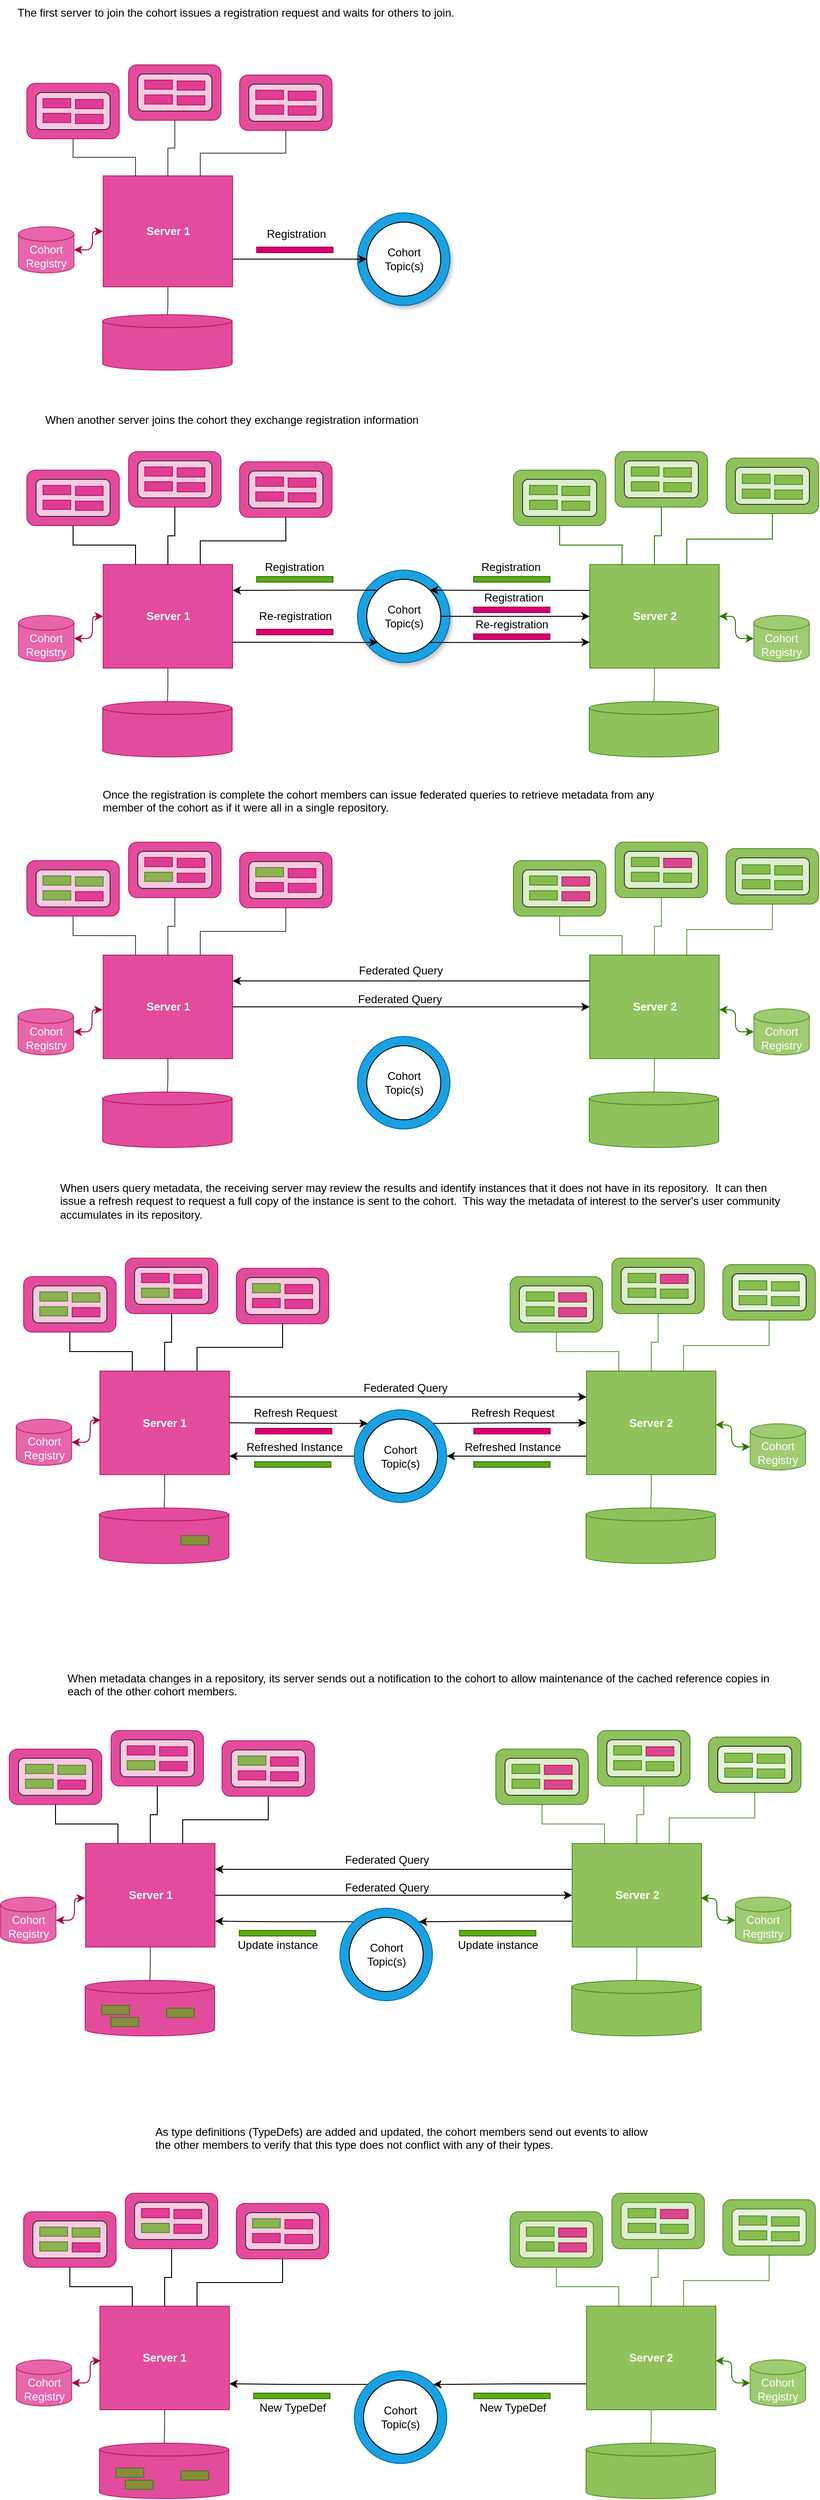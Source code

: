 <mxfile version="17.4.2" type="device" pages="4"><diagram id="b6WzEV5fhVgq5vasaxrB" name="formation-of-a-cohort"><mxGraphModel dx="853" dy="609" grid="1" gridSize="10" guides="1" tooltips="1" connect="1" arrows="1" fold="1" page="1" pageScale="1" pageWidth="827" pageHeight="1169" math="0" shadow="0"><root><mxCell id="If_MwKZPXTQkzSGu8Y_X-0"/><mxCell id="If_MwKZPXTQkzSGu8Y_X-1" parent="If_MwKZPXTQkzSGu8Y_X-0"/><mxCell id="If_MwKZPXTQkzSGu8Y_X-53" value="" style="ellipse;whiteSpace=wrap;html=1;aspect=fixed;fontSize=12;align=center;fillColor=#1ba1e2;strokeColor=#006EAF;fontColor=#ffffff;shadow=1;" parent="If_MwKZPXTQkzSGu8Y_X-1" vertex="1"><mxGeometry x="437.5" y="360" width="100" height="100" as="geometry"/></mxCell><mxCell id="If_MwKZPXTQkzSGu8Y_X-2" value="The first server to join the cohort issues a registration request and waits for others to join." style="text;whiteSpace=wrap;align=left;fontSize=12;" parent="If_MwKZPXTQkzSGu8Y_X-1" vertex="1"><mxGeometry x="67.5" y="130" width="550" height="30" as="geometry"/></mxCell><mxCell id="If_MwKZPXTQkzSGu8Y_X-24" style="edgeStyle=orthogonalEdgeStyle;rounded=0;orthogonalLoop=1;jettySize=auto;html=1;fontSize=12;endArrow=none;endFill=0;opacity=70;" parent="If_MwKZPXTQkzSGu8Y_X-1" source="If_MwKZPXTQkzSGu8Y_X-3" target="If_MwKZPXTQkzSGu8Y_X-23" edge="1"><mxGeometry relative="1" as="geometry"/></mxCell><mxCell id="If_MwKZPXTQkzSGu8Y_X-106" style="edgeStyle=orthogonalEdgeStyle;rounded=0;orthogonalLoop=1;jettySize=auto;html=1;exitX=1;exitY=0.75;exitDx=0;exitDy=0;endArrow=classic;endFill=1;fontSize=12;" parent="If_MwKZPXTQkzSGu8Y_X-1" source="If_MwKZPXTQkzSGu8Y_X-3" target="If_MwKZPXTQkzSGu8Y_X-52" edge="1"><mxGeometry relative="1" as="geometry"/></mxCell><mxCell id="If_MwKZPXTQkzSGu8Y_X-3" value="Server 1" style="rounded=0;whiteSpace=wrap;html=1;fontSize=12;align=center;fillColor=#d80073;strokeColor=#A50040;fontColor=#ffffff;fontStyle=1;opacity=70;" parent="If_MwKZPXTQkzSGu8Y_X-1" vertex="1"><mxGeometry x="162.5" y="320" width="140" height="120" as="geometry"/></mxCell><mxCell id="If_MwKZPXTQkzSGu8Y_X-26" style="edgeStyle=orthogonalEdgeStyle;rounded=0;orthogonalLoop=1;jettySize=auto;html=1;exitX=0.5;exitY=1;exitDx=0;exitDy=0;endArrow=none;endFill=0;fontSize=12;opacity=70;" parent="If_MwKZPXTQkzSGu8Y_X-1" source="If_MwKZPXTQkzSGu8Y_X-4" target="If_MwKZPXTQkzSGu8Y_X-3" edge="1"><mxGeometry relative="1" as="geometry"/></mxCell><mxCell id="If_MwKZPXTQkzSGu8Y_X-4" value="" style="rounded=1;whiteSpace=wrap;html=1;fontSize=12;align=left;fillColor=#d80073;strokeColor=#A50040;fontColor=#ffffff;opacity=70;" parent="If_MwKZPXTQkzSGu8Y_X-1" vertex="1"><mxGeometry x="190" y="200" width="100" height="60" as="geometry"/></mxCell><mxCell id="If_MwKZPXTQkzSGu8Y_X-5" value="" style="rounded=1;whiteSpace=wrap;html=1;fontSize=12;align=left;opacity=70;" parent="If_MwKZPXTQkzSGu8Y_X-1" vertex="1"><mxGeometry x="200" y="210" width="80" height="40" as="geometry"/></mxCell><mxCell id="If_MwKZPXTQkzSGu8Y_X-25" style="edgeStyle=orthogonalEdgeStyle;rounded=0;orthogonalLoop=1;jettySize=auto;html=1;exitX=0.5;exitY=1;exitDx=0;exitDy=0;entryX=0.25;entryY=0;entryDx=0;entryDy=0;endArrow=none;endFill=0;fontSize=12;opacity=70;" parent="If_MwKZPXTQkzSGu8Y_X-1" source="If_MwKZPXTQkzSGu8Y_X-6" target="If_MwKZPXTQkzSGu8Y_X-3" edge="1"><mxGeometry relative="1" as="geometry"/></mxCell><mxCell id="If_MwKZPXTQkzSGu8Y_X-6" value="" style="rounded=1;whiteSpace=wrap;html=1;fontSize=12;align=left;fillColor=#d80073;strokeColor=#A50040;fontColor=#ffffff;opacity=70;" parent="If_MwKZPXTQkzSGu8Y_X-1" vertex="1"><mxGeometry x="80" y="220" width="100" height="60" as="geometry"/></mxCell><mxCell id="If_MwKZPXTQkzSGu8Y_X-7" value="" style="rounded=1;whiteSpace=wrap;html=1;fontSize=12;align=left;opacity=70;" parent="If_MwKZPXTQkzSGu8Y_X-1" vertex="1"><mxGeometry x="90" y="230" width="80" height="40" as="geometry"/></mxCell><mxCell id="If_MwKZPXTQkzSGu8Y_X-27" style="edgeStyle=orthogonalEdgeStyle;rounded=0;orthogonalLoop=1;jettySize=auto;html=1;exitX=0.5;exitY=1;exitDx=0;exitDy=0;entryX=0.75;entryY=0;entryDx=0;entryDy=0;endArrow=none;endFill=0;fontSize=12;opacity=70;" parent="If_MwKZPXTQkzSGu8Y_X-1" source="If_MwKZPXTQkzSGu8Y_X-8" target="If_MwKZPXTQkzSGu8Y_X-3" edge="1"><mxGeometry relative="1" as="geometry"/></mxCell><mxCell id="If_MwKZPXTQkzSGu8Y_X-8" value="" style="rounded=1;whiteSpace=wrap;html=1;fontSize=12;align=left;fillColor=#d80073;strokeColor=#A50040;fontColor=#ffffff;opacity=70;" parent="If_MwKZPXTQkzSGu8Y_X-1" vertex="1"><mxGeometry x="310" y="211" width="100" height="60" as="geometry"/></mxCell><mxCell id="If_MwKZPXTQkzSGu8Y_X-9" value="" style="rounded=1;whiteSpace=wrap;html=1;fontSize=12;align=left;opacity=70;" parent="If_MwKZPXTQkzSGu8Y_X-1" vertex="1"><mxGeometry x="320" y="221" width="80" height="40" as="geometry"/></mxCell><mxCell id="If_MwKZPXTQkzSGu8Y_X-10" value="" style="rounded=0;whiteSpace=wrap;html=1;fontSize=12;align=left;fillColor=#d80073;strokeColor=#A50040;fontColor=#ffffff;opacity=70;" parent="If_MwKZPXTQkzSGu8Y_X-1" vertex="1"><mxGeometry x="327.5" y="227.5" width="30" height="10" as="geometry"/></mxCell><mxCell id="If_MwKZPXTQkzSGu8Y_X-11" value="" style="rounded=0;whiteSpace=wrap;html=1;fontSize=12;align=left;fillColor=#d80073;strokeColor=#A50040;fontColor=#ffffff;opacity=70;" parent="If_MwKZPXTQkzSGu8Y_X-1" vertex="1"><mxGeometry x="327.5" y="243.5" width="30" height="10" as="geometry"/></mxCell><mxCell id="If_MwKZPXTQkzSGu8Y_X-12" value="" style="rounded=0;whiteSpace=wrap;html=1;fontSize=12;align=left;fillColor=#d80073;strokeColor=#A50040;fontColor=#ffffff;opacity=70;" parent="If_MwKZPXTQkzSGu8Y_X-1" vertex="1"><mxGeometry x="362.5" y="228.5" width="30" height="10" as="geometry"/></mxCell><mxCell id="If_MwKZPXTQkzSGu8Y_X-13" value="" style="rounded=0;whiteSpace=wrap;html=1;fontSize=12;align=left;fillColor=#d80073;strokeColor=#A50040;fontColor=#ffffff;opacity=70;" parent="If_MwKZPXTQkzSGu8Y_X-1" vertex="1"><mxGeometry x="362.5" y="244.5" width="30" height="10" as="geometry"/></mxCell><mxCell id="If_MwKZPXTQkzSGu8Y_X-14" value="" style="rounded=0;whiteSpace=wrap;html=1;fontSize=12;align=left;fillColor=#d80073;strokeColor=#A50040;fontColor=#ffffff;opacity=70;" parent="If_MwKZPXTQkzSGu8Y_X-1" vertex="1"><mxGeometry x="207.5" y="216.5" width="30" height="10" as="geometry"/></mxCell><mxCell id="If_MwKZPXTQkzSGu8Y_X-15" value="" style="rounded=0;whiteSpace=wrap;html=1;fontSize=12;align=left;fillColor=#d80073;strokeColor=#A50040;fontColor=#ffffff;opacity=70;" parent="If_MwKZPXTQkzSGu8Y_X-1" vertex="1"><mxGeometry x="207.5" y="232.5" width="30" height="10" as="geometry"/></mxCell><mxCell id="If_MwKZPXTQkzSGu8Y_X-16" value="" style="rounded=0;whiteSpace=wrap;html=1;fontSize=12;align=left;fillColor=#d80073;strokeColor=#A50040;fontColor=#ffffff;opacity=70;" parent="If_MwKZPXTQkzSGu8Y_X-1" vertex="1"><mxGeometry x="242.5" y="217.5" width="30" height="10" as="geometry"/></mxCell><mxCell id="If_MwKZPXTQkzSGu8Y_X-17" value="" style="rounded=0;whiteSpace=wrap;html=1;fontSize=12;align=left;fillColor=#d80073;strokeColor=#A50040;fontColor=#ffffff;opacity=70;" parent="If_MwKZPXTQkzSGu8Y_X-1" vertex="1"><mxGeometry x="242.5" y="233.5" width="30" height="10" as="geometry"/></mxCell><mxCell id="If_MwKZPXTQkzSGu8Y_X-18" value="" style="rounded=0;whiteSpace=wrap;html=1;fontSize=12;align=left;fillColor=#d80073;strokeColor=#A50040;fontColor=#ffffff;opacity=70;" parent="If_MwKZPXTQkzSGu8Y_X-1" vertex="1"><mxGeometry x="97.5" y="236.5" width="30" height="10" as="geometry"/></mxCell><mxCell id="If_MwKZPXTQkzSGu8Y_X-19" value="" style="rounded=0;whiteSpace=wrap;html=1;fontSize=12;align=left;fillColor=#d80073;strokeColor=#A50040;fontColor=#ffffff;opacity=70;" parent="If_MwKZPXTQkzSGu8Y_X-1" vertex="1"><mxGeometry x="97.5" y="252.5" width="30" height="10" as="geometry"/></mxCell><mxCell id="If_MwKZPXTQkzSGu8Y_X-20" value="" style="rounded=0;whiteSpace=wrap;html=1;fontSize=12;align=left;fillColor=#d80073;strokeColor=#A50040;fontColor=#ffffff;opacity=70;" parent="If_MwKZPXTQkzSGu8Y_X-1" vertex="1"><mxGeometry x="132.5" y="237.5" width="30" height="10" as="geometry"/></mxCell><mxCell id="If_MwKZPXTQkzSGu8Y_X-21" value="" style="rounded=0;whiteSpace=wrap;html=1;fontSize=12;align=left;fillColor=#d80073;strokeColor=#A50040;fontColor=#ffffff;opacity=70;" parent="If_MwKZPXTQkzSGu8Y_X-1" vertex="1"><mxGeometry x="132.5" y="253.5" width="30" height="10" as="geometry"/></mxCell><mxCell id="If_MwKZPXTQkzSGu8Y_X-23" value="" style="shape=cylinder3;whiteSpace=wrap;html=1;boundedLbl=1;backgroundOutline=1;size=7;fontSize=12;align=left;fillColor=#d80073;strokeColor=#A50040;fontColor=#ffffff;opacity=70;" parent="If_MwKZPXTQkzSGu8Y_X-1" vertex="1"><mxGeometry x="162" y="470" width="140" height="60" as="geometry"/></mxCell><mxCell id="If_MwKZPXTQkzSGu8Y_X-52" value="Cohort Topic(s)" style="ellipse;whiteSpace=wrap;html=1;aspect=fixed;fontSize=12;align=center;" parent="If_MwKZPXTQkzSGu8Y_X-1" vertex="1"><mxGeometry x="447.5" y="370" width="80" height="80" as="geometry"/></mxCell><mxCell id="If_MwKZPXTQkzSGu8Y_X-54" value="" style="ellipse;whiteSpace=wrap;html=1;aspect=fixed;fontSize=12;align=center;fillColor=#1ba1e2;strokeColor=#006EAF;fontColor=#ffffff;shadow=1;" parent="If_MwKZPXTQkzSGu8Y_X-1" vertex="1"><mxGeometry x="437.5" y="746" width="100" height="100" as="geometry"/></mxCell><mxCell id="If_MwKZPXTQkzSGu8Y_X-55" style="edgeStyle=orthogonalEdgeStyle;rounded=0;orthogonalLoop=1;jettySize=auto;html=1;fontSize=12;endArrow=none;endFill=0;opacity=70;" parent="If_MwKZPXTQkzSGu8Y_X-1" source="If_MwKZPXTQkzSGu8Y_X-56" target="If_MwKZPXTQkzSGu8Y_X-78" edge="1"><mxGeometry relative="1" as="geometry"/></mxCell><mxCell id="If_MwKZPXTQkzSGu8Y_X-56" value="Server 1" style="rounded=0;whiteSpace=wrap;html=1;fontSize=12;align=center;fillColor=#d80073;strokeColor=#A50040;fontColor=#ffffff;fontStyle=1;opacity=70;" parent="If_MwKZPXTQkzSGu8Y_X-1" vertex="1"><mxGeometry x="162.5" y="740" width="140" height="112" as="geometry"/></mxCell><mxCell id="If_MwKZPXTQkzSGu8Y_X-57" style="edgeStyle=orthogonalEdgeStyle;rounded=0;orthogonalLoop=1;jettySize=auto;html=1;exitX=0.5;exitY=1;exitDx=0;exitDy=0;endArrow=none;endFill=0;fontSize=12;" parent="If_MwKZPXTQkzSGu8Y_X-1" source="If_MwKZPXTQkzSGu8Y_X-58" target="If_MwKZPXTQkzSGu8Y_X-56" edge="1"><mxGeometry relative="1" as="geometry"/></mxCell><mxCell id="If_MwKZPXTQkzSGu8Y_X-58" value="" style="rounded=1;whiteSpace=wrap;html=1;fontSize=12;align=left;fillColor=#d80073;strokeColor=#A50040;fontColor=#ffffff;opacity=70;" parent="If_MwKZPXTQkzSGu8Y_X-1" vertex="1"><mxGeometry x="190" y="618" width="100" height="60" as="geometry"/></mxCell><mxCell id="If_MwKZPXTQkzSGu8Y_X-59" value="" style="rounded=1;whiteSpace=wrap;html=1;fontSize=12;align=left;opacity=70;" parent="If_MwKZPXTQkzSGu8Y_X-1" vertex="1"><mxGeometry x="200" y="628" width="80" height="40" as="geometry"/></mxCell><mxCell id="If_MwKZPXTQkzSGu8Y_X-60" style="edgeStyle=orthogonalEdgeStyle;rounded=0;orthogonalLoop=1;jettySize=auto;html=1;exitX=0.5;exitY=1;exitDx=0;exitDy=0;entryX=0.25;entryY=0;entryDx=0;entryDy=0;endArrow=none;endFill=0;fontSize=12;" parent="If_MwKZPXTQkzSGu8Y_X-1" source="If_MwKZPXTQkzSGu8Y_X-61" target="If_MwKZPXTQkzSGu8Y_X-56" edge="1"><mxGeometry relative="1" as="geometry"/></mxCell><mxCell id="If_MwKZPXTQkzSGu8Y_X-61" value="" style="rounded=1;whiteSpace=wrap;html=1;fontSize=12;align=left;fillColor=#d80073;strokeColor=#A50040;fontColor=#ffffff;opacity=70;" parent="If_MwKZPXTQkzSGu8Y_X-1" vertex="1"><mxGeometry x="80" y="638" width="100" height="60" as="geometry"/></mxCell><mxCell id="If_MwKZPXTQkzSGu8Y_X-62" value="" style="rounded=1;whiteSpace=wrap;html=1;fontSize=12;align=left;opacity=70;" parent="If_MwKZPXTQkzSGu8Y_X-1" vertex="1"><mxGeometry x="90" y="648" width="80" height="40" as="geometry"/></mxCell><mxCell id="If_MwKZPXTQkzSGu8Y_X-63" style="edgeStyle=orthogonalEdgeStyle;rounded=0;orthogonalLoop=1;jettySize=auto;html=1;exitX=0.5;exitY=1;exitDx=0;exitDy=0;entryX=0.75;entryY=0;entryDx=0;entryDy=0;endArrow=none;endFill=0;fontSize=12;" parent="If_MwKZPXTQkzSGu8Y_X-1" source="If_MwKZPXTQkzSGu8Y_X-64" target="If_MwKZPXTQkzSGu8Y_X-56" edge="1"><mxGeometry relative="1" as="geometry"/></mxCell><mxCell id="If_MwKZPXTQkzSGu8Y_X-64" value="" style="rounded=1;whiteSpace=wrap;html=1;fontSize=12;align=left;fillColor=#d80073;strokeColor=#A50040;fontColor=#ffffff;opacity=70;" parent="If_MwKZPXTQkzSGu8Y_X-1" vertex="1"><mxGeometry x="310" y="629" width="100" height="60" as="geometry"/></mxCell><mxCell id="If_MwKZPXTQkzSGu8Y_X-65" value="" style="rounded=1;whiteSpace=wrap;html=1;fontSize=12;align=left;opacity=70;" parent="If_MwKZPXTQkzSGu8Y_X-1" vertex="1"><mxGeometry x="320" y="639" width="80" height="40" as="geometry"/></mxCell><mxCell id="If_MwKZPXTQkzSGu8Y_X-66" value="" style="rounded=0;whiteSpace=wrap;html=1;fontSize=12;align=left;fillColor=#d80073;strokeColor=#A50040;fontColor=#ffffff;opacity=70;" parent="If_MwKZPXTQkzSGu8Y_X-1" vertex="1"><mxGeometry x="327.5" y="645.5" width="30" height="10" as="geometry"/></mxCell><mxCell id="If_MwKZPXTQkzSGu8Y_X-67" value="" style="rounded=0;whiteSpace=wrap;html=1;fontSize=12;align=left;fillColor=#d80073;strokeColor=#A50040;fontColor=#ffffff;opacity=70;" parent="If_MwKZPXTQkzSGu8Y_X-1" vertex="1"><mxGeometry x="327.5" y="661.5" width="30" height="10" as="geometry"/></mxCell><mxCell id="If_MwKZPXTQkzSGu8Y_X-68" value="" style="rounded=0;whiteSpace=wrap;html=1;fontSize=12;align=left;fillColor=#d80073;strokeColor=#A50040;fontColor=#ffffff;opacity=70;" parent="If_MwKZPXTQkzSGu8Y_X-1" vertex="1"><mxGeometry x="362.5" y="646.5" width="30" height="10" as="geometry"/></mxCell><mxCell id="If_MwKZPXTQkzSGu8Y_X-69" value="" style="rounded=0;whiteSpace=wrap;html=1;fontSize=12;align=left;fillColor=#d80073;strokeColor=#A50040;fontColor=#ffffff;opacity=70;" parent="If_MwKZPXTQkzSGu8Y_X-1" vertex="1"><mxGeometry x="362.5" y="662.5" width="30" height="10" as="geometry"/></mxCell><mxCell id="If_MwKZPXTQkzSGu8Y_X-70" value="" style="rounded=0;whiteSpace=wrap;html=1;fontSize=12;align=left;fillColor=#d80073;strokeColor=#A50040;fontColor=#ffffff;opacity=70;" parent="If_MwKZPXTQkzSGu8Y_X-1" vertex="1"><mxGeometry x="207.5" y="634.5" width="30" height="10" as="geometry"/></mxCell><mxCell id="If_MwKZPXTQkzSGu8Y_X-71" value="" style="rounded=0;whiteSpace=wrap;html=1;fontSize=12;align=left;fillColor=#d80073;strokeColor=#A50040;fontColor=#ffffff;opacity=70;" parent="If_MwKZPXTQkzSGu8Y_X-1" vertex="1"><mxGeometry x="207.5" y="650.5" width="30" height="10" as="geometry"/></mxCell><mxCell id="If_MwKZPXTQkzSGu8Y_X-72" value="" style="rounded=0;whiteSpace=wrap;html=1;fontSize=12;align=left;fillColor=#d80073;strokeColor=#A50040;fontColor=#ffffff;opacity=70;" parent="If_MwKZPXTQkzSGu8Y_X-1" vertex="1"><mxGeometry x="242.5" y="635.5" width="30" height="10" as="geometry"/></mxCell><mxCell id="If_MwKZPXTQkzSGu8Y_X-73" value="" style="rounded=0;whiteSpace=wrap;html=1;fontSize=12;align=left;fillColor=#d80073;strokeColor=#A50040;fontColor=#ffffff;opacity=70;" parent="If_MwKZPXTQkzSGu8Y_X-1" vertex="1"><mxGeometry x="242.5" y="651.5" width="30" height="10" as="geometry"/></mxCell><mxCell id="If_MwKZPXTQkzSGu8Y_X-74" value="" style="rounded=0;whiteSpace=wrap;html=1;fontSize=12;align=left;fillColor=#d80073;strokeColor=#A50040;fontColor=#ffffff;opacity=70;" parent="If_MwKZPXTQkzSGu8Y_X-1" vertex="1"><mxGeometry x="97.5" y="654.5" width="30" height="10" as="geometry"/></mxCell><mxCell id="If_MwKZPXTQkzSGu8Y_X-75" value="" style="rounded=0;whiteSpace=wrap;html=1;fontSize=12;align=left;fillColor=#d80073;strokeColor=#A50040;fontColor=#ffffff;opacity=70;" parent="If_MwKZPXTQkzSGu8Y_X-1" vertex="1"><mxGeometry x="97.5" y="670.5" width="30" height="10" as="geometry"/></mxCell><mxCell id="If_MwKZPXTQkzSGu8Y_X-76" value="" style="rounded=0;whiteSpace=wrap;html=1;fontSize=12;align=left;fillColor=#d80073;strokeColor=#A50040;fontColor=#ffffff;opacity=70;" parent="If_MwKZPXTQkzSGu8Y_X-1" vertex="1"><mxGeometry x="132.5" y="655.5" width="30" height="10" as="geometry"/></mxCell><mxCell id="If_MwKZPXTQkzSGu8Y_X-77" value="" style="rounded=0;whiteSpace=wrap;html=1;fontSize=12;align=left;fillColor=#d80073;strokeColor=#A50040;fontColor=#ffffff;opacity=70;" parent="If_MwKZPXTQkzSGu8Y_X-1" vertex="1"><mxGeometry x="132.5" y="671.5" width="30" height="10" as="geometry"/></mxCell><mxCell id="If_MwKZPXTQkzSGu8Y_X-78" value="" style="shape=cylinder3;whiteSpace=wrap;html=1;boundedLbl=1;backgroundOutline=1;size=7;fontSize=12;align=left;fillColor=#d80073;strokeColor=#A50040;fontColor=#ffffff;opacity=70;" parent="If_MwKZPXTQkzSGu8Y_X-1" vertex="1"><mxGeometry x="162" y="888" width="140" height="60" as="geometry"/></mxCell><mxCell id="If_MwKZPXTQkzSGu8Y_X-79" style="edgeStyle=orthogonalEdgeStyle;rounded=0;orthogonalLoop=1;jettySize=auto;html=1;fontSize=12;endArrow=none;endFill=0;fillColor=#60a917;strokeColor=#2D7600;opacity=70;" parent="If_MwKZPXTQkzSGu8Y_X-1" source="If_MwKZPXTQkzSGu8Y_X-80" target="If_MwKZPXTQkzSGu8Y_X-102" edge="1"><mxGeometry relative="1" as="geometry"/></mxCell><mxCell id="If_MwKZPXTQkzSGu8Y_X-109" style="edgeStyle=orthogonalEdgeStyle;rounded=0;orthogonalLoop=1;jettySize=auto;html=1;entryX=1;entryY=0;entryDx=0;entryDy=0;endArrow=classic;endFill=1;fontSize=12;exitX=0;exitY=0.25;exitDx=0;exitDy=0;" parent="If_MwKZPXTQkzSGu8Y_X-1" source="If_MwKZPXTQkzSGu8Y_X-80" target="If_MwKZPXTQkzSGu8Y_X-103" edge="1"><mxGeometry relative="1" as="geometry"><mxPoint x="660" y="840" as="sourcePoint"/></mxGeometry></mxCell><mxCell id="If_MwKZPXTQkzSGu8Y_X-80" value="Server 2" style="rounded=0;whiteSpace=wrap;html=1;fontSize=12;align=center;fillColor=#60a917;strokeColor=#2D7600;fontColor=#ffffff;fontStyle=1;opacity=70;" parent="If_MwKZPXTQkzSGu8Y_X-1" vertex="1"><mxGeometry x="688.5" y="740" width="140" height="112" as="geometry"/></mxCell><mxCell id="If_MwKZPXTQkzSGu8Y_X-81" style="edgeStyle=orthogonalEdgeStyle;rounded=0;orthogonalLoop=1;jettySize=auto;html=1;exitX=0.5;exitY=1;exitDx=0;exitDy=0;endArrow=none;endFill=0;fontSize=12;fillColor=#60a917;strokeColor=#2D7600;" parent="If_MwKZPXTQkzSGu8Y_X-1" source="If_MwKZPXTQkzSGu8Y_X-82" target="If_MwKZPXTQkzSGu8Y_X-80" edge="1"><mxGeometry relative="1" as="geometry"/></mxCell><mxCell id="If_MwKZPXTQkzSGu8Y_X-82" value="" style="rounded=1;whiteSpace=wrap;html=1;fontSize=12;align=left;fillColor=#60a917;strokeColor=#2D7600;fontColor=#ffffff;opacity=70;" parent="If_MwKZPXTQkzSGu8Y_X-1" vertex="1"><mxGeometry x="716" y="618" width="100" height="60" as="geometry"/></mxCell><mxCell id="If_MwKZPXTQkzSGu8Y_X-83" value="" style="rounded=1;whiteSpace=wrap;html=1;fontSize=12;align=left;opacity=70;" parent="If_MwKZPXTQkzSGu8Y_X-1" vertex="1"><mxGeometry x="726" y="628" width="80" height="40" as="geometry"/></mxCell><mxCell id="If_MwKZPXTQkzSGu8Y_X-84" style="edgeStyle=orthogonalEdgeStyle;rounded=0;orthogonalLoop=1;jettySize=auto;html=1;exitX=0.5;exitY=1;exitDx=0;exitDy=0;entryX=0.25;entryY=0;entryDx=0;entryDy=0;endArrow=none;endFill=0;fontSize=12;fillColor=#60a917;strokeColor=#2D7600;" parent="If_MwKZPXTQkzSGu8Y_X-1" source="If_MwKZPXTQkzSGu8Y_X-85" target="If_MwKZPXTQkzSGu8Y_X-80" edge="1"><mxGeometry relative="1" as="geometry"/></mxCell><mxCell id="If_MwKZPXTQkzSGu8Y_X-85" value="" style="rounded=1;whiteSpace=wrap;html=1;fontSize=12;align=left;fillColor=#60a917;strokeColor=#2D7600;fontColor=#ffffff;opacity=70;" parent="If_MwKZPXTQkzSGu8Y_X-1" vertex="1"><mxGeometry x="606" y="638" width="100" height="60" as="geometry"/></mxCell><mxCell id="If_MwKZPXTQkzSGu8Y_X-86" value="" style="rounded=1;whiteSpace=wrap;html=1;fontSize=12;align=left;opacity=70;" parent="If_MwKZPXTQkzSGu8Y_X-1" vertex="1"><mxGeometry x="616" y="648" width="80" height="40" as="geometry"/></mxCell><mxCell id="If_MwKZPXTQkzSGu8Y_X-87" style="edgeStyle=orthogonalEdgeStyle;rounded=0;orthogonalLoop=1;jettySize=auto;html=1;exitX=0.5;exitY=1;exitDx=0;exitDy=0;entryX=0.75;entryY=0;entryDx=0;entryDy=0;endArrow=none;endFill=0;fontSize=12;fillColor=#60a917;strokeColor=#2D7600;" parent="If_MwKZPXTQkzSGu8Y_X-1" source="If_MwKZPXTQkzSGu8Y_X-88" target="If_MwKZPXTQkzSGu8Y_X-80" edge="1"><mxGeometry relative="1" as="geometry"><mxPoint x="886" y="689" as="sourcePoint"/></mxGeometry></mxCell><mxCell id="If_MwKZPXTQkzSGu8Y_X-88" value="" style="rounded=1;whiteSpace=wrap;html=1;fontSize=12;align=left;fillColor=#60a917;strokeColor=#2D7600;fontColor=#ffffff;opacity=70;" parent="If_MwKZPXTQkzSGu8Y_X-1" vertex="1"><mxGeometry x="836" y="625" width="100" height="60" as="geometry"/></mxCell><mxCell id="If_MwKZPXTQkzSGu8Y_X-89" value="" style="rounded=1;whiteSpace=wrap;html=1;fontSize=12;align=left;opacity=70;" parent="If_MwKZPXTQkzSGu8Y_X-1" vertex="1"><mxGeometry x="846" y="635" width="80" height="40" as="geometry"/></mxCell><mxCell id="If_MwKZPXTQkzSGu8Y_X-90" value="" style="rounded=0;whiteSpace=wrap;html=1;fontSize=12;align=left;fillColor=#60a917;strokeColor=#2D7600;fontColor=#ffffff;opacity=70;" parent="If_MwKZPXTQkzSGu8Y_X-1" vertex="1"><mxGeometry x="853.5" y="642.5" width="30" height="10" as="geometry"/></mxCell><mxCell id="If_MwKZPXTQkzSGu8Y_X-91" value="" style="rounded=0;whiteSpace=wrap;html=1;fontSize=12;align=left;fillColor=#60a917;strokeColor=#2D7600;fontColor=#ffffff;opacity=70;" parent="If_MwKZPXTQkzSGu8Y_X-1" vertex="1"><mxGeometry x="853.5" y="658.5" width="30" height="10" as="geometry"/></mxCell><mxCell id="If_MwKZPXTQkzSGu8Y_X-92" value="" style="rounded=0;whiteSpace=wrap;html=1;fontSize=12;align=left;fillColor=#60a917;strokeColor=#2D7600;fontColor=#ffffff;opacity=70;" parent="If_MwKZPXTQkzSGu8Y_X-1" vertex="1"><mxGeometry x="888.5" y="643.5" width="30" height="10" as="geometry"/></mxCell><mxCell id="If_MwKZPXTQkzSGu8Y_X-93" value="" style="rounded=0;whiteSpace=wrap;html=1;fontSize=12;align=left;fillColor=#60a917;strokeColor=#2D7600;fontColor=#ffffff;opacity=70;" parent="If_MwKZPXTQkzSGu8Y_X-1" vertex="1"><mxGeometry x="888.5" y="659.5" width="30" height="10" as="geometry"/></mxCell><mxCell id="If_MwKZPXTQkzSGu8Y_X-94" value="" style="rounded=0;whiteSpace=wrap;html=1;fontSize=12;align=left;fillColor=#60a917;strokeColor=#2D7600;fontColor=#ffffff;opacity=70;" parent="If_MwKZPXTQkzSGu8Y_X-1" vertex="1"><mxGeometry x="733.5" y="634.5" width="30" height="10" as="geometry"/></mxCell><mxCell id="If_MwKZPXTQkzSGu8Y_X-95" value="" style="rounded=0;whiteSpace=wrap;html=1;fontSize=12;align=left;fillColor=#60a917;strokeColor=#2D7600;fontColor=#ffffff;opacity=70;" parent="If_MwKZPXTQkzSGu8Y_X-1" vertex="1"><mxGeometry x="733.5" y="650.5" width="30" height="10" as="geometry"/></mxCell><mxCell id="If_MwKZPXTQkzSGu8Y_X-96" value="" style="rounded=0;whiteSpace=wrap;html=1;fontSize=12;align=left;fillColor=#60a917;strokeColor=#2D7600;fontColor=#ffffff;opacity=70;" parent="If_MwKZPXTQkzSGu8Y_X-1" vertex="1"><mxGeometry x="768.5" y="635.5" width="30" height="10" as="geometry"/></mxCell><mxCell id="If_MwKZPXTQkzSGu8Y_X-97" value="" style="rounded=0;whiteSpace=wrap;html=1;fontSize=12;align=left;fillColor=#60a917;strokeColor=#2D7600;fontColor=#ffffff;opacity=70;" parent="If_MwKZPXTQkzSGu8Y_X-1" vertex="1"><mxGeometry x="768.5" y="651.5" width="30" height="10" as="geometry"/></mxCell><mxCell id="If_MwKZPXTQkzSGu8Y_X-98" value="" style="rounded=0;whiteSpace=wrap;html=1;fontSize=12;align=left;fillColor=#60a917;strokeColor=#2D7600;fontColor=#ffffff;opacity=70;" parent="If_MwKZPXTQkzSGu8Y_X-1" vertex="1"><mxGeometry x="623.5" y="654.5" width="30" height="10" as="geometry"/></mxCell><mxCell id="If_MwKZPXTQkzSGu8Y_X-99" value="" style="rounded=0;whiteSpace=wrap;html=1;fontSize=12;align=left;fillColor=#60a917;strokeColor=#2D7600;fontColor=#ffffff;opacity=70;" parent="If_MwKZPXTQkzSGu8Y_X-1" vertex="1"><mxGeometry x="623.5" y="670.5" width="30" height="10" as="geometry"/></mxCell><mxCell id="If_MwKZPXTQkzSGu8Y_X-100" value="" style="rounded=0;whiteSpace=wrap;html=1;fontSize=12;align=left;fillColor=#60a917;strokeColor=#2D7600;fontColor=#ffffff;opacity=70;" parent="If_MwKZPXTQkzSGu8Y_X-1" vertex="1"><mxGeometry x="658.5" y="655.5" width="30" height="10" as="geometry"/></mxCell><mxCell id="If_MwKZPXTQkzSGu8Y_X-101" value="" style="rounded=0;whiteSpace=wrap;html=1;fontSize=12;align=left;fillColor=#60a917;strokeColor=#2D7600;fontColor=#ffffff;opacity=70;" parent="If_MwKZPXTQkzSGu8Y_X-1" vertex="1"><mxGeometry x="658.5" y="671.5" width="30" height="10" as="geometry"/></mxCell><mxCell id="If_MwKZPXTQkzSGu8Y_X-102" value="" style="shape=cylinder3;whiteSpace=wrap;html=1;boundedLbl=1;backgroundOutline=1;size=7;fontSize=12;align=left;fillColor=#60a917;strokeColor=#2D7600;fontColor=#ffffff;opacity=70;" parent="If_MwKZPXTQkzSGu8Y_X-1" vertex="1"><mxGeometry x="688" y="888" width="140" height="60" as="geometry"/></mxCell><mxCell id="If_MwKZPXTQkzSGu8Y_X-113" style="edgeStyle=orthogonalEdgeStyle;rounded=0;orthogonalLoop=1;jettySize=auto;html=1;exitX=0;exitY=0;exitDx=0;exitDy=0;endArrow=classic;endFill=1;fontSize=12;entryX=1;entryY=0.25;entryDx=0;entryDy=0;" parent="If_MwKZPXTQkzSGu8Y_X-1" source="If_MwKZPXTQkzSGu8Y_X-103" target="If_MwKZPXTQkzSGu8Y_X-56" edge="1"><mxGeometry relative="1" as="geometry"/></mxCell><mxCell id="If_MwKZPXTQkzSGu8Y_X-114" style="edgeStyle=orthogonalEdgeStyle;rounded=0;orthogonalLoop=1;jettySize=auto;html=1;exitX=1;exitY=1;exitDx=0;exitDy=0;entryX=0;entryY=0.75;entryDx=0;entryDy=0;endArrow=classic;endFill=1;fontSize=12;" parent="If_MwKZPXTQkzSGu8Y_X-1" source="If_MwKZPXTQkzSGu8Y_X-103" target="If_MwKZPXTQkzSGu8Y_X-80" edge="1"><mxGeometry relative="1" as="geometry"/></mxCell><mxCell id="If_MwKZPXTQkzSGu8Y_X-115" style="edgeStyle=orthogonalEdgeStyle;rounded=0;orthogonalLoop=1;jettySize=auto;html=1;entryX=0;entryY=0.5;entryDx=0;entryDy=0;endArrow=classic;endFill=1;fontSize=12;" parent="If_MwKZPXTQkzSGu8Y_X-1" source="If_MwKZPXTQkzSGu8Y_X-103" target="If_MwKZPXTQkzSGu8Y_X-80" edge="1"><mxGeometry relative="1" as="geometry"/></mxCell><mxCell id="If_MwKZPXTQkzSGu8Y_X-103" value="Cohort Topic(s)" style="ellipse;whiteSpace=wrap;html=1;aspect=fixed;fontSize=12;align=center;" parent="If_MwKZPXTQkzSGu8Y_X-1" vertex="1"><mxGeometry x="447.5" y="756" width="80" height="80" as="geometry"/></mxCell><mxCell id="If_MwKZPXTQkzSGu8Y_X-105" value="Registration" style="text;html=1;align=center;verticalAlign=middle;resizable=0;points=[];autosize=1;fontSize=12;" parent="If_MwKZPXTQkzSGu8Y_X-1" vertex="1"><mxGeometry x="331" y="373" width="80" height="20" as="geometry"/></mxCell><mxCell id="If_MwKZPXTQkzSGu8Y_X-107" value="" style="rounded=0;whiteSpace=wrap;html=1;fontSize=12;align=center;fillColor=#60a917;strokeColor=#2D7600;fontColor=#ffffff;" parent="If_MwKZPXTQkzSGu8Y_X-1" vertex="1"><mxGeometry x="563" y="753" width="82.5" height="6" as="geometry"/></mxCell><mxCell id="If_MwKZPXTQkzSGu8Y_X-108" value="Registration" style="text;html=1;align=center;verticalAlign=middle;resizable=0;points=[];autosize=1;fontSize=12;" parent="If_MwKZPXTQkzSGu8Y_X-1" vertex="1"><mxGeometry x="563" y="733" width="80" height="20" as="geometry"/></mxCell><mxCell id="If_MwKZPXTQkzSGu8Y_X-110" style="edgeStyle=orthogonalEdgeStyle;rounded=0;orthogonalLoop=1;jettySize=auto;html=1;exitX=1;exitY=0.75;exitDx=0;exitDy=0;endArrow=classic;endFill=1;fontSize=12;entryX=0;entryY=1;entryDx=0;entryDy=0;" parent="If_MwKZPXTQkzSGu8Y_X-1" source="If_MwKZPXTQkzSGu8Y_X-56" target="If_MwKZPXTQkzSGu8Y_X-103" edge="1"><mxGeometry relative="1" as="geometry"><mxPoint x="302.5" y="815.5" as="sourcePoint"/><mxPoint x="447.5" y="815.5" as="targetPoint"/></mxGeometry></mxCell><mxCell id="If_MwKZPXTQkzSGu8Y_X-112" value="Re-registration" style="text;html=1;align=center;verticalAlign=middle;resizable=0;points=[];autosize=1;fontSize=12;" parent="If_MwKZPXTQkzSGu8Y_X-1" vertex="1"><mxGeometry x="324.75" y="786" width="90" height="20" as="geometry"/></mxCell><mxCell id="If_MwKZPXTQkzSGu8Y_X-116" value="" style="rounded=0;whiteSpace=wrap;html=1;fontSize=12;align=center;fillColor=#d80073;strokeColor=#A50040;fontColor=#ffffff;" parent="If_MwKZPXTQkzSGu8Y_X-1" vertex="1"><mxGeometry x="563" y="786" width="82.5" height="6" as="geometry"/></mxCell><mxCell id="If_MwKZPXTQkzSGu8Y_X-117" value="" style="rounded=0;whiteSpace=wrap;html=1;fontSize=12;align=center;fillColor=#d80073;strokeColor=#A50040;fontColor=#ffffff;" parent="If_MwKZPXTQkzSGu8Y_X-1" vertex="1"><mxGeometry x="328.5" y="810" width="82.5" height="6" as="geometry"/></mxCell><mxCell id="If_MwKZPXTQkzSGu8Y_X-119" value="" style="rounded=0;whiteSpace=wrap;html=1;fontSize=12;align=center;fillColor=#d80073;strokeColor=#A50040;fontColor=#ffffff;" parent="If_MwKZPXTQkzSGu8Y_X-1" vertex="1"><mxGeometry x="328.5" y="397" width="82.5" height="6" as="geometry"/></mxCell><mxCell id="If_MwKZPXTQkzSGu8Y_X-120" value="Registration" style="text;html=1;align=center;verticalAlign=middle;resizable=0;points=[];autosize=1;fontSize=12;" parent="If_MwKZPXTQkzSGu8Y_X-1" vertex="1"><mxGeometry x="565.5" y="766" width="80" height="20" as="geometry"/></mxCell><mxCell id="If_MwKZPXTQkzSGu8Y_X-122" value="Re-registration" style="text;html=1;align=center;verticalAlign=middle;resizable=0;points=[];autosize=1;fontSize=12;" parent="If_MwKZPXTQkzSGu8Y_X-1" vertex="1"><mxGeometry x="559.25" y="795" width="90" height="20" as="geometry"/></mxCell><mxCell id="If_MwKZPXTQkzSGu8Y_X-123" value="" style="rounded=0;whiteSpace=wrap;html=1;fontSize=12;align=center;fillColor=#d80073;strokeColor=#A50040;fontColor=#ffffff;" parent="If_MwKZPXTQkzSGu8Y_X-1" vertex="1"><mxGeometry x="563" y="815" width="82.5" height="6" as="geometry"/></mxCell><mxCell id="If_MwKZPXTQkzSGu8Y_X-124" value="" style="rounded=0;whiteSpace=wrap;html=1;fontSize=12;align=center;fillColor=#60a917;strokeColor=#2D7600;fontColor=#ffffff;" parent="If_MwKZPXTQkzSGu8Y_X-1" vertex="1"><mxGeometry x="328.5" y="753" width="82.5" height="6" as="geometry"/></mxCell><mxCell id="If_MwKZPXTQkzSGu8Y_X-125" value="Registration" style="text;html=1;align=center;verticalAlign=middle;resizable=0;points=[];autosize=1;fontSize=12;" parent="If_MwKZPXTQkzSGu8Y_X-1" vertex="1"><mxGeometry x="328.5" y="733" width="80" height="20" as="geometry"/></mxCell><mxCell id="If_MwKZPXTQkzSGu8Y_X-126" value="" style="ellipse;whiteSpace=wrap;html=1;aspect=fixed;fontSize=12;align=center;fillColor=#1ba1e2;strokeColor=#006EAF;fontColor=#ffffff;" parent="If_MwKZPXTQkzSGu8Y_X-1" vertex="1"><mxGeometry x="437.5" y="1250" width="100" height="100" as="geometry"/></mxCell><mxCell id="If_MwKZPXTQkzSGu8Y_X-127" style="edgeStyle=orthogonalEdgeStyle;rounded=0;orthogonalLoop=1;jettySize=auto;html=1;fontSize=12;endArrow=none;endFill=0;opacity=70;" parent="If_MwKZPXTQkzSGu8Y_X-1" source="If_MwKZPXTQkzSGu8Y_X-128" target="If_MwKZPXTQkzSGu8Y_X-150" edge="1"><mxGeometry relative="1" as="geometry"/></mxCell><mxCell id="If_MwKZPXTQkzSGu8Y_X-194" style="edgeStyle=orthogonalEdgeStyle;rounded=0;orthogonalLoop=1;jettySize=auto;html=1;endArrow=classic;endFill=1;fontSize=12;" parent="If_MwKZPXTQkzSGu8Y_X-1" source="If_MwKZPXTQkzSGu8Y_X-128" target="If_MwKZPXTQkzSGu8Y_X-153" edge="1"><mxGeometry relative="1" as="geometry"/></mxCell><mxCell id="If_MwKZPXTQkzSGu8Y_X-128" value="Server 1" style="rounded=0;whiteSpace=wrap;html=1;fontSize=12;align=center;fillColor=#d80073;strokeColor=#A50040;fontColor=#ffffff;fontStyle=1;opacity=70;" parent="If_MwKZPXTQkzSGu8Y_X-1" vertex="1"><mxGeometry x="162.5" y="1162" width="140" height="112" as="geometry"/></mxCell><mxCell id="If_MwKZPXTQkzSGu8Y_X-129" style="edgeStyle=orthogonalEdgeStyle;rounded=0;orthogonalLoop=1;jettySize=auto;html=1;exitX=0.5;exitY=1;exitDx=0;exitDy=0;endArrow=none;endFill=0;fontSize=12;opacity=70;" parent="If_MwKZPXTQkzSGu8Y_X-1" source="If_MwKZPXTQkzSGu8Y_X-130" target="If_MwKZPXTQkzSGu8Y_X-128" edge="1"><mxGeometry relative="1" as="geometry"/></mxCell><mxCell id="If_MwKZPXTQkzSGu8Y_X-130" value="" style="rounded=1;whiteSpace=wrap;html=1;fontSize=12;align=left;fillColor=#d80073;strokeColor=#A50040;fontColor=#ffffff;opacity=70;" parent="If_MwKZPXTQkzSGu8Y_X-1" vertex="1"><mxGeometry x="190" y="1040" width="100" height="60" as="geometry"/></mxCell><mxCell id="If_MwKZPXTQkzSGu8Y_X-131" value="" style="rounded=1;whiteSpace=wrap;html=1;fontSize=12;align=left;opacity=70;" parent="If_MwKZPXTQkzSGu8Y_X-1" vertex="1"><mxGeometry x="200" y="1050" width="80" height="40" as="geometry"/></mxCell><mxCell id="If_MwKZPXTQkzSGu8Y_X-132" style="edgeStyle=orthogonalEdgeStyle;rounded=0;orthogonalLoop=1;jettySize=auto;html=1;exitX=0.5;exitY=1;exitDx=0;exitDy=0;entryX=0.25;entryY=0;entryDx=0;entryDy=0;endArrow=none;endFill=0;fontSize=12;opacity=70;" parent="If_MwKZPXTQkzSGu8Y_X-1" source="If_MwKZPXTQkzSGu8Y_X-133" target="If_MwKZPXTQkzSGu8Y_X-128" edge="1"><mxGeometry relative="1" as="geometry"/></mxCell><mxCell id="If_MwKZPXTQkzSGu8Y_X-133" value="" style="rounded=1;whiteSpace=wrap;html=1;fontSize=12;align=left;fillColor=#d80073;strokeColor=#A50040;fontColor=#ffffff;opacity=70;" parent="If_MwKZPXTQkzSGu8Y_X-1" vertex="1"><mxGeometry x="80" y="1060" width="100" height="60" as="geometry"/></mxCell><mxCell id="If_MwKZPXTQkzSGu8Y_X-134" value="" style="rounded=1;whiteSpace=wrap;html=1;fontSize=12;align=left;opacity=70;" parent="If_MwKZPXTQkzSGu8Y_X-1" vertex="1"><mxGeometry x="90" y="1070" width="80" height="40" as="geometry"/></mxCell><mxCell id="If_MwKZPXTQkzSGu8Y_X-135" style="edgeStyle=orthogonalEdgeStyle;rounded=0;orthogonalLoop=1;jettySize=auto;html=1;exitX=0.5;exitY=1;exitDx=0;exitDy=0;entryX=0.75;entryY=0;entryDx=0;entryDy=0;endArrow=none;endFill=0;fontSize=12;opacity=70;" parent="If_MwKZPXTQkzSGu8Y_X-1" source="If_MwKZPXTQkzSGu8Y_X-136" target="If_MwKZPXTQkzSGu8Y_X-128" edge="1"><mxGeometry relative="1" as="geometry"/></mxCell><mxCell id="If_MwKZPXTQkzSGu8Y_X-136" value="" style="rounded=1;whiteSpace=wrap;html=1;fontSize=12;align=left;fillColor=#d80073;strokeColor=#A50040;fontColor=#ffffff;opacity=70;" parent="If_MwKZPXTQkzSGu8Y_X-1" vertex="1"><mxGeometry x="310" y="1051" width="100" height="60" as="geometry"/></mxCell><mxCell id="If_MwKZPXTQkzSGu8Y_X-137" value="" style="rounded=1;whiteSpace=wrap;html=1;fontSize=12;align=left;opacity=70;" parent="If_MwKZPXTQkzSGu8Y_X-1" vertex="1"><mxGeometry x="320" y="1061" width="80" height="40" as="geometry"/></mxCell><mxCell id="If_MwKZPXTQkzSGu8Y_X-138" value="" style="rounded=0;whiteSpace=wrap;html=1;fontSize=12;align=left;fillColor=#60a917;strokeColor=#2D7600;fontColor=#ffffff;opacity=70;" parent="If_MwKZPXTQkzSGu8Y_X-1" vertex="1"><mxGeometry x="327.5" y="1067.5" width="30" height="10" as="geometry"/></mxCell><mxCell id="If_MwKZPXTQkzSGu8Y_X-139" value="" style="rounded=0;whiteSpace=wrap;html=1;fontSize=12;align=left;fillColor=#d80073;strokeColor=#A50040;fontColor=#ffffff;opacity=70;" parent="If_MwKZPXTQkzSGu8Y_X-1" vertex="1"><mxGeometry x="327.5" y="1083.5" width="30" height="10" as="geometry"/></mxCell><mxCell id="If_MwKZPXTQkzSGu8Y_X-140" value="" style="rounded=0;whiteSpace=wrap;html=1;fontSize=12;align=left;fillColor=#d80073;strokeColor=#A50040;fontColor=#ffffff;opacity=70;" parent="If_MwKZPXTQkzSGu8Y_X-1" vertex="1"><mxGeometry x="362.5" y="1068.5" width="30" height="10" as="geometry"/></mxCell><mxCell id="If_MwKZPXTQkzSGu8Y_X-141" value="" style="rounded=0;whiteSpace=wrap;html=1;fontSize=12;align=left;fillColor=#d80073;strokeColor=#A50040;fontColor=#ffffff;opacity=70;" parent="If_MwKZPXTQkzSGu8Y_X-1" vertex="1"><mxGeometry x="362.5" y="1084.5" width="30" height="10" as="geometry"/></mxCell><mxCell id="If_MwKZPXTQkzSGu8Y_X-142" value="" style="rounded=0;whiteSpace=wrap;html=1;fontSize=12;align=left;fillColor=#d80073;strokeColor=#A50040;fontColor=#ffffff;opacity=70;" parent="If_MwKZPXTQkzSGu8Y_X-1" vertex="1"><mxGeometry x="207.5" y="1056.5" width="30" height="10" as="geometry"/></mxCell><mxCell id="If_MwKZPXTQkzSGu8Y_X-143" value="" style="rounded=0;whiteSpace=wrap;html=1;fontSize=12;align=left;fillColor=#60a917;strokeColor=#2D7600;fontColor=#ffffff;opacity=70;" parent="If_MwKZPXTQkzSGu8Y_X-1" vertex="1"><mxGeometry x="207.5" y="1072.5" width="30" height="10" as="geometry"/></mxCell><mxCell id="If_MwKZPXTQkzSGu8Y_X-144" value="" style="rounded=0;whiteSpace=wrap;html=1;fontSize=12;align=left;fillColor=#d80073;strokeColor=#A50040;fontColor=#ffffff;opacity=70;" parent="If_MwKZPXTQkzSGu8Y_X-1" vertex="1"><mxGeometry x="242.5" y="1057.5" width="30" height="10" as="geometry"/></mxCell><mxCell id="If_MwKZPXTQkzSGu8Y_X-145" value="" style="rounded=0;whiteSpace=wrap;html=1;fontSize=12;align=left;fillColor=#d80073;strokeColor=#A50040;fontColor=#ffffff;opacity=70;" parent="If_MwKZPXTQkzSGu8Y_X-1" vertex="1"><mxGeometry x="242.5" y="1073.5" width="30" height="10" as="geometry"/></mxCell><mxCell id="If_MwKZPXTQkzSGu8Y_X-146" value="" style="rounded=0;whiteSpace=wrap;html=1;fontSize=12;align=left;fillColor=#60a917;strokeColor=#2D7600;fontColor=#ffffff;opacity=70;" parent="If_MwKZPXTQkzSGu8Y_X-1" vertex="1"><mxGeometry x="97.5" y="1076.5" width="30" height="10" as="geometry"/></mxCell><mxCell id="If_MwKZPXTQkzSGu8Y_X-147" value="" style="rounded=0;whiteSpace=wrap;html=1;fontSize=12;align=left;fillColor=#60a917;strokeColor=#2D7600;fontColor=#ffffff;opacity=70;" parent="If_MwKZPXTQkzSGu8Y_X-1" vertex="1"><mxGeometry x="97.5" y="1092.5" width="30" height="10" as="geometry"/></mxCell><mxCell id="If_MwKZPXTQkzSGu8Y_X-148" value="" style="rounded=0;whiteSpace=wrap;html=1;fontSize=12;align=left;fillColor=#60a917;strokeColor=#2D7600;fontColor=#ffffff;opacity=70;" parent="If_MwKZPXTQkzSGu8Y_X-1" vertex="1"><mxGeometry x="132.5" y="1077.5" width="30" height="10" as="geometry"/></mxCell><mxCell id="If_MwKZPXTQkzSGu8Y_X-149" value="" style="rounded=0;whiteSpace=wrap;html=1;fontSize=12;align=left;fillColor=#d80073;strokeColor=#A50040;fontColor=#ffffff;opacity=70;" parent="If_MwKZPXTQkzSGu8Y_X-1" vertex="1"><mxGeometry x="132.5" y="1093.5" width="30" height="10" as="geometry"/></mxCell><mxCell id="If_MwKZPXTQkzSGu8Y_X-150" value="" style="shape=cylinder3;whiteSpace=wrap;html=1;boundedLbl=1;backgroundOutline=1;size=7;fontSize=12;align=left;fillColor=#d80073;strokeColor=#A50040;fontColor=#ffffff;opacity=70;" parent="If_MwKZPXTQkzSGu8Y_X-1" vertex="1"><mxGeometry x="162" y="1310" width="140" height="60" as="geometry"/></mxCell><mxCell id="If_MwKZPXTQkzSGu8Y_X-151" style="edgeStyle=orthogonalEdgeStyle;rounded=0;orthogonalLoop=1;jettySize=auto;html=1;fontSize=12;endArrow=none;endFill=0;fillColor=#60a917;strokeColor=#2D7600;opacity=70;" parent="If_MwKZPXTQkzSGu8Y_X-1" source="If_MwKZPXTQkzSGu8Y_X-153" target="If_MwKZPXTQkzSGu8Y_X-175" edge="1"><mxGeometry relative="1" as="geometry"/></mxCell><mxCell id="If_MwKZPXTQkzSGu8Y_X-193" style="edgeStyle=orthogonalEdgeStyle;rounded=0;orthogonalLoop=1;jettySize=auto;html=1;exitX=0;exitY=0.25;exitDx=0;exitDy=0;entryX=1;entryY=0.25;entryDx=0;entryDy=0;endArrow=classic;endFill=1;fontSize=12;" parent="If_MwKZPXTQkzSGu8Y_X-1" source="If_MwKZPXTQkzSGu8Y_X-153" target="If_MwKZPXTQkzSGu8Y_X-128" edge="1"><mxGeometry relative="1" as="geometry"/></mxCell><mxCell id="If_MwKZPXTQkzSGu8Y_X-153" value="Server 2" style="rounded=0;whiteSpace=wrap;html=1;fontSize=12;align=center;fillColor=#60a917;strokeColor=#2D7600;fontColor=#ffffff;fontStyle=1;opacity=70;" parent="If_MwKZPXTQkzSGu8Y_X-1" vertex="1"><mxGeometry x="688.5" y="1162" width="140" height="112" as="geometry"/></mxCell><mxCell id="If_MwKZPXTQkzSGu8Y_X-154" style="edgeStyle=orthogonalEdgeStyle;rounded=0;orthogonalLoop=1;jettySize=auto;html=1;exitX=0.5;exitY=1;exitDx=0;exitDy=0;endArrow=none;endFill=0;fontSize=12;fillColor=#60a917;strokeColor=#2D7600;opacity=70;" parent="If_MwKZPXTQkzSGu8Y_X-1" source="If_MwKZPXTQkzSGu8Y_X-155" target="If_MwKZPXTQkzSGu8Y_X-153" edge="1"><mxGeometry relative="1" as="geometry"/></mxCell><mxCell id="If_MwKZPXTQkzSGu8Y_X-155" value="" style="rounded=1;whiteSpace=wrap;html=1;fontSize=12;align=left;fillColor=#60a917;strokeColor=#2D7600;fontColor=#ffffff;opacity=70;" parent="If_MwKZPXTQkzSGu8Y_X-1" vertex="1"><mxGeometry x="716" y="1040" width="100" height="60" as="geometry"/></mxCell><mxCell id="If_MwKZPXTQkzSGu8Y_X-156" value="" style="rounded=1;whiteSpace=wrap;html=1;fontSize=12;align=left;opacity=70;" parent="If_MwKZPXTQkzSGu8Y_X-1" vertex="1"><mxGeometry x="726" y="1050" width="80" height="40" as="geometry"/></mxCell><mxCell id="If_MwKZPXTQkzSGu8Y_X-157" style="edgeStyle=orthogonalEdgeStyle;rounded=0;orthogonalLoop=1;jettySize=auto;html=1;exitX=0.5;exitY=1;exitDx=0;exitDy=0;entryX=0.25;entryY=0;entryDx=0;entryDy=0;endArrow=none;endFill=0;fontSize=12;fillColor=#60a917;strokeColor=#2D7600;opacity=70;" parent="If_MwKZPXTQkzSGu8Y_X-1" source="If_MwKZPXTQkzSGu8Y_X-158" target="If_MwKZPXTQkzSGu8Y_X-153" edge="1"><mxGeometry relative="1" as="geometry"/></mxCell><mxCell id="If_MwKZPXTQkzSGu8Y_X-158" value="" style="rounded=1;whiteSpace=wrap;html=1;fontSize=12;align=left;fillColor=#60a917;strokeColor=#2D7600;fontColor=#ffffff;opacity=70;" parent="If_MwKZPXTQkzSGu8Y_X-1" vertex="1"><mxGeometry x="606" y="1060" width="100" height="60" as="geometry"/></mxCell><mxCell id="If_MwKZPXTQkzSGu8Y_X-159" value="" style="rounded=1;whiteSpace=wrap;html=1;fontSize=12;align=left;opacity=70;" parent="If_MwKZPXTQkzSGu8Y_X-1" vertex="1"><mxGeometry x="616" y="1070" width="80" height="40" as="geometry"/></mxCell><mxCell id="If_MwKZPXTQkzSGu8Y_X-160" style="edgeStyle=orthogonalEdgeStyle;rounded=0;orthogonalLoop=1;jettySize=auto;html=1;exitX=0.5;exitY=1;exitDx=0;exitDy=0;entryX=0.75;entryY=0;entryDx=0;entryDy=0;endArrow=none;endFill=0;fontSize=12;fillColor=#60a917;strokeColor=#2D7600;opacity=70;" parent="If_MwKZPXTQkzSGu8Y_X-1" source="If_MwKZPXTQkzSGu8Y_X-161" target="If_MwKZPXTQkzSGu8Y_X-153" edge="1"><mxGeometry relative="1" as="geometry"><mxPoint x="886" y="1111" as="sourcePoint"/></mxGeometry></mxCell><mxCell id="If_MwKZPXTQkzSGu8Y_X-161" value="" style="rounded=1;whiteSpace=wrap;html=1;fontSize=12;align=left;fillColor=#60a917;strokeColor=#2D7600;fontColor=#ffffff;opacity=70;" parent="If_MwKZPXTQkzSGu8Y_X-1" vertex="1"><mxGeometry x="836" y="1047" width="100" height="60" as="geometry"/></mxCell><mxCell id="If_MwKZPXTQkzSGu8Y_X-162" value="" style="rounded=1;whiteSpace=wrap;html=1;fontSize=12;align=left;opacity=70;" parent="If_MwKZPXTQkzSGu8Y_X-1" vertex="1"><mxGeometry x="846" y="1057" width="80" height="40" as="geometry"/></mxCell><mxCell id="If_MwKZPXTQkzSGu8Y_X-163" value="" style="rounded=0;whiteSpace=wrap;html=1;fontSize=12;align=left;fillColor=#60a917;strokeColor=#2D7600;fontColor=#ffffff;opacity=70;" parent="If_MwKZPXTQkzSGu8Y_X-1" vertex="1"><mxGeometry x="853.5" y="1064.5" width="30" height="10" as="geometry"/></mxCell><mxCell id="If_MwKZPXTQkzSGu8Y_X-164" value="" style="rounded=0;whiteSpace=wrap;html=1;fontSize=12;align=left;fillColor=#60a917;strokeColor=#2D7600;fontColor=#ffffff;opacity=70;" parent="If_MwKZPXTQkzSGu8Y_X-1" vertex="1"><mxGeometry x="853.5" y="1080.5" width="30" height="10" as="geometry"/></mxCell><mxCell id="If_MwKZPXTQkzSGu8Y_X-165" value="" style="rounded=0;whiteSpace=wrap;html=1;fontSize=12;align=left;fillColor=#60a917;strokeColor=#2D7600;fontColor=#ffffff;opacity=70;" parent="If_MwKZPXTQkzSGu8Y_X-1" vertex="1"><mxGeometry x="888.5" y="1065.5" width="30" height="10" as="geometry"/></mxCell><mxCell id="If_MwKZPXTQkzSGu8Y_X-166" value="" style="rounded=0;whiteSpace=wrap;html=1;fontSize=12;align=left;fillColor=#60a917;strokeColor=#2D7600;fontColor=#ffffff;opacity=70;" parent="If_MwKZPXTQkzSGu8Y_X-1" vertex="1"><mxGeometry x="888.5" y="1081.5" width="30" height="10" as="geometry"/></mxCell><mxCell id="If_MwKZPXTQkzSGu8Y_X-167" value="" style="rounded=0;whiteSpace=wrap;html=1;fontSize=12;align=left;fillColor=#60a917;strokeColor=#2D7600;fontColor=#ffffff;opacity=70;" parent="If_MwKZPXTQkzSGu8Y_X-1" vertex="1"><mxGeometry x="733.5" y="1056.5" width="30" height="10" as="geometry"/></mxCell><mxCell id="If_MwKZPXTQkzSGu8Y_X-168" value="" style="rounded=0;whiteSpace=wrap;html=1;fontSize=12;align=left;fillColor=#60a917;strokeColor=#2D7600;fontColor=#ffffff;opacity=70;" parent="If_MwKZPXTQkzSGu8Y_X-1" vertex="1"><mxGeometry x="733.5" y="1072.5" width="30" height="10" as="geometry"/></mxCell><mxCell id="If_MwKZPXTQkzSGu8Y_X-169" value="" style="rounded=0;whiteSpace=wrap;html=1;fontSize=12;align=left;fillColor=#d80073;strokeColor=#A50040;fontColor=#ffffff;opacity=70;" parent="If_MwKZPXTQkzSGu8Y_X-1" vertex="1"><mxGeometry x="768.5" y="1057.5" width="30" height="10" as="geometry"/></mxCell><mxCell id="If_MwKZPXTQkzSGu8Y_X-170" value="" style="rounded=0;whiteSpace=wrap;html=1;fontSize=12;align=left;fillColor=#60a917;strokeColor=#2D7600;fontColor=#ffffff;opacity=70;" parent="If_MwKZPXTQkzSGu8Y_X-1" vertex="1"><mxGeometry x="768.5" y="1073.5" width="30" height="10" as="geometry"/></mxCell><mxCell id="If_MwKZPXTQkzSGu8Y_X-171" value="" style="rounded=0;whiteSpace=wrap;html=1;fontSize=12;align=left;fillColor=#60a917;strokeColor=#2D7600;fontColor=#ffffff;opacity=70;" parent="If_MwKZPXTQkzSGu8Y_X-1" vertex="1"><mxGeometry x="623.5" y="1076.5" width="30" height="10" as="geometry"/></mxCell><mxCell id="If_MwKZPXTQkzSGu8Y_X-172" value="" style="rounded=0;whiteSpace=wrap;html=1;fontSize=12;align=left;fillColor=#60a917;strokeColor=#2D7600;fontColor=#ffffff;opacity=70;" parent="If_MwKZPXTQkzSGu8Y_X-1" vertex="1"><mxGeometry x="623.5" y="1092.5" width="30" height="10" as="geometry"/></mxCell><mxCell id="If_MwKZPXTQkzSGu8Y_X-173" value="" style="rounded=0;whiteSpace=wrap;html=1;fontSize=12;align=left;fillColor=#d80073;strokeColor=#A50040;fontColor=#ffffff;opacity=70;" parent="If_MwKZPXTQkzSGu8Y_X-1" vertex="1"><mxGeometry x="658.5" y="1077.5" width="30" height="10" as="geometry"/></mxCell><mxCell id="If_MwKZPXTQkzSGu8Y_X-174" value="" style="rounded=0;whiteSpace=wrap;html=1;fontSize=12;align=left;fillColor=#d80073;strokeColor=#A50040;fontColor=#ffffff;opacity=70;" parent="If_MwKZPXTQkzSGu8Y_X-1" vertex="1"><mxGeometry x="658.5" y="1093.5" width="30" height="10" as="geometry"/></mxCell><mxCell id="If_MwKZPXTQkzSGu8Y_X-175" value="" style="shape=cylinder3;whiteSpace=wrap;html=1;boundedLbl=1;backgroundOutline=1;size=7;fontSize=12;align=left;fillColor=#60a917;strokeColor=#2D7600;fontColor=#ffffff;opacity=70;" parent="If_MwKZPXTQkzSGu8Y_X-1" vertex="1"><mxGeometry x="688" y="1310" width="140" height="60" as="geometry"/></mxCell><mxCell id="If_MwKZPXTQkzSGu8Y_X-179" value="Cohort Topic(s)" style="ellipse;whiteSpace=wrap;html=1;aspect=fixed;fontSize=12;align=center;" parent="If_MwKZPXTQkzSGu8Y_X-1" vertex="1"><mxGeometry x="447.5" y="1260" width="80" height="80" as="geometry"/></mxCell><mxCell id="If_MwKZPXTQkzSGu8Y_X-191" value="When another server joins the cohort they exchange registration information" style="text;whiteSpace=wrap;fontSize=12;" parent="If_MwKZPXTQkzSGu8Y_X-1" vertex="1"><mxGeometry x="97.5" y="570" width="430" height="30" as="geometry"/></mxCell><mxCell id="If_MwKZPXTQkzSGu8Y_X-192" value="Once the registration is complete the cohort members can issue federated queries to retrieve metadata from any&#10;member of the cohort as if it were all in a single repository." style="text;align=left;verticalAlign=middle;resizable=0;points=[];autosize=1;fontSize=12;" parent="If_MwKZPXTQkzSGu8Y_X-1" vertex="1"><mxGeometry x="160" y="980" width="610" height="30" as="geometry"/></mxCell><mxCell id="If_MwKZPXTQkzSGu8Y_X-195" value="When metadata changes in a repository, its server sends out a notification to the cohort to allow maintenance of the cached reference copies in each of the other cohort members." style="text;whiteSpace=wrap;fontSize=12;" parent="If_MwKZPXTQkzSGu8Y_X-1" vertex="1"><mxGeometry x="121.5" y="1930" width="766.5" height="30" as="geometry"/></mxCell><mxCell id="If_MwKZPXTQkzSGu8Y_X-252" style="edgeStyle=orthogonalEdgeStyle;rounded=0;orthogonalLoop=1;jettySize=auto;html=1;exitX=0;exitY=0;exitDx=0;exitDy=0;entryX=1;entryY=0.75;entryDx=0;entryDy=0;endArrow=classic;endFill=1;fontSize=12;" parent="If_MwKZPXTQkzSGu8Y_X-1" source="If_MwKZPXTQkzSGu8Y_X-196" target="If_MwKZPXTQkzSGu8Y_X-199" edge="1"><mxGeometry relative="1" as="geometry"/></mxCell><mxCell id="If_MwKZPXTQkzSGu8Y_X-196" value="" style="ellipse;whiteSpace=wrap;html=1;aspect=fixed;fontSize=12;align=center;fillColor=#1ba1e2;strokeColor=#006EAF;fontColor=#ffffff;" parent="If_MwKZPXTQkzSGu8Y_X-1" vertex="1"><mxGeometry x="418.5" y="2192" width="100" height="100" as="geometry"/></mxCell><mxCell id="If_MwKZPXTQkzSGu8Y_X-197" style="edgeStyle=orthogonalEdgeStyle;rounded=0;orthogonalLoop=1;jettySize=auto;html=1;fontSize=12;endArrow=none;endFill=0;opacity=70;" parent="If_MwKZPXTQkzSGu8Y_X-1" source="If_MwKZPXTQkzSGu8Y_X-199" target="If_MwKZPXTQkzSGu8Y_X-221" edge="1"><mxGeometry relative="1" as="geometry"/></mxCell><mxCell id="If_MwKZPXTQkzSGu8Y_X-198" style="edgeStyle=orthogonalEdgeStyle;rounded=0;orthogonalLoop=1;jettySize=auto;html=1;endArrow=classic;endFill=1;fontSize=12;" parent="If_MwKZPXTQkzSGu8Y_X-1" source="If_MwKZPXTQkzSGu8Y_X-199" target="If_MwKZPXTQkzSGu8Y_X-224" edge="1"><mxGeometry relative="1" as="geometry"/></mxCell><mxCell id="If_MwKZPXTQkzSGu8Y_X-199" value="Server 1" style="rounded=0;whiteSpace=wrap;html=1;fontSize=12;align=center;fillColor=#d80073;strokeColor=#A50040;fontColor=#ffffff;fontStyle=1;opacity=70;" parent="If_MwKZPXTQkzSGu8Y_X-1" vertex="1"><mxGeometry x="143.5" y="2122" width="140" height="112" as="geometry"/></mxCell><mxCell id="If_MwKZPXTQkzSGu8Y_X-200" style="edgeStyle=orthogonalEdgeStyle;rounded=0;orthogonalLoop=1;jettySize=auto;html=1;exitX=0.5;exitY=1;exitDx=0;exitDy=0;endArrow=none;endFill=0;fontSize=12;" parent="If_MwKZPXTQkzSGu8Y_X-1" source="If_MwKZPXTQkzSGu8Y_X-201" target="If_MwKZPXTQkzSGu8Y_X-199" edge="1"><mxGeometry relative="1" as="geometry"/></mxCell><mxCell id="If_MwKZPXTQkzSGu8Y_X-201" value="" style="rounded=1;whiteSpace=wrap;html=1;fontSize=12;align=left;fillColor=#d80073;strokeColor=#A50040;fontColor=#ffffff;opacity=70;" parent="If_MwKZPXTQkzSGu8Y_X-1" vertex="1"><mxGeometry x="171" y="2000" width="100" height="60" as="geometry"/></mxCell><mxCell id="If_MwKZPXTQkzSGu8Y_X-202" value="" style="rounded=1;whiteSpace=wrap;html=1;fontSize=12;align=left;opacity=70;" parent="If_MwKZPXTQkzSGu8Y_X-1" vertex="1"><mxGeometry x="181" y="2010" width="80" height="40" as="geometry"/></mxCell><mxCell id="If_MwKZPXTQkzSGu8Y_X-203" style="edgeStyle=orthogonalEdgeStyle;rounded=0;orthogonalLoop=1;jettySize=auto;html=1;exitX=0.5;exitY=1;exitDx=0;exitDy=0;entryX=0.25;entryY=0;entryDx=0;entryDy=0;endArrow=none;endFill=0;fontSize=12;" parent="If_MwKZPXTQkzSGu8Y_X-1" source="If_MwKZPXTQkzSGu8Y_X-204" target="If_MwKZPXTQkzSGu8Y_X-199" edge="1"><mxGeometry relative="1" as="geometry"/></mxCell><mxCell id="If_MwKZPXTQkzSGu8Y_X-204" value="" style="rounded=1;whiteSpace=wrap;html=1;fontSize=12;align=left;fillColor=#d80073;strokeColor=#A50040;fontColor=#ffffff;opacity=70;" parent="If_MwKZPXTQkzSGu8Y_X-1" vertex="1"><mxGeometry x="61" y="2020" width="100" height="60" as="geometry"/></mxCell><mxCell id="If_MwKZPXTQkzSGu8Y_X-205" value="" style="rounded=1;whiteSpace=wrap;html=1;fontSize=12;align=left;opacity=70;" parent="If_MwKZPXTQkzSGu8Y_X-1" vertex="1"><mxGeometry x="71" y="2030" width="80" height="40" as="geometry"/></mxCell><mxCell id="If_MwKZPXTQkzSGu8Y_X-206" style="edgeStyle=orthogonalEdgeStyle;rounded=0;orthogonalLoop=1;jettySize=auto;html=1;exitX=0.5;exitY=1;exitDx=0;exitDy=0;entryX=0.75;entryY=0;entryDx=0;entryDy=0;endArrow=none;endFill=0;fontSize=12;" parent="If_MwKZPXTQkzSGu8Y_X-1" source="If_MwKZPXTQkzSGu8Y_X-207" target="If_MwKZPXTQkzSGu8Y_X-199" edge="1"><mxGeometry relative="1" as="geometry"/></mxCell><mxCell id="If_MwKZPXTQkzSGu8Y_X-207" value="" style="rounded=1;whiteSpace=wrap;html=1;fontSize=12;align=left;fillColor=#d80073;strokeColor=#A50040;fontColor=#ffffff;opacity=70;" parent="If_MwKZPXTQkzSGu8Y_X-1" vertex="1"><mxGeometry x="291" y="2011" width="100" height="60" as="geometry"/></mxCell><mxCell id="If_MwKZPXTQkzSGu8Y_X-208" value="" style="rounded=1;whiteSpace=wrap;html=1;fontSize=12;align=left;opacity=70;" parent="If_MwKZPXTQkzSGu8Y_X-1" vertex="1"><mxGeometry x="301" y="2021" width="80" height="40" as="geometry"/></mxCell><mxCell id="If_MwKZPXTQkzSGu8Y_X-209" value="" style="rounded=0;whiteSpace=wrap;html=1;fontSize=12;align=left;fillColor=#60a917;strokeColor=#2D7600;fontColor=#ffffff;opacity=70;" parent="If_MwKZPXTQkzSGu8Y_X-1" vertex="1"><mxGeometry x="308.5" y="2027.5" width="30" height="10" as="geometry"/></mxCell><mxCell id="If_MwKZPXTQkzSGu8Y_X-210" value="" style="rounded=0;whiteSpace=wrap;html=1;fontSize=12;align=left;fillColor=#d80073;strokeColor=#A50040;fontColor=#ffffff;opacity=70;" parent="If_MwKZPXTQkzSGu8Y_X-1" vertex="1"><mxGeometry x="308.5" y="2043.5" width="30" height="10" as="geometry"/></mxCell><mxCell id="If_MwKZPXTQkzSGu8Y_X-211" value="" style="rounded=0;whiteSpace=wrap;html=1;fontSize=12;align=left;fillColor=#d80073;strokeColor=#A50040;fontColor=#ffffff;opacity=70;" parent="If_MwKZPXTQkzSGu8Y_X-1" vertex="1"><mxGeometry x="343.5" y="2028.5" width="30" height="10" as="geometry"/></mxCell><mxCell id="If_MwKZPXTQkzSGu8Y_X-212" value="" style="rounded=0;whiteSpace=wrap;html=1;fontSize=12;align=left;fillColor=#d80073;strokeColor=#A50040;fontColor=#ffffff;opacity=70;" parent="If_MwKZPXTQkzSGu8Y_X-1" vertex="1"><mxGeometry x="343.5" y="2044.5" width="30" height="10" as="geometry"/></mxCell><mxCell id="If_MwKZPXTQkzSGu8Y_X-213" value="" style="rounded=0;whiteSpace=wrap;html=1;fontSize=12;align=left;fillColor=#d80073;strokeColor=#A50040;fontColor=#ffffff;opacity=70;" parent="If_MwKZPXTQkzSGu8Y_X-1" vertex="1"><mxGeometry x="188.5" y="2016.5" width="30" height="10" as="geometry"/></mxCell><mxCell id="If_MwKZPXTQkzSGu8Y_X-214" value="" style="rounded=0;whiteSpace=wrap;html=1;fontSize=12;align=left;fillColor=#60a917;strokeColor=#2D7600;fontColor=#ffffff;opacity=70;" parent="If_MwKZPXTQkzSGu8Y_X-1" vertex="1"><mxGeometry x="188.5" y="2032.5" width="30" height="10" as="geometry"/></mxCell><mxCell id="If_MwKZPXTQkzSGu8Y_X-215" value="" style="rounded=0;whiteSpace=wrap;html=1;fontSize=12;align=left;fillColor=#d80073;strokeColor=#A50040;fontColor=#ffffff;opacity=70;" parent="If_MwKZPXTQkzSGu8Y_X-1" vertex="1"><mxGeometry x="223.5" y="2017.5" width="30" height="10" as="geometry"/></mxCell><mxCell id="If_MwKZPXTQkzSGu8Y_X-216" value="" style="rounded=0;whiteSpace=wrap;html=1;fontSize=12;align=left;fillColor=#d80073;strokeColor=#A50040;fontColor=#ffffff;opacity=70;" parent="If_MwKZPXTQkzSGu8Y_X-1" vertex="1"><mxGeometry x="223.5" y="2033.5" width="30" height="10" as="geometry"/></mxCell><mxCell id="If_MwKZPXTQkzSGu8Y_X-217" value="" style="rounded=0;whiteSpace=wrap;html=1;fontSize=12;align=left;fillColor=#60a917;strokeColor=#2D7600;fontColor=#ffffff;opacity=70;" parent="If_MwKZPXTQkzSGu8Y_X-1" vertex="1"><mxGeometry x="78.5" y="2036.5" width="30" height="10" as="geometry"/></mxCell><mxCell id="If_MwKZPXTQkzSGu8Y_X-218" value="" style="rounded=0;whiteSpace=wrap;html=1;fontSize=12;align=left;fillColor=#60a917;strokeColor=#2D7600;fontColor=#ffffff;opacity=70;" parent="If_MwKZPXTQkzSGu8Y_X-1" vertex="1"><mxGeometry x="78.5" y="2052.5" width="30" height="10" as="geometry"/></mxCell><mxCell id="If_MwKZPXTQkzSGu8Y_X-219" value="" style="rounded=0;whiteSpace=wrap;html=1;fontSize=12;align=left;fillColor=#60a917;strokeColor=#2D7600;fontColor=#ffffff;opacity=70;" parent="If_MwKZPXTQkzSGu8Y_X-1" vertex="1"><mxGeometry x="113.5" y="2037.5" width="30" height="10" as="geometry"/></mxCell><mxCell id="If_MwKZPXTQkzSGu8Y_X-220" value="" style="rounded=0;whiteSpace=wrap;html=1;fontSize=12;align=left;fillColor=#d80073;strokeColor=#A50040;fontColor=#ffffff;opacity=70;" parent="If_MwKZPXTQkzSGu8Y_X-1" vertex="1"><mxGeometry x="113.5" y="2053.5" width="30" height="10" as="geometry"/></mxCell><mxCell id="If_MwKZPXTQkzSGu8Y_X-221" value="" style="shape=cylinder3;whiteSpace=wrap;html=1;boundedLbl=1;backgroundOutline=1;size=7;fontSize=12;align=left;fillColor=#d80073;strokeColor=#A50040;fontColor=#ffffff;opacity=70;" parent="If_MwKZPXTQkzSGu8Y_X-1" vertex="1"><mxGeometry x="143" y="2270" width="140" height="60" as="geometry"/></mxCell><mxCell id="If_MwKZPXTQkzSGu8Y_X-222" style="edgeStyle=orthogonalEdgeStyle;rounded=0;orthogonalLoop=1;jettySize=auto;html=1;fontSize=12;endArrow=none;endFill=0;fillColor=#60a917;strokeColor=#2D7600;opacity=70;" parent="If_MwKZPXTQkzSGu8Y_X-1" source="If_MwKZPXTQkzSGu8Y_X-224" target="If_MwKZPXTQkzSGu8Y_X-246" edge="1"><mxGeometry relative="1" as="geometry"/></mxCell><mxCell id="If_MwKZPXTQkzSGu8Y_X-223" style="edgeStyle=orthogonalEdgeStyle;rounded=0;orthogonalLoop=1;jettySize=auto;html=1;exitX=0;exitY=0.25;exitDx=0;exitDy=0;entryX=1;entryY=0.25;entryDx=0;entryDy=0;endArrow=classic;endFill=1;fontSize=12;" parent="If_MwKZPXTQkzSGu8Y_X-1" source="If_MwKZPXTQkzSGu8Y_X-224" target="If_MwKZPXTQkzSGu8Y_X-199" edge="1"><mxGeometry relative="1" as="geometry"/></mxCell><mxCell id="If_MwKZPXTQkzSGu8Y_X-251" style="edgeStyle=orthogonalEdgeStyle;rounded=0;orthogonalLoop=1;jettySize=auto;html=1;exitX=0;exitY=0.75;exitDx=0;exitDy=0;entryX=1;entryY=0;entryDx=0;entryDy=0;endArrow=classic;endFill=1;fontSize=12;" parent="If_MwKZPXTQkzSGu8Y_X-1" source="If_MwKZPXTQkzSGu8Y_X-224" target="If_MwKZPXTQkzSGu8Y_X-196" edge="1"><mxGeometry relative="1" as="geometry"/></mxCell><mxCell id="If_MwKZPXTQkzSGu8Y_X-224" value="Server 2" style="rounded=0;whiteSpace=wrap;html=1;fontSize=12;align=center;fillColor=#60a917;strokeColor=#2D7600;fontColor=#ffffff;fontStyle=1;opacity=70;" parent="If_MwKZPXTQkzSGu8Y_X-1" vertex="1"><mxGeometry x="669.5" y="2122" width="140" height="112" as="geometry"/></mxCell><mxCell id="If_MwKZPXTQkzSGu8Y_X-225" style="edgeStyle=orthogonalEdgeStyle;rounded=0;orthogonalLoop=1;jettySize=auto;html=1;exitX=0.5;exitY=1;exitDx=0;exitDy=0;endArrow=none;endFill=0;fontSize=12;fillColor=#60a917;strokeColor=#2D7600;opacity=70;" parent="If_MwKZPXTQkzSGu8Y_X-1" source="If_MwKZPXTQkzSGu8Y_X-226" target="If_MwKZPXTQkzSGu8Y_X-224" edge="1"><mxGeometry relative="1" as="geometry"/></mxCell><mxCell id="If_MwKZPXTQkzSGu8Y_X-226" value="" style="rounded=1;whiteSpace=wrap;html=1;fontSize=12;align=left;fillColor=#60a917;strokeColor=#2D7600;fontColor=#ffffff;opacity=70;" parent="If_MwKZPXTQkzSGu8Y_X-1" vertex="1"><mxGeometry x="697" y="2000" width="100" height="60" as="geometry"/></mxCell><mxCell id="If_MwKZPXTQkzSGu8Y_X-227" value="" style="rounded=1;whiteSpace=wrap;html=1;fontSize=12;align=left;opacity=70;" parent="If_MwKZPXTQkzSGu8Y_X-1" vertex="1"><mxGeometry x="707" y="2010" width="80" height="40" as="geometry"/></mxCell><mxCell id="If_MwKZPXTQkzSGu8Y_X-228" style="edgeStyle=orthogonalEdgeStyle;rounded=0;orthogonalLoop=1;jettySize=auto;html=1;exitX=0.5;exitY=1;exitDx=0;exitDy=0;entryX=0.25;entryY=0;entryDx=0;entryDy=0;endArrow=none;endFill=0;fontSize=12;fillColor=#60a917;strokeColor=#2D7600;opacity=70;" parent="If_MwKZPXTQkzSGu8Y_X-1" source="If_MwKZPXTQkzSGu8Y_X-229" target="If_MwKZPXTQkzSGu8Y_X-224" edge="1"><mxGeometry relative="1" as="geometry"/></mxCell><mxCell id="If_MwKZPXTQkzSGu8Y_X-229" value="" style="rounded=1;whiteSpace=wrap;html=1;fontSize=12;align=left;fillColor=#60a917;strokeColor=#2D7600;fontColor=#ffffff;opacity=70;" parent="If_MwKZPXTQkzSGu8Y_X-1" vertex="1"><mxGeometry x="587" y="2020" width="100" height="60" as="geometry"/></mxCell><mxCell id="If_MwKZPXTQkzSGu8Y_X-230" value="" style="rounded=1;whiteSpace=wrap;html=1;fontSize=12;align=left;opacity=70;" parent="If_MwKZPXTQkzSGu8Y_X-1" vertex="1"><mxGeometry x="597" y="2030" width="80" height="40" as="geometry"/></mxCell><mxCell id="If_MwKZPXTQkzSGu8Y_X-231" style="edgeStyle=orthogonalEdgeStyle;rounded=0;orthogonalLoop=1;jettySize=auto;html=1;exitX=0.5;exitY=1;exitDx=0;exitDy=0;entryX=0.75;entryY=0;entryDx=0;entryDy=0;endArrow=none;endFill=0;fontSize=12;fillColor=#60a917;strokeColor=#2D7600;opacity=70;" parent="If_MwKZPXTQkzSGu8Y_X-1" source="If_MwKZPXTQkzSGu8Y_X-232" target="If_MwKZPXTQkzSGu8Y_X-224" edge="1"><mxGeometry relative="1" as="geometry"><mxPoint x="867" y="2071" as="sourcePoint"/></mxGeometry></mxCell><mxCell id="If_MwKZPXTQkzSGu8Y_X-232" value="" style="rounded=1;whiteSpace=wrap;html=1;fontSize=12;align=left;fillColor=#60a917;strokeColor=#2D7600;fontColor=#ffffff;opacity=70;" parent="If_MwKZPXTQkzSGu8Y_X-1" vertex="1"><mxGeometry x="817" y="2007" width="100" height="60" as="geometry"/></mxCell><mxCell id="If_MwKZPXTQkzSGu8Y_X-233" value="" style="rounded=1;whiteSpace=wrap;html=1;fontSize=12;align=left;opacity=80;" parent="If_MwKZPXTQkzSGu8Y_X-1" vertex="1"><mxGeometry x="827" y="2017" width="80" height="40" as="geometry"/></mxCell><mxCell id="If_MwKZPXTQkzSGu8Y_X-234" value="" style="rounded=0;whiteSpace=wrap;html=1;fontSize=12;align=left;fillColor=#60a917;strokeColor=#2D7600;fontColor=#ffffff;opacity=70;" parent="If_MwKZPXTQkzSGu8Y_X-1" vertex="1"><mxGeometry x="834.5" y="2024.5" width="30" height="10" as="geometry"/></mxCell><mxCell id="If_MwKZPXTQkzSGu8Y_X-235" value="" style="rounded=0;whiteSpace=wrap;html=1;fontSize=12;align=left;fillColor=#60a917;strokeColor=#2D7600;fontColor=#ffffff;opacity=70;" parent="If_MwKZPXTQkzSGu8Y_X-1" vertex="1"><mxGeometry x="834.5" y="2040.5" width="30" height="10" as="geometry"/></mxCell><mxCell id="If_MwKZPXTQkzSGu8Y_X-236" value="" style="rounded=0;whiteSpace=wrap;html=1;fontSize=12;align=left;fillColor=#60a917;strokeColor=#2D7600;fontColor=#ffffff;opacity=70;" parent="If_MwKZPXTQkzSGu8Y_X-1" vertex="1"><mxGeometry x="869.5" y="2025.5" width="30" height="10" as="geometry"/></mxCell><mxCell id="If_MwKZPXTQkzSGu8Y_X-237" value="" style="rounded=0;whiteSpace=wrap;html=1;fontSize=12;align=left;fillColor=#60a917;strokeColor=#2D7600;fontColor=#ffffff;opacity=70;" parent="If_MwKZPXTQkzSGu8Y_X-1" vertex="1"><mxGeometry x="869.5" y="2041.5" width="30" height="10" as="geometry"/></mxCell><mxCell id="If_MwKZPXTQkzSGu8Y_X-238" value="" style="rounded=0;whiteSpace=wrap;html=1;fontSize=12;align=left;fillColor=#60a917;strokeColor=#2D7600;fontColor=#ffffff;opacity=70;" parent="If_MwKZPXTQkzSGu8Y_X-1" vertex="1"><mxGeometry x="714.5" y="2016.5" width="30" height="10" as="geometry"/></mxCell><mxCell id="If_MwKZPXTQkzSGu8Y_X-239" value="" style="rounded=0;whiteSpace=wrap;html=1;fontSize=12;align=left;fillColor=#60a917;strokeColor=#2D7600;fontColor=#ffffff;opacity=70;" parent="If_MwKZPXTQkzSGu8Y_X-1" vertex="1"><mxGeometry x="714.5" y="2032.5" width="30" height="10" as="geometry"/></mxCell><mxCell id="If_MwKZPXTQkzSGu8Y_X-240" value="" style="rounded=0;whiteSpace=wrap;html=1;fontSize=12;align=left;fillColor=#d80073;strokeColor=#A50040;fontColor=#ffffff;opacity=70;" parent="If_MwKZPXTQkzSGu8Y_X-1" vertex="1"><mxGeometry x="749.5" y="2017.5" width="30" height="10" as="geometry"/></mxCell><mxCell id="If_MwKZPXTQkzSGu8Y_X-241" value="" style="rounded=0;whiteSpace=wrap;html=1;fontSize=12;align=left;fillColor=#60a917;strokeColor=#2D7600;fontColor=#ffffff;opacity=70;" parent="If_MwKZPXTQkzSGu8Y_X-1" vertex="1"><mxGeometry x="749.5" y="2033.5" width="30" height="10" as="geometry"/></mxCell><mxCell id="If_MwKZPXTQkzSGu8Y_X-242" value="" style="rounded=0;whiteSpace=wrap;html=1;fontSize=12;align=left;fillColor=#60a917;strokeColor=#2D7600;fontColor=#ffffff;opacity=70;" parent="If_MwKZPXTQkzSGu8Y_X-1" vertex="1"><mxGeometry x="604.5" y="2036.5" width="30" height="10" as="geometry"/></mxCell><mxCell id="If_MwKZPXTQkzSGu8Y_X-243" value="" style="rounded=0;whiteSpace=wrap;html=1;fontSize=12;align=left;fillColor=#60a917;strokeColor=#2D7600;fontColor=#ffffff;opacity=70;" parent="If_MwKZPXTQkzSGu8Y_X-1" vertex="1"><mxGeometry x="604.5" y="2052.5" width="30" height="10" as="geometry"/></mxCell><mxCell id="If_MwKZPXTQkzSGu8Y_X-244" value="" style="rounded=0;whiteSpace=wrap;html=1;fontSize=12;align=left;fillColor=#d80073;strokeColor=#A50040;fontColor=#ffffff;opacity=70;" parent="If_MwKZPXTQkzSGu8Y_X-1" vertex="1"><mxGeometry x="639.5" y="2037.5" width="30" height="10" as="geometry"/></mxCell><mxCell id="If_MwKZPXTQkzSGu8Y_X-245" value="" style="rounded=0;whiteSpace=wrap;html=1;fontSize=12;align=left;fillColor=#d80073;strokeColor=#A50040;fontColor=#ffffff;opacity=70;" parent="If_MwKZPXTQkzSGu8Y_X-1" vertex="1"><mxGeometry x="639.5" y="2053.5" width="30" height="10" as="geometry"/></mxCell><mxCell id="If_MwKZPXTQkzSGu8Y_X-246" value="" style="shape=cylinder3;whiteSpace=wrap;html=1;boundedLbl=1;backgroundOutline=1;size=7;fontSize=12;align=left;fillColor=#60a917;strokeColor=#2D7600;fontColor=#ffffff;opacity=70;" parent="If_MwKZPXTQkzSGu8Y_X-1" vertex="1"><mxGeometry x="669" y="2270" width="140" height="60" as="geometry"/></mxCell><mxCell id="If_MwKZPXTQkzSGu8Y_X-247" value="Cohort Topic(s)" style="ellipse;whiteSpace=wrap;html=1;aspect=fixed;fontSize=12;align=center;" parent="If_MwKZPXTQkzSGu8Y_X-1" vertex="1"><mxGeometry x="428.5" y="2202" width="80" height="80" as="geometry"/></mxCell><mxCell id="If_MwKZPXTQkzSGu8Y_X-248" value="" style="rounded=0;whiteSpace=wrap;html=1;fontSize=12;align=left;fillColor=#60a917;strokeColor=#2D7600;fontColor=#ffffff;opacity=70;" parent="If_MwKZPXTQkzSGu8Y_X-1" vertex="1"><mxGeometry x="161" y="2297" width="30" height="10" as="geometry"/></mxCell><mxCell id="If_MwKZPXTQkzSGu8Y_X-249" value="" style="rounded=0;whiteSpace=wrap;html=1;fontSize=12;align=left;fillColor=#60a917;strokeColor=#2D7600;fontColor=#ffffff;opacity=70;" parent="If_MwKZPXTQkzSGu8Y_X-1" vertex="1"><mxGeometry x="171" y="2310" width="30" height="10" as="geometry"/></mxCell><mxCell id="If_MwKZPXTQkzSGu8Y_X-250" value="" style="rounded=0;whiteSpace=wrap;html=1;fontSize=12;align=left;fillColor=#60a917;strokeColor=#2D7600;fontColor=#ffffff;opacity=70;" parent="If_MwKZPXTQkzSGu8Y_X-1" vertex="1"><mxGeometry x="231" y="2300" width="30" height="10" as="geometry"/></mxCell><mxCell id="If_MwKZPXTQkzSGu8Y_X-253" value="" style="rounded=0;whiteSpace=wrap;html=1;fontSize=12;align=center;fillColor=#60a917;strokeColor=#2D7600;fontColor=#ffffff;" parent="If_MwKZPXTQkzSGu8Y_X-1" vertex="1"><mxGeometry x="547.75" y="2216" width="82.5" height="6" as="geometry"/></mxCell><mxCell id="If_MwKZPXTQkzSGu8Y_X-254" value="Update instance" style="text;html=1;align=center;verticalAlign=middle;resizable=0;points=[];autosize=1;fontSize=12;" parent="If_MwKZPXTQkzSGu8Y_X-1" vertex="1"><mxGeometry x="539" y="2222" width="100" height="20" as="geometry"/></mxCell><mxCell id="If_MwKZPXTQkzSGu8Y_X-255" value="" style="rounded=0;whiteSpace=wrap;html=1;fontSize=12;align=center;fillColor=#60a917;strokeColor=#2D7600;fontColor=#ffffff;" parent="If_MwKZPXTQkzSGu8Y_X-1" vertex="1"><mxGeometry x="309.75" y="2216" width="82.5" height="6" as="geometry"/></mxCell><mxCell id="If_MwKZPXTQkzSGu8Y_X-256" value="Update instance" style="text;html=1;align=center;verticalAlign=middle;resizable=0;points=[];autosize=1;fontSize=12;" parent="If_MwKZPXTQkzSGu8Y_X-1" vertex="1"><mxGeometry x="301" y="2222" width="100" height="20" as="geometry"/></mxCell><mxCell id="If_MwKZPXTQkzSGu8Y_X-257" value="When users query metadata, the receiving server may review the results and identify instances that it does not have in its repository.  It can then issue a refresh request to request a full copy of the instance is sent to the cohort.  This way the metadata of interest to the server's user community accumulates in its repository." style="text;whiteSpace=wrap;fontSize=12;" parent="If_MwKZPXTQkzSGu8Y_X-1" vertex="1"><mxGeometry x="113.5" y="1400" width="792.5" height="30" as="geometry"/></mxCell><mxCell id="If_MwKZPXTQkzSGu8Y_X-258" style="edgeStyle=orthogonalEdgeStyle;rounded=0;orthogonalLoop=1;jettySize=auto;html=1;exitX=0;exitY=0;exitDx=0;exitDy=0;entryX=1;entryY=0.5;entryDx=0;entryDy=0;endArrow=none;endFill=0;fontSize=12;startArrow=classic;startFill=1;" parent="If_MwKZPXTQkzSGu8Y_X-1" source="If_MwKZPXTQkzSGu8Y_X-259" target="If_MwKZPXTQkzSGu8Y_X-262" edge="1"><mxGeometry relative="1" as="geometry"/></mxCell><mxCell id="R2biEhN6H76Cd5Zt2gWc-63" style="edgeStyle=orthogonalEdgeStyle;rounded=0;orthogonalLoop=1;jettySize=auto;html=1;exitX=1;exitY=0.5;exitDx=0;exitDy=0;entryX=0;entryY=0.821;entryDx=0;entryDy=0;entryPerimeter=0;startArrow=classic;startFill=1;endArrow=none;endFill=0;" parent="If_MwKZPXTQkzSGu8Y_X-1" source="If_MwKZPXTQkzSGu8Y_X-259" target="If_MwKZPXTQkzSGu8Y_X-288" edge="1"><mxGeometry relative="1" as="geometry"/></mxCell><mxCell id="If_MwKZPXTQkzSGu8Y_X-259" value="" style="ellipse;whiteSpace=wrap;html=1;aspect=fixed;fontSize=12;align=center;fillColor=#1ba1e2;strokeColor=#006EAF;fontColor=#ffffff;" parent="If_MwKZPXTQkzSGu8Y_X-1" vertex="1"><mxGeometry x="434" y="1653.5" width="100" height="100" as="geometry"/></mxCell><mxCell id="If_MwKZPXTQkzSGu8Y_X-260" style="edgeStyle=orthogonalEdgeStyle;rounded=0;orthogonalLoop=1;jettySize=auto;html=1;fontSize=12;endArrow=none;endFill=0;opacity=70;" parent="If_MwKZPXTQkzSGu8Y_X-1" source="If_MwKZPXTQkzSGu8Y_X-262" target="If_MwKZPXTQkzSGu8Y_X-284" edge="1"><mxGeometry relative="1" as="geometry"/></mxCell><mxCell id="R2biEhN6H76Cd5Zt2gWc-62" style="edgeStyle=orthogonalEdgeStyle;rounded=0;orthogonalLoop=1;jettySize=auto;html=1;exitX=1;exitY=0.821;exitDx=0;exitDy=0;entryX=0;entryY=0.5;entryDx=0;entryDy=0;exitPerimeter=0;endArrow=none;endFill=0;startArrow=classic;startFill=1;" parent="If_MwKZPXTQkzSGu8Y_X-1" source="If_MwKZPXTQkzSGu8Y_X-262" target="If_MwKZPXTQkzSGu8Y_X-259" edge="1"><mxGeometry relative="1" as="geometry"/></mxCell><mxCell id="If_MwKZPXTQkzSGu8Y_X-262" value="Server 1" style="rounded=0;whiteSpace=wrap;html=1;fontSize=12;align=center;fillColor=#d80073;strokeColor=#A50040;fontColor=#ffffff;fontStyle=1;opacity=70;" parent="If_MwKZPXTQkzSGu8Y_X-1" vertex="1"><mxGeometry x="159" y="1611.5" width="140" height="112" as="geometry"/></mxCell><mxCell id="If_MwKZPXTQkzSGu8Y_X-263" style="edgeStyle=orthogonalEdgeStyle;rounded=0;orthogonalLoop=1;jettySize=auto;html=1;exitX=0.5;exitY=1;exitDx=0;exitDy=0;endArrow=none;endFill=0;fontSize=12;" parent="If_MwKZPXTQkzSGu8Y_X-1" source="If_MwKZPXTQkzSGu8Y_X-264" target="If_MwKZPXTQkzSGu8Y_X-262" edge="1"><mxGeometry relative="1" as="geometry"/></mxCell><mxCell id="If_MwKZPXTQkzSGu8Y_X-264" value="" style="rounded=1;whiteSpace=wrap;html=1;fontSize=12;align=left;fillColor=#d80073;strokeColor=#A50040;fontColor=#ffffff;opacity=70;" parent="If_MwKZPXTQkzSGu8Y_X-1" vertex="1"><mxGeometry x="186.5" y="1489.5" width="100" height="60" as="geometry"/></mxCell><mxCell id="If_MwKZPXTQkzSGu8Y_X-265" value="" style="rounded=1;whiteSpace=wrap;html=1;fontSize=12;align=left;opacity=70;" parent="If_MwKZPXTQkzSGu8Y_X-1" vertex="1"><mxGeometry x="196.5" y="1499.5" width="80" height="40" as="geometry"/></mxCell><mxCell id="If_MwKZPXTQkzSGu8Y_X-266" style="edgeStyle=orthogonalEdgeStyle;rounded=0;orthogonalLoop=1;jettySize=auto;html=1;exitX=0.5;exitY=1;exitDx=0;exitDy=0;entryX=0.25;entryY=0;entryDx=0;entryDy=0;endArrow=none;endFill=0;fontSize=12;" parent="If_MwKZPXTQkzSGu8Y_X-1" source="If_MwKZPXTQkzSGu8Y_X-267" target="If_MwKZPXTQkzSGu8Y_X-262" edge="1"><mxGeometry relative="1" as="geometry"/></mxCell><mxCell id="If_MwKZPXTQkzSGu8Y_X-267" value="" style="rounded=1;whiteSpace=wrap;html=1;fontSize=12;align=left;fillColor=#d80073;strokeColor=#A50040;fontColor=#ffffff;opacity=70;" parent="If_MwKZPXTQkzSGu8Y_X-1" vertex="1"><mxGeometry x="76.5" y="1509.5" width="100" height="60" as="geometry"/></mxCell><mxCell id="If_MwKZPXTQkzSGu8Y_X-268" value="" style="rounded=1;whiteSpace=wrap;html=1;fontSize=12;align=left;opacity=70;" parent="If_MwKZPXTQkzSGu8Y_X-1" vertex="1"><mxGeometry x="86.5" y="1519.5" width="80" height="40" as="geometry"/></mxCell><mxCell id="If_MwKZPXTQkzSGu8Y_X-269" style="edgeStyle=orthogonalEdgeStyle;rounded=0;orthogonalLoop=1;jettySize=auto;html=1;exitX=0.5;exitY=1;exitDx=0;exitDy=0;entryX=0.75;entryY=0;entryDx=0;entryDy=0;endArrow=none;endFill=0;fontSize=12;" parent="If_MwKZPXTQkzSGu8Y_X-1" source="If_MwKZPXTQkzSGu8Y_X-270" target="If_MwKZPXTQkzSGu8Y_X-262" edge="1"><mxGeometry relative="1" as="geometry"/></mxCell><mxCell id="If_MwKZPXTQkzSGu8Y_X-270" value="" style="rounded=1;whiteSpace=wrap;html=1;fontSize=12;align=left;fillColor=#d80073;strokeColor=#A50040;fontColor=#ffffff;opacity=70;" parent="If_MwKZPXTQkzSGu8Y_X-1" vertex="1"><mxGeometry x="306.5" y="1500.5" width="100" height="60" as="geometry"/></mxCell><mxCell id="If_MwKZPXTQkzSGu8Y_X-271" value="" style="rounded=1;whiteSpace=wrap;html=1;fontSize=12;align=left;opacity=70;" parent="If_MwKZPXTQkzSGu8Y_X-1" vertex="1"><mxGeometry x="316.5" y="1510.5" width="80" height="40" as="geometry"/></mxCell><mxCell id="If_MwKZPXTQkzSGu8Y_X-272" value="" style="rounded=0;whiteSpace=wrap;html=1;fontSize=12;align=left;fillColor=#60a917;strokeColor=#2D7600;fontColor=#ffffff;opacity=70;" parent="If_MwKZPXTQkzSGu8Y_X-1" vertex="1"><mxGeometry x="324" y="1517" width="30" height="10" as="geometry"/></mxCell><mxCell id="If_MwKZPXTQkzSGu8Y_X-273" value="" style="rounded=0;whiteSpace=wrap;html=1;fontSize=12;align=left;fillColor=#d80073;strokeColor=#A50040;fontColor=#ffffff;opacity=70;" parent="If_MwKZPXTQkzSGu8Y_X-1" vertex="1"><mxGeometry x="324" y="1533" width="30" height="10" as="geometry"/></mxCell><mxCell id="If_MwKZPXTQkzSGu8Y_X-274" value="" style="rounded=0;whiteSpace=wrap;html=1;fontSize=12;align=left;fillColor=#d80073;strokeColor=#A50040;fontColor=#ffffff;opacity=70;" parent="If_MwKZPXTQkzSGu8Y_X-1" vertex="1"><mxGeometry x="359" y="1518" width="30" height="10" as="geometry"/></mxCell><mxCell id="If_MwKZPXTQkzSGu8Y_X-275" value="" style="rounded=0;whiteSpace=wrap;html=1;fontSize=12;align=left;fillColor=#d80073;strokeColor=#A50040;fontColor=#ffffff;opacity=70;" parent="If_MwKZPXTQkzSGu8Y_X-1" vertex="1"><mxGeometry x="359" y="1534" width="30" height="10" as="geometry"/></mxCell><mxCell id="If_MwKZPXTQkzSGu8Y_X-276" value="" style="rounded=0;whiteSpace=wrap;html=1;fontSize=12;align=left;fillColor=#d80073;strokeColor=#A50040;fontColor=#ffffff;opacity=70;" parent="If_MwKZPXTQkzSGu8Y_X-1" vertex="1"><mxGeometry x="204" y="1506" width="30" height="10" as="geometry"/></mxCell><mxCell id="If_MwKZPXTQkzSGu8Y_X-277" value="" style="rounded=0;whiteSpace=wrap;html=1;fontSize=12;align=left;fillColor=#60a917;strokeColor=#2D7600;fontColor=#ffffff;opacity=70;" parent="If_MwKZPXTQkzSGu8Y_X-1" vertex="1"><mxGeometry x="204" y="1522" width="30" height="10" as="geometry"/></mxCell><mxCell id="If_MwKZPXTQkzSGu8Y_X-278" value="" style="rounded=0;whiteSpace=wrap;html=1;fontSize=12;align=left;fillColor=#d80073;strokeColor=#A50040;fontColor=#ffffff;opacity=70;" parent="If_MwKZPXTQkzSGu8Y_X-1" vertex="1"><mxGeometry x="239" y="1507" width="30" height="10" as="geometry"/></mxCell><mxCell id="If_MwKZPXTQkzSGu8Y_X-279" value="" style="rounded=0;whiteSpace=wrap;html=1;fontSize=12;align=left;fillColor=#d80073;strokeColor=#A50040;fontColor=#ffffff;opacity=70;" parent="If_MwKZPXTQkzSGu8Y_X-1" vertex="1"><mxGeometry x="239" y="1523" width="30" height="10" as="geometry"/></mxCell><mxCell id="If_MwKZPXTQkzSGu8Y_X-280" value="" style="rounded=0;whiteSpace=wrap;html=1;fontSize=12;align=left;fillColor=#60a917;strokeColor=#2D7600;fontColor=#ffffff;opacity=70;" parent="If_MwKZPXTQkzSGu8Y_X-1" vertex="1"><mxGeometry x="94" y="1526" width="30" height="10" as="geometry"/></mxCell><mxCell id="If_MwKZPXTQkzSGu8Y_X-281" value="" style="rounded=0;whiteSpace=wrap;html=1;fontSize=12;align=left;fillColor=#60a917;strokeColor=#2D7600;fontColor=#ffffff;opacity=70;" parent="If_MwKZPXTQkzSGu8Y_X-1" vertex="1"><mxGeometry x="94" y="1542" width="30" height="10" as="geometry"/></mxCell><mxCell id="If_MwKZPXTQkzSGu8Y_X-282" value="" style="rounded=0;whiteSpace=wrap;html=1;fontSize=12;align=left;fillColor=#60a917;strokeColor=#2D7600;fontColor=#ffffff;opacity=70;" parent="If_MwKZPXTQkzSGu8Y_X-1" vertex="1"><mxGeometry x="129" y="1527" width="30" height="10" as="geometry"/></mxCell><mxCell id="If_MwKZPXTQkzSGu8Y_X-283" value="" style="rounded=0;whiteSpace=wrap;html=1;fontSize=12;align=left;fillColor=#d80073;strokeColor=#A50040;fontColor=#ffffff;opacity=70;" parent="If_MwKZPXTQkzSGu8Y_X-1" vertex="1"><mxGeometry x="129" y="1543" width="30" height="10" as="geometry"/></mxCell><mxCell id="If_MwKZPXTQkzSGu8Y_X-284" value="" style="shape=cylinder3;whiteSpace=wrap;html=1;boundedLbl=1;backgroundOutline=1;size=7;fontSize=12;align=left;fillColor=#d80073;strokeColor=#A50040;fontColor=#ffffff;opacity=70;" parent="If_MwKZPXTQkzSGu8Y_X-1" vertex="1"><mxGeometry x="158.5" y="1759.5" width="140" height="60" as="geometry"/></mxCell><mxCell id="If_MwKZPXTQkzSGu8Y_X-285" style="edgeStyle=orthogonalEdgeStyle;rounded=0;orthogonalLoop=1;jettySize=auto;html=1;fontSize=12;endArrow=none;endFill=0;fillColor=#60a917;strokeColor=#2D7600;opacity=70;" parent="If_MwKZPXTQkzSGu8Y_X-1" source="If_MwKZPXTQkzSGu8Y_X-288" target="If_MwKZPXTQkzSGu8Y_X-310" edge="1"><mxGeometry relative="1" as="geometry"/></mxCell><mxCell id="If_MwKZPXTQkzSGu8Y_X-286" style="edgeStyle=orthogonalEdgeStyle;rounded=0;orthogonalLoop=1;jettySize=auto;html=1;exitX=0;exitY=0.25;exitDx=0;exitDy=0;entryX=1;entryY=0.25;entryDx=0;entryDy=0;endArrow=none;endFill=0;fontSize=12;startArrow=classic;startFill=1;" parent="If_MwKZPXTQkzSGu8Y_X-1" source="If_MwKZPXTQkzSGu8Y_X-288" target="If_MwKZPXTQkzSGu8Y_X-262" edge="1"><mxGeometry relative="1" as="geometry"/></mxCell><mxCell id="If_MwKZPXTQkzSGu8Y_X-287" style="edgeStyle=orthogonalEdgeStyle;rounded=0;orthogonalLoop=1;jettySize=auto;html=1;exitX=0;exitY=0.5;exitDx=0;exitDy=0;entryX=1;entryY=0;entryDx=0;entryDy=0;endArrow=none;endFill=0;fontSize=12;startArrow=classic;startFill=1;" parent="If_MwKZPXTQkzSGu8Y_X-1" source="If_MwKZPXTQkzSGu8Y_X-288" target="If_MwKZPXTQkzSGu8Y_X-259" edge="1"><mxGeometry relative="1" as="geometry"/></mxCell><mxCell id="If_MwKZPXTQkzSGu8Y_X-288" value="Server 2" style="rounded=0;whiteSpace=wrap;html=1;fontSize=12;align=center;fillColor=#60a917;strokeColor=#2D7600;fontColor=#ffffff;fontStyle=1;opacity=70;" parent="If_MwKZPXTQkzSGu8Y_X-1" vertex="1"><mxGeometry x="685" y="1611.5" width="140" height="112" as="geometry"/></mxCell><mxCell id="If_MwKZPXTQkzSGu8Y_X-289" style="edgeStyle=orthogonalEdgeStyle;rounded=0;orthogonalLoop=1;jettySize=auto;html=1;exitX=0.5;exitY=1;exitDx=0;exitDy=0;endArrow=none;endFill=0;fontSize=12;fillColor=#60a917;strokeColor=#2D7600;opacity=70;" parent="If_MwKZPXTQkzSGu8Y_X-1" source="If_MwKZPXTQkzSGu8Y_X-290" target="If_MwKZPXTQkzSGu8Y_X-288" edge="1"><mxGeometry relative="1" as="geometry"/></mxCell><mxCell id="If_MwKZPXTQkzSGu8Y_X-290" value="" style="rounded=1;whiteSpace=wrap;html=1;fontSize=12;align=left;fillColor=#60a917;strokeColor=#2D7600;fontColor=#ffffff;opacity=70;" parent="If_MwKZPXTQkzSGu8Y_X-1" vertex="1"><mxGeometry x="712.5" y="1489.5" width="100" height="60" as="geometry"/></mxCell><mxCell id="If_MwKZPXTQkzSGu8Y_X-291" value="" style="rounded=1;whiteSpace=wrap;html=1;fontSize=12;align=left;opacity=70;" parent="If_MwKZPXTQkzSGu8Y_X-1" vertex="1"><mxGeometry x="722.5" y="1499.5" width="80" height="40" as="geometry"/></mxCell><mxCell id="If_MwKZPXTQkzSGu8Y_X-292" style="edgeStyle=orthogonalEdgeStyle;rounded=0;orthogonalLoop=1;jettySize=auto;html=1;exitX=0.5;exitY=1;exitDx=0;exitDy=0;entryX=0.25;entryY=0;entryDx=0;entryDy=0;endArrow=none;endFill=0;fontSize=12;fillColor=#60a917;strokeColor=#2D7600;opacity=70;" parent="If_MwKZPXTQkzSGu8Y_X-1" source="If_MwKZPXTQkzSGu8Y_X-293" target="If_MwKZPXTQkzSGu8Y_X-288" edge="1"><mxGeometry relative="1" as="geometry"/></mxCell><mxCell id="If_MwKZPXTQkzSGu8Y_X-293" value="" style="rounded=1;whiteSpace=wrap;html=1;fontSize=12;align=left;fillColor=#60a917;strokeColor=#2D7600;fontColor=#ffffff;opacity=70;" parent="If_MwKZPXTQkzSGu8Y_X-1" vertex="1"><mxGeometry x="602.5" y="1509.5" width="100" height="60" as="geometry"/></mxCell><mxCell id="If_MwKZPXTQkzSGu8Y_X-294" value="" style="rounded=1;whiteSpace=wrap;html=1;fontSize=12;align=left;opacity=70;" parent="If_MwKZPXTQkzSGu8Y_X-1" vertex="1"><mxGeometry x="612.5" y="1519.5" width="80" height="40" as="geometry"/></mxCell><mxCell id="If_MwKZPXTQkzSGu8Y_X-295" style="edgeStyle=orthogonalEdgeStyle;rounded=0;orthogonalLoop=1;jettySize=auto;html=1;exitX=0.5;exitY=1;exitDx=0;exitDy=0;entryX=0.75;entryY=0;entryDx=0;entryDy=0;endArrow=none;endFill=0;fontSize=12;fillColor=#60a917;strokeColor=#2D7600;opacity=70;" parent="If_MwKZPXTQkzSGu8Y_X-1" source="If_MwKZPXTQkzSGu8Y_X-296" target="If_MwKZPXTQkzSGu8Y_X-288" edge="1"><mxGeometry relative="1" as="geometry"><mxPoint x="882.5" y="1560.5" as="sourcePoint"/></mxGeometry></mxCell><mxCell id="If_MwKZPXTQkzSGu8Y_X-296" value="" style="rounded=1;whiteSpace=wrap;html=1;fontSize=12;align=left;fillColor=#60a917;strokeColor=#2D7600;fontColor=#ffffff;opacity=70;" parent="If_MwKZPXTQkzSGu8Y_X-1" vertex="1"><mxGeometry x="832.5" y="1496.5" width="100" height="60" as="geometry"/></mxCell><mxCell id="If_MwKZPXTQkzSGu8Y_X-297" value="" style="rounded=1;whiteSpace=wrap;html=1;fontSize=12;align=left;opacity=80;" parent="If_MwKZPXTQkzSGu8Y_X-1" vertex="1"><mxGeometry x="842.5" y="1506.5" width="80" height="40" as="geometry"/></mxCell><mxCell id="If_MwKZPXTQkzSGu8Y_X-298" value="" style="rounded=0;whiteSpace=wrap;html=1;fontSize=12;align=left;fillColor=#60a917;strokeColor=#2D7600;fontColor=#ffffff;opacity=70;" parent="If_MwKZPXTQkzSGu8Y_X-1" vertex="1"><mxGeometry x="850" y="1514" width="30" height="10" as="geometry"/></mxCell><mxCell id="If_MwKZPXTQkzSGu8Y_X-299" value="" style="rounded=0;whiteSpace=wrap;html=1;fontSize=12;align=left;fillColor=#60a917;strokeColor=#2D7600;fontColor=#ffffff;opacity=70;" parent="If_MwKZPXTQkzSGu8Y_X-1" vertex="1"><mxGeometry x="850" y="1530" width="30" height="10" as="geometry"/></mxCell><mxCell id="If_MwKZPXTQkzSGu8Y_X-300" value="" style="rounded=0;whiteSpace=wrap;html=1;fontSize=12;align=left;fillColor=#60a917;strokeColor=#2D7600;fontColor=#ffffff;opacity=70;" parent="If_MwKZPXTQkzSGu8Y_X-1" vertex="1"><mxGeometry x="885" y="1515" width="30" height="10" as="geometry"/></mxCell><mxCell id="If_MwKZPXTQkzSGu8Y_X-301" value="" style="rounded=0;whiteSpace=wrap;html=1;fontSize=12;align=left;fillColor=#60a917;strokeColor=#2D7600;fontColor=#ffffff;opacity=70;" parent="If_MwKZPXTQkzSGu8Y_X-1" vertex="1"><mxGeometry x="885" y="1531" width="30" height="10" as="geometry"/></mxCell><mxCell id="If_MwKZPXTQkzSGu8Y_X-302" value="" style="rounded=0;whiteSpace=wrap;html=1;fontSize=12;align=left;fillColor=#60a917;strokeColor=#2D7600;fontColor=#ffffff;opacity=70;" parent="If_MwKZPXTQkzSGu8Y_X-1" vertex="1"><mxGeometry x="730" y="1506" width="30" height="10" as="geometry"/></mxCell><mxCell id="If_MwKZPXTQkzSGu8Y_X-303" value="" style="rounded=0;whiteSpace=wrap;html=1;fontSize=12;align=left;fillColor=#60a917;strokeColor=#2D7600;fontColor=#ffffff;opacity=70;" parent="If_MwKZPXTQkzSGu8Y_X-1" vertex="1"><mxGeometry x="730" y="1522" width="30" height="10" as="geometry"/></mxCell><mxCell id="If_MwKZPXTQkzSGu8Y_X-304" value="" style="rounded=0;whiteSpace=wrap;html=1;fontSize=12;align=left;fillColor=#d80073;strokeColor=#A50040;fontColor=#ffffff;opacity=70;" parent="If_MwKZPXTQkzSGu8Y_X-1" vertex="1"><mxGeometry x="765" y="1507" width="30" height="10" as="geometry"/></mxCell><mxCell id="If_MwKZPXTQkzSGu8Y_X-305" value="" style="rounded=0;whiteSpace=wrap;html=1;fontSize=12;align=left;fillColor=#60a917;strokeColor=#2D7600;fontColor=#ffffff;opacity=70;" parent="If_MwKZPXTQkzSGu8Y_X-1" vertex="1"><mxGeometry x="765" y="1523" width="30" height="10" as="geometry"/></mxCell><mxCell id="If_MwKZPXTQkzSGu8Y_X-306" value="" style="rounded=0;whiteSpace=wrap;html=1;fontSize=12;align=left;fillColor=#60a917;strokeColor=#2D7600;fontColor=#ffffff;opacity=70;" parent="If_MwKZPXTQkzSGu8Y_X-1" vertex="1"><mxGeometry x="620" y="1526" width="30" height="10" as="geometry"/></mxCell><mxCell id="If_MwKZPXTQkzSGu8Y_X-307" value="" style="rounded=0;whiteSpace=wrap;html=1;fontSize=12;align=left;fillColor=#60a917;strokeColor=#2D7600;fontColor=#ffffff;opacity=70;" parent="If_MwKZPXTQkzSGu8Y_X-1" vertex="1"><mxGeometry x="620" y="1542" width="30" height="10" as="geometry"/></mxCell><mxCell id="If_MwKZPXTQkzSGu8Y_X-308" value="" style="rounded=0;whiteSpace=wrap;html=1;fontSize=12;align=left;fillColor=#d80073;strokeColor=#A50040;fontColor=#ffffff;opacity=70;" parent="If_MwKZPXTQkzSGu8Y_X-1" vertex="1"><mxGeometry x="655" y="1527" width="30" height="10" as="geometry"/></mxCell><mxCell id="If_MwKZPXTQkzSGu8Y_X-309" value="" style="rounded=0;whiteSpace=wrap;html=1;fontSize=12;align=left;fillColor=#d80073;strokeColor=#A50040;fontColor=#ffffff;opacity=70;" parent="If_MwKZPXTQkzSGu8Y_X-1" vertex="1"><mxGeometry x="655" y="1543" width="30" height="10" as="geometry"/></mxCell><mxCell id="If_MwKZPXTQkzSGu8Y_X-310" value="" style="shape=cylinder3;whiteSpace=wrap;html=1;boundedLbl=1;backgroundOutline=1;size=7;fontSize=12;align=left;fillColor=#60a917;strokeColor=#2D7600;fontColor=#ffffff;opacity=70;" parent="If_MwKZPXTQkzSGu8Y_X-1" vertex="1"><mxGeometry x="684.5" y="1759.5" width="140" height="60" as="geometry"/></mxCell><mxCell id="If_MwKZPXTQkzSGu8Y_X-311" value="Cohort Topic(s)" style="ellipse;whiteSpace=wrap;html=1;aspect=fixed;fontSize=12;align=center;" parent="If_MwKZPXTQkzSGu8Y_X-1" vertex="1"><mxGeometry x="444" y="1663.5" width="80" height="80" as="geometry"/></mxCell><mxCell id="If_MwKZPXTQkzSGu8Y_X-314" value="" style="rounded=0;whiteSpace=wrap;html=1;fontSize=12;align=left;fillColor=#60a917;strokeColor=#2D7600;fontColor=#ffffff;opacity=70;" parent="If_MwKZPXTQkzSGu8Y_X-1" vertex="1"><mxGeometry x="246.5" y="1789.5" width="30" height="10" as="geometry"/></mxCell><mxCell id="If_MwKZPXTQkzSGu8Y_X-315" value="" style="rounded=0;whiteSpace=wrap;html=1;fontSize=12;align=center;fillColor=#60a917;strokeColor=#2D7600;fontColor=#ffffff;" parent="If_MwKZPXTQkzSGu8Y_X-1" vertex="1"><mxGeometry x="563.25" y="1709.5" width="82.5" height="6" as="geometry"/></mxCell><mxCell id="If_MwKZPXTQkzSGu8Y_X-316" value="Refresh Request" style="text;html=1;align=center;verticalAlign=middle;resizable=0;points=[];autosize=1;fontSize=12;" parent="If_MwKZPXTQkzSGu8Y_X-1" vertex="1"><mxGeometry x="549.5" y="1646.5" width="110" height="20" as="geometry"/></mxCell><mxCell id="If_MwKZPXTQkzSGu8Y_X-317" value="" style="rounded=0;whiteSpace=wrap;html=1;fontSize=12;align=center;fillColor=#60a917;strokeColor=#2D7600;fontColor=#ffffff;" parent="If_MwKZPXTQkzSGu8Y_X-1" vertex="1"><mxGeometry x="326.25" y="1709.5" width="82.5" height="6" as="geometry"/></mxCell><mxCell id="If_MwKZPXTQkzSGu8Y_X-318" value="Refresh Request" style="text;html=1;align=center;verticalAlign=middle;resizable=0;points=[];autosize=1;fontSize=12;" parent="If_MwKZPXTQkzSGu8Y_X-1" vertex="1"><mxGeometry x="314.75" y="1646.5" width="110" height="20" as="geometry"/></mxCell><mxCell id="R2biEhN6H76Cd5Zt2gWc-0" value="As type definitions (TypeDefs) are added and updated, the cohort members send out events to allow the other members to verify that this type does not conflict with any of their types. " style="text;whiteSpace=wrap;fontSize=12;" parent="If_MwKZPXTQkzSGu8Y_X-1" vertex="1"><mxGeometry x="216.5" y="2420" width="550" height="30" as="geometry"/></mxCell><mxCell id="R2biEhN6H76Cd5Zt2gWc-1" style="edgeStyle=orthogonalEdgeStyle;rounded=0;orthogonalLoop=1;jettySize=auto;html=1;exitX=0;exitY=0;exitDx=0;exitDy=0;entryX=1;entryY=0.75;entryDx=0;entryDy=0;endArrow=classic;endFill=1;fontSize=12;" parent="If_MwKZPXTQkzSGu8Y_X-1" source="R2biEhN6H76Cd5Zt2gWc-2" target="R2biEhN6H76Cd5Zt2gWc-5" edge="1"><mxGeometry relative="1" as="geometry"/></mxCell><mxCell id="R2biEhN6H76Cd5Zt2gWc-2" value="" style="ellipse;whiteSpace=wrap;html=1;aspect=fixed;fontSize=12;align=center;fillColor=#1ba1e2;strokeColor=#006EAF;fontColor=#ffffff;" parent="If_MwKZPXTQkzSGu8Y_X-1" vertex="1"><mxGeometry x="434" y="2692" width="100" height="100" as="geometry"/></mxCell><mxCell id="R2biEhN6H76Cd5Zt2gWc-3" style="edgeStyle=orthogonalEdgeStyle;rounded=0;orthogonalLoop=1;jettySize=auto;html=1;fontSize=12;endArrow=none;endFill=0;opacity=70;" parent="If_MwKZPXTQkzSGu8Y_X-1" source="R2biEhN6H76Cd5Zt2gWc-5" target="R2biEhN6H76Cd5Zt2gWc-27" edge="1"><mxGeometry relative="1" as="geometry"/></mxCell><mxCell id="R2biEhN6H76Cd5Zt2gWc-5" value="Server 1" style="rounded=0;whiteSpace=wrap;html=1;fontSize=12;align=center;fillColor=#d80073;strokeColor=#A50040;fontColor=#ffffff;fontStyle=1;opacity=70;" parent="If_MwKZPXTQkzSGu8Y_X-1" vertex="1"><mxGeometry x="159" y="2622" width="140" height="112" as="geometry"/></mxCell><mxCell id="R2biEhN6H76Cd5Zt2gWc-6" style="edgeStyle=orthogonalEdgeStyle;rounded=0;orthogonalLoop=1;jettySize=auto;html=1;exitX=0.5;exitY=1;exitDx=0;exitDy=0;endArrow=none;endFill=0;fontSize=12;" parent="If_MwKZPXTQkzSGu8Y_X-1" source="R2biEhN6H76Cd5Zt2gWc-7" target="R2biEhN6H76Cd5Zt2gWc-5" edge="1"><mxGeometry relative="1" as="geometry"/></mxCell><mxCell id="R2biEhN6H76Cd5Zt2gWc-7" value="" style="rounded=1;whiteSpace=wrap;html=1;fontSize=12;align=left;fillColor=#d80073;strokeColor=#A50040;fontColor=#ffffff;opacity=70;" parent="If_MwKZPXTQkzSGu8Y_X-1" vertex="1"><mxGeometry x="186.5" y="2500" width="100" height="60" as="geometry"/></mxCell><mxCell id="R2biEhN6H76Cd5Zt2gWc-8" value="" style="rounded=1;whiteSpace=wrap;html=1;fontSize=12;align=left;opacity=70;" parent="If_MwKZPXTQkzSGu8Y_X-1" vertex="1"><mxGeometry x="196.5" y="2510" width="80" height="40" as="geometry"/></mxCell><mxCell id="R2biEhN6H76Cd5Zt2gWc-9" style="edgeStyle=orthogonalEdgeStyle;rounded=0;orthogonalLoop=1;jettySize=auto;html=1;exitX=0.5;exitY=1;exitDx=0;exitDy=0;entryX=0.25;entryY=0;entryDx=0;entryDy=0;endArrow=none;endFill=0;fontSize=12;" parent="If_MwKZPXTQkzSGu8Y_X-1" source="R2biEhN6H76Cd5Zt2gWc-10" target="R2biEhN6H76Cd5Zt2gWc-5" edge="1"><mxGeometry relative="1" as="geometry"/></mxCell><mxCell id="R2biEhN6H76Cd5Zt2gWc-10" value="" style="rounded=1;whiteSpace=wrap;html=1;fontSize=12;align=left;fillColor=#d80073;strokeColor=#A50040;fontColor=#ffffff;opacity=70;" parent="If_MwKZPXTQkzSGu8Y_X-1" vertex="1"><mxGeometry x="76.5" y="2520" width="100" height="60" as="geometry"/></mxCell><mxCell id="R2biEhN6H76Cd5Zt2gWc-11" value="" style="rounded=1;whiteSpace=wrap;html=1;fontSize=12;align=left;opacity=70;" parent="If_MwKZPXTQkzSGu8Y_X-1" vertex="1"><mxGeometry x="86.5" y="2530" width="80" height="40" as="geometry"/></mxCell><mxCell id="R2biEhN6H76Cd5Zt2gWc-12" style="edgeStyle=orthogonalEdgeStyle;rounded=0;orthogonalLoop=1;jettySize=auto;html=1;exitX=0.5;exitY=1;exitDx=0;exitDy=0;entryX=0.75;entryY=0;entryDx=0;entryDy=0;endArrow=none;endFill=0;fontSize=12;" parent="If_MwKZPXTQkzSGu8Y_X-1" source="R2biEhN6H76Cd5Zt2gWc-13" target="R2biEhN6H76Cd5Zt2gWc-5" edge="1"><mxGeometry relative="1" as="geometry"/></mxCell><mxCell id="R2biEhN6H76Cd5Zt2gWc-13" value="" style="rounded=1;whiteSpace=wrap;html=1;fontSize=12;align=left;fillColor=#d80073;strokeColor=#A50040;fontColor=#ffffff;opacity=70;" parent="If_MwKZPXTQkzSGu8Y_X-1" vertex="1"><mxGeometry x="306.5" y="2511" width="100" height="60" as="geometry"/></mxCell><mxCell id="R2biEhN6H76Cd5Zt2gWc-14" value="" style="rounded=1;whiteSpace=wrap;html=1;fontSize=12;align=left;opacity=70;" parent="If_MwKZPXTQkzSGu8Y_X-1" vertex="1"><mxGeometry x="316.5" y="2521" width="80" height="40" as="geometry"/></mxCell><mxCell id="R2biEhN6H76Cd5Zt2gWc-15" value="" style="rounded=0;whiteSpace=wrap;html=1;fontSize=12;align=left;fillColor=#60a917;strokeColor=#2D7600;fontColor=#ffffff;opacity=70;" parent="If_MwKZPXTQkzSGu8Y_X-1" vertex="1"><mxGeometry x="324" y="2527.5" width="30" height="10" as="geometry"/></mxCell><mxCell id="R2biEhN6H76Cd5Zt2gWc-16" value="" style="rounded=0;whiteSpace=wrap;html=1;fontSize=12;align=left;fillColor=#d80073;strokeColor=#A50040;fontColor=#ffffff;opacity=70;" parent="If_MwKZPXTQkzSGu8Y_X-1" vertex="1"><mxGeometry x="324" y="2543.5" width="30" height="10" as="geometry"/></mxCell><mxCell id="R2biEhN6H76Cd5Zt2gWc-17" value="" style="rounded=0;whiteSpace=wrap;html=1;fontSize=12;align=left;fillColor=#d80073;strokeColor=#A50040;fontColor=#ffffff;opacity=70;" parent="If_MwKZPXTQkzSGu8Y_X-1" vertex="1"><mxGeometry x="359" y="2528.5" width="30" height="10" as="geometry"/></mxCell><mxCell id="R2biEhN6H76Cd5Zt2gWc-18" value="" style="rounded=0;whiteSpace=wrap;html=1;fontSize=12;align=left;fillColor=#d80073;strokeColor=#A50040;fontColor=#ffffff;opacity=70;" parent="If_MwKZPXTQkzSGu8Y_X-1" vertex="1"><mxGeometry x="359" y="2544.5" width="30" height="10" as="geometry"/></mxCell><mxCell id="R2biEhN6H76Cd5Zt2gWc-19" value="" style="rounded=0;whiteSpace=wrap;html=1;fontSize=12;align=left;fillColor=#d80073;strokeColor=#A50040;fontColor=#ffffff;opacity=70;" parent="If_MwKZPXTQkzSGu8Y_X-1" vertex="1"><mxGeometry x="204" y="2516.5" width="30" height="10" as="geometry"/></mxCell><mxCell id="R2biEhN6H76Cd5Zt2gWc-20" value="" style="rounded=0;whiteSpace=wrap;html=1;fontSize=12;align=left;fillColor=#60a917;strokeColor=#2D7600;fontColor=#ffffff;opacity=70;" parent="If_MwKZPXTQkzSGu8Y_X-1" vertex="1"><mxGeometry x="204" y="2532.5" width="30" height="10" as="geometry"/></mxCell><mxCell id="R2biEhN6H76Cd5Zt2gWc-21" value="" style="rounded=0;whiteSpace=wrap;html=1;fontSize=12;align=left;fillColor=#d80073;strokeColor=#A50040;fontColor=#ffffff;opacity=70;" parent="If_MwKZPXTQkzSGu8Y_X-1" vertex="1"><mxGeometry x="239" y="2517.5" width="30" height="10" as="geometry"/></mxCell><mxCell id="R2biEhN6H76Cd5Zt2gWc-22" value="" style="rounded=0;whiteSpace=wrap;html=1;fontSize=12;align=left;fillColor=#d80073;strokeColor=#A50040;fontColor=#ffffff;opacity=70;" parent="If_MwKZPXTQkzSGu8Y_X-1" vertex="1"><mxGeometry x="239" y="2533.5" width="30" height="10" as="geometry"/></mxCell><mxCell id="R2biEhN6H76Cd5Zt2gWc-23" value="" style="rounded=0;whiteSpace=wrap;html=1;fontSize=12;align=left;fillColor=#60a917;strokeColor=#2D7600;fontColor=#ffffff;opacity=70;" parent="If_MwKZPXTQkzSGu8Y_X-1" vertex="1"><mxGeometry x="94" y="2536.5" width="30" height="10" as="geometry"/></mxCell><mxCell id="R2biEhN6H76Cd5Zt2gWc-24" value="" style="rounded=0;whiteSpace=wrap;html=1;fontSize=12;align=left;fillColor=#60a917;strokeColor=#2D7600;fontColor=#ffffff;opacity=70;" parent="If_MwKZPXTQkzSGu8Y_X-1" vertex="1"><mxGeometry x="94" y="2552.5" width="30" height="10" as="geometry"/></mxCell><mxCell id="R2biEhN6H76Cd5Zt2gWc-25" value="" style="rounded=0;whiteSpace=wrap;html=1;fontSize=12;align=left;fillColor=#60a917;strokeColor=#2D7600;fontColor=#ffffff;opacity=70;" parent="If_MwKZPXTQkzSGu8Y_X-1" vertex="1"><mxGeometry x="129" y="2537.5" width="30" height="10" as="geometry"/></mxCell><mxCell id="R2biEhN6H76Cd5Zt2gWc-26" value="" style="rounded=0;whiteSpace=wrap;html=1;fontSize=12;align=left;fillColor=#d80073;strokeColor=#A50040;fontColor=#ffffff;opacity=70;" parent="If_MwKZPXTQkzSGu8Y_X-1" vertex="1"><mxGeometry x="129" y="2553.5" width="30" height="10" as="geometry"/></mxCell><mxCell id="R2biEhN6H76Cd5Zt2gWc-27" value="" style="shape=cylinder3;whiteSpace=wrap;html=1;boundedLbl=1;backgroundOutline=1;size=7;fontSize=12;align=left;fillColor=#d80073;strokeColor=#A50040;fontColor=#ffffff;opacity=70;" parent="If_MwKZPXTQkzSGu8Y_X-1" vertex="1"><mxGeometry x="158.5" y="2770" width="140" height="60" as="geometry"/></mxCell><mxCell id="R2biEhN6H76Cd5Zt2gWc-28" style="edgeStyle=orthogonalEdgeStyle;rounded=0;orthogonalLoop=1;jettySize=auto;html=1;fontSize=12;endArrow=none;endFill=0;fillColor=#60a917;strokeColor=#2D7600;opacity=70;" parent="If_MwKZPXTQkzSGu8Y_X-1" source="R2biEhN6H76Cd5Zt2gWc-31" target="R2biEhN6H76Cd5Zt2gWc-53" edge="1"><mxGeometry relative="1" as="geometry"/></mxCell><mxCell id="R2biEhN6H76Cd5Zt2gWc-30" style="edgeStyle=orthogonalEdgeStyle;rounded=0;orthogonalLoop=1;jettySize=auto;html=1;exitX=0;exitY=0.75;exitDx=0;exitDy=0;entryX=1;entryY=0;entryDx=0;entryDy=0;endArrow=classic;endFill=1;fontSize=12;" parent="If_MwKZPXTQkzSGu8Y_X-1" source="R2biEhN6H76Cd5Zt2gWc-31" target="R2biEhN6H76Cd5Zt2gWc-2" edge="1"><mxGeometry relative="1" as="geometry"/></mxCell><mxCell id="R2biEhN6H76Cd5Zt2gWc-31" value="Server 2" style="rounded=0;whiteSpace=wrap;html=1;fontSize=12;align=center;fillColor=#60a917;strokeColor=#2D7600;fontColor=#ffffff;fontStyle=1;opacity=70;" parent="If_MwKZPXTQkzSGu8Y_X-1" vertex="1"><mxGeometry x="685" y="2622" width="140" height="112" as="geometry"/></mxCell><mxCell id="R2biEhN6H76Cd5Zt2gWc-32" style="edgeStyle=orthogonalEdgeStyle;rounded=0;orthogonalLoop=1;jettySize=auto;html=1;exitX=0.5;exitY=1;exitDx=0;exitDy=0;endArrow=none;endFill=0;fontSize=12;fillColor=#60a917;strokeColor=#2D7600;opacity=70;" parent="If_MwKZPXTQkzSGu8Y_X-1" source="R2biEhN6H76Cd5Zt2gWc-33" target="R2biEhN6H76Cd5Zt2gWc-31" edge="1"><mxGeometry relative="1" as="geometry"/></mxCell><mxCell id="R2biEhN6H76Cd5Zt2gWc-33" value="" style="rounded=1;whiteSpace=wrap;html=1;fontSize=12;align=left;fillColor=#60a917;strokeColor=#2D7600;fontColor=#ffffff;opacity=70;" parent="If_MwKZPXTQkzSGu8Y_X-1" vertex="1"><mxGeometry x="712.5" y="2500" width="100" height="60" as="geometry"/></mxCell><mxCell id="R2biEhN6H76Cd5Zt2gWc-34" value="" style="rounded=1;whiteSpace=wrap;html=1;fontSize=12;align=left;opacity=70;strokeColor=#2D7600;" parent="If_MwKZPXTQkzSGu8Y_X-1" vertex="1"><mxGeometry x="722.5" y="2510" width="80" height="40" as="geometry"/></mxCell><mxCell id="R2biEhN6H76Cd5Zt2gWc-35" style="edgeStyle=orthogonalEdgeStyle;rounded=0;orthogonalLoop=1;jettySize=auto;html=1;exitX=0.5;exitY=1;exitDx=0;exitDy=0;entryX=0.25;entryY=0;entryDx=0;entryDy=0;endArrow=none;endFill=0;fontSize=12;fillColor=#60a917;strokeColor=#2D7600;opacity=70;" parent="If_MwKZPXTQkzSGu8Y_X-1" source="R2biEhN6H76Cd5Zt2gWc-36" target="R2biEhN6H76Cd5Zt2gWc-31" edge="1"><mxGeometry relative="1" as="geometry"/></mxCell><mxCell id="R2biEhN6H76Cd5Zt2gWc-36" value="" style="rounded=1;whiteSpace=wrap;html=1;fontSize=12;align=left;fillColor=#60a917;strokeColor=#2D7600;fontColor=#ffffff;opacity=70;" parent="If_MwKZPXTQkzSGu8Y_X-1" vertex="1"><mxGeometry x="602.5" y="2520" width="100" height="60" as="geometry"/></mxCell><mxCell id="R2biEhN6H76Cd5Zt2gWc-37" value="" style="rounded=1;whiteSpace=wrap;html=1;fontSize=12;align=left;opacity=70;strokeColor=#2D7600;" parent="If_MwKZPXTQkzSGu8Y_X-1" vertex="1"><mxGeometry x="612.5" y="2530" width="80" height="40" as="geometry"/></mxCell><mxCell id="R2biEhN6H76Cd5Zt2gWc-38" style="edgeStyle=orthogonalEdgeStyle;rounded=0;orthogonalLoop=1;jettySize=auto;html=1;exitX=0.5;exitY=1;exitDx=0;exitDy=0;entryX=0.75;entryY=0;entryDx=0;entryDy=0;endArrow=none;endFill=0;fontSize=12;fillColor=#60a917;strokeColor=#2D7600;opacity=70;" parent="If_MwKZPXTQkzSGu8Y_X-1" source="R2biEhN6H76Cd5Zt2gWc-39" target="R2biEhN6H76Cd5Zt2gWc-31" edge="1"><mxGeometry relative="1" as="geometry"><mxPoint x="882.5" y="2571" as="sourcePoint"/></mxGeometry></mxCell><mxCell id="R2biEhN6H76Cd5Zt2gWc-39" value="" style="rounded=1;whiteSpace=wrap;html=1;fontSize=12;align=left;fillColor=#60a917;strokeColor=#2D7600;fontColor=#ffffff;opacity=70;" parent="If_MwKZPXTQkzSGu8Y_X-1" vertex="1"><mxGeometry x="832.5" y="2507" width="100" height="60" as="geometry"/></mxCell><mxCell id="R2biEhN6H76Cd5Zt2gWc-40" value="" style="rounded=1;whiteSpace=wrap;html=1;fontSize=12;align=left;opacity=80;strokeColor=#2D7600;" parent="If_MwKZPXTQkzSGu8Y_X-1" vertex="1"><mxGeometry x="842.5" y="2517" width="80" height="40" as="geometry"/></mxCell><mxCell id="R2biEhN6H76Cd5Zt2gWc-41" value="" style="rounded=0;whiteSpace=wrap;html=1;fontSize=12;align=left;fillColor=#60a917;strokeColor=#2D7600;fontColor=#ffffff;opacity=70;" parent="If_MwKZPXTQkzSGu8Y_X-1" vertex="1"><mxGeometry x="850" y="2524.5" width="30" height="10" as="geometry"/></mxCell><mxCell id="R2biEhN6H76Cd5Zt2gWc-42" value="" style="rounded=0;whiteSpace=wrap;html=1;fontSize=12;align=left;fillColor=#60a917;strokeColor=#2D7600;fontColor=#ffffff;opacity=70;" parent="If_MwKZPXTQkzSGu8Y_X-1" vertex="1"><mxGeometry x="850" y="2540.5" width="30" height="10" as="geometry"/></mxCell><mxCell id="R2biEhN6H76Cd5Zt2gWc-43" value="" style="rounded=0;whiteSpace=wrap;html=1;fontSize=12;align=left;fillColor=#60a917;strokeColor=#2D7600;fontColor=#ffffff;opacity=70;" parent="If_MwKZPXTQkzSGu8Y_X-1" vertex="1"><mxGeometry x="885" y="2525.5" width="30" height="10" as="geometry"/></mxCell><mxCell id="R2biEhN6H76Cd5Zt2gWc-44" value="" style="rounded=0;whiteSpace=wrap;html=1;fontSize=12;align=left;fillColor=#60a917;strokeColor=#2D7600;fontColor=#ffffff;opacity=70;" parent="If_MwKZPXTQkzSGu8Y_X-1" vertex="1"><mxGeometry x="885" y="2541.5" width="30" height="10" as="geometry"/></mxCell><mxCell id="R2biEhN6H76Cd5Zt2gWc-45" value="" style="rounded=0;whiteSpace=wrap;html=1;fontSize=12;align=left;fillColor=#60a917;strokeColor=#2D7600;fontColor=#ffffff;opacity=70;" parent="If_MwKZPXTQkzSGu8Y_X-1" vertex="1"><mxGeometry x="730" y="2516.5" width="30" height="10" as="geometry"/></mxCell><mxCell id="R2biEhN6H76Cd5Zt2gWc-46" value="" style="rounded=0;whiteSpace=wrap;html=1;fontSize=12;align=left;fillColor=#60a917;strokeColor=#2D7600;fontColor=#ffffff;opacity=70;" parent="If_MwKZPXTQkzSGu8Y_X-1" vertex="1"><mxGeometry x="730" y="2532.5" width="30" height="10" as="geometry"/></mxCell><mxCell id="R2biEhN6H76Cd5Zt2gWc-47" value="" style="rounded=0;whiteSpace=wrap;html=1;fontSize=12;align=left;fillColor=#d80073;strokeColor=#A50040;fontColor=#ffffff;opacity=70;" parent="If_MwKZPXTQkzSGu8Y_X-1" vertex="1"><mxGeometry x="765" y="2517.5" width="30" height="10" as="geometry"/></mxCell><mxCell id="R2biEhN6H76Cd5Zt2gWc-48" value="" style="rounded=0;whiteSpace=wrap;html=1;fontSize=12;align=left;fillColor=#60a917;strokeColor=#2D7600;fontColor=#ffffff;opacity=70;" parent="If_MwKZPXTQkzSGu8Y_X-1" vertex="1"><mxGeometry x="765" y="2533.5" width="30" height="10" as="geometry"/></mxCell><mxCell id="R2biEhN6H76Cd5Zt2gWc-49" value="" style="rounded=0;whiteSpace=wrap;html=1;fontSize=12;align=left;fillColor=#60a917;strokeColor=#2D7600;fontColor=#ffffff;opacity=70;" parent="If_MwKZPXTQkzSGu8Y_X-1" vertex="1"><mxGeometry x="620" y="2536.5" width="30" height="10" as="geometry"/></mxCell><mxCell id="R2biEhN6H76Cd5Zt2gWc-50" value="" style="rounded=0;whiteSpace=wrap;html=1;fontSize=12;align=left;fillColor=#60a917;strokeColor=#2D7600;fontColor=#ffffff;opacity=70;" parent="If_MwKZPXTQkzSGu8Y_X-1" vertex="1"><mxGeometry x="620" y="2552.5" width="30" height="10" as="geometry"/></mxCell><mxCell id="R2biEhN6H76Cd5Zt2gWc-51" value="" style="rounded=0;whiteSpace=wrap;html=1;fontSize=12;align=left;fillColor=#d80073;strokeColor=#A50040;fontColor=#ffffff;opacity=70;" parent="If_MwKZPXTQkzSGu8Y_X-1" vertex="1"><mxGeometry x="655" y="2537.5" width="30" height="10" as="geometry"/></mxCell><mxCell id="R2biEhN6H76Cd5Zt2gWc-52" value="" style="rounded=0;whiteSpace=wrap;html=1;fontSize=12;align=left;fillColor=#d80073;strokeColor=#A50040;fontColor=#ffffff;opacity=70;" parent="If_MwKZPXTQkzSGu8Y_X-1" vertex="1"><mxGeometry x="655" y="2553.5" width="30" height="10" as="geometry"/></mxCell><mxCell id="R2biEhN6H76Cd5Zt2gWc-53" value="" style="shape=cylinder3;whiteSpace=wrap;html=1;boundedLbl=1;backgroundOutline=1;size=7;fontSize=12;align=left;fillColor=#60a917;strokeColor=#2D7600;fontColor=#ffffff;opacity=70;" parent="If_MwKZPXTQkzSGu8Y_X-1" vertex="1"><mxGeometry x="684.5" y="2770" width="140" height="60" as="geometry"/></mxCell><mxCell id="R2biEhN6H76Cd5Zt2gWc-54" value="Cohort Topic(s)" style="ellipse;whiteSpace=wrap;html=1;aspect=fixed;fontSize=12;align=center;" parent="If_MwKZPXTQkzSGu8Y_X-1" vertex="1"><mxGeometry x="444" y="2702" width="80" height="80" as="geometry"/></mxCell><mxCell id="R2biEhN6H76Cd5Zt2gWc-55" value="" style="rounded=0;whiteSpace=wrap;html=1;fontSize=12;align=left;fillColor=#60a917;strokeColor=#2D7600;fontColor=#ffffff;opacity=70;" parent="If_MwKZPXTQkzSGu8Y_X-1" vertex="1"><mxGeometry x="176.5" y="2797" width="30" height="10" as="geometry"/></mxCell><mxCell id="R2biEhN6H76Cd5Zt2gWc-56" value="" style="rounded=0;whiteSpace=wrap;html=1;fontSize=12;align=left;fillColor=#60a917;strokeColor=#2D7600;fontColor=#ffffff;opacity=70;" parent="If_MwKZPXTQkzSGu8Y_X-1" vertex="1"><mxGeometry x="186.5" y="2810" width="30" height="10" as="geometry"/></mxCell><mxCell id="R2biEhN6H76Cd5Zt2gWc-57" value="" style="rounded=0;whiteSpace=wrap;html=1;fontSize=12;align=left;fillColor=#60a917;strokeColor=#2D7600;fontColor=#ffffff;opacity=70;" parent="If_MwKZPXTQkzSGu8Y_X-1" vertex="1"><mxGeometry x="246.5" y="2800" width="30" height="10" as="geometry"/></mxCell><mxCell id="R2biEhN6H76Cd5Zt2gWc-58" value="" style="rounded=0;whiteSpace=wrap;html=1;fontSize=12;align=center;fillColor=#60a917;strokeColor=#2D7600;fontColor=#ffffff;" parent="If_MwKZPXTQkzSGu8Y_X-1" vertex="1"><mxGeometry x="563.25" y="2716" width="82.5" height="6" as="geometry"/></mxCell><mxCell id="R2biEhN6H76Cd5Zt2gWc-59" value="New TypeDef" style="text;html=1;align=center;verticalAlign=middle;resizable=0;points=[];autosize=1;fontSize=12;" parent="If_MwKZPXTQkzSGu8Y_X-1" vertex="1"><mxGeometry x="559.5" y="2722" width="90" height="20" as="geometry"/></mxCell><mxCell id="R2biEhN6H76Cd5Zt2gWc-60" value="" style="rounded=0;whiteSpace=wrap;html=1;fontSize=12;align=center;fillColor=#60a917;strokeColor=#2D7600;fontColor=#ffffff;" parent="If_MwKZPXTQkzSGu8Y_X-1" vertex="1"><mxGeometry x="325.25" y="2716" width="82.5" height="6" as="geometry"/></mxCell><mxCell id="R2biEhN6H76Cd5Zt2gWc-61" value="New TypeDef" style="text;html=1;align=center;verticalAlign=middle;resizable=0;points=[];autosize=1;fontSize=12;" parent="If_MwKZPXTQkzSGu8Y_X-1" vertex="1"><mxGeometry x="321.5" y="2722" width="90" height="20" as="geometry"/></mxCell><mxCell id="R2biEhN6H76Cd5Zt2gWc-64" value="Refreshed Instance" style="text;html=1;align=center;verticalAlign=middle;resizable=0;points=[];autosize=1;fontSize=12;" parent="If_MwKZPXTQkzSGu8Y_X-1" vertex="1"><mxGeometry x="308.5" y="1683.5" width="120" height="20" as="geometry"/></mxCell><mxCell id="R2biEhN6H76Cd5Zt2gWc-65" value="" style="rounded=0;whiteSpace=wrap;html=1;fontSize=12;align=center;fillColor=#d80073;strokeColor=#A50040;fontColor=#ffffff;" parent="If_MwKZPXTQkzSGu8Y_X-1" vertex="1"><mxGeometry x="327.25" y="1673.5" width="82.5" height="6" as="geometry"/></mxCell><mxCell id="R2biEhN6H76Cd5Zt2gWc-66" value="Refreshed Instance" style="text;html=1;align=center;verticalAlign=middle;resizable=0;points=[];autosize=1;fontSize=12;" parent="If_MwKZPXTQkzSGu8Y_X-1" vertex="1"><mxGeometry x="544.5" y="1683.5" width="120" height="20" as="geometry"/></mxCell><mxCell id="R2biEhN6H76Cd5Zt2gWc-67" value="" style="rounded=0;whiteSpace=wrap;html=1;fontSize=12;align=center;fillColor=#d80073;strokeColor=#A50040;fontColor=#ffffff;" parent="If_MwKZPXTQkzSGu8Y_X-1" vertex="1"><mxGeometry x="563.25" y="1673.5" width="82.5" height="6" as="geometry"/></mxCell><mxCell id="R2biEhN6H76Cd5Zt2gWc-68" value="Federated Query" style="text;html=1;align=center;verticalAlign=middle;resizable=0;points=[];autosize=1;strokeColor=none;" parent="If_MwKZPXTQkzSGu8Y_X-1" vertex="1"><mxGeometry x="434" y="1619.5" width="110" height="20" as="geometry"/></mxCell><mxCell id="R2biEhN6H76Cd5Zt2gWc-69" value="Federated Query" style="text;html=1;align=center;verticalAlign=middle;resizable=0;points=[];autosize=1;strokeColor=none;" parent="If_MwKZPXTQkzSGu8Y_X-1" vertex="1"><mxGeometry x="413.5" y="2130" width="110" height="20" as="geometry"/></mxCell><mxCell id="R2biEhN6H76Cd5Zt2gWc-70" value="Federated Query" style="text;html=1;align=center;verticalAlign=middle;resizable=0;points=[];autosize=1;strokeColor=none;" parent="If_MwKZPXTQkzSGu8Y_X-1" vertex="1"><mxGeometry x="413.5" y="2160" width="110" height="20" as="geometry"/></mxCell><mxCell id="R2biEhN6H76Cd5Zt2gWc-71" value="Federated Query" style="text;html=1;align=center;verticalAlign=middle;resizable=0;points=[];autosize=1;strokeColor=none;" parent="If_MwKZPXTQkzSGu8Y_X-1" vertex="1"><mxGeometry x="429" y="1169" width="110" height="20" as="geometry"/></mxCell><mxCell id="R2biEhN6H76Cd5Zt2gWc-72" value="Federated Query" style="text;html=1;align=center;verticalAlign=middle;resizable=0;points=[];autosize=1;strokeColor=none;" parent="If_MwKZPXTQkzSGu8Y_X-1" vertex="1"><mxGeometry x="427.5" y="1200" width="110" height="20" as="geometry"/></mxCell><mxCell id="o2UFXW6FQieXHSEqtfFW-1" style="edgeStyle=orthogonalEdgeStyle;curved=0;rounded=1;sketch=0;orthogonalLoop=1;jettySize=auto;html=1;fontColor=#5C5C5C;strokeColor=#A50040;fillColor=#d80073;startArrow=classic;startFill=1;" parent="If_MwKZPXTQkzSGu8Y_X-1" source="o2UFXW6FQieXHSEqtfFW-0" target="If_MwKZPXTQkzSGu8Y_X-56" edge="1"><mxGeometry relative="1" as="geometry"/></mxCell><mxCell id="o2UFXW6FQieXHSEqtfFW-0" value="Cohort Registry" style="shape=cylinder3;whiteSpace=wrap;html=1;boundedLbl=1;backgroundOutline=1;size=8;rounded=0;sketch=0;fontColor=#ffffff;strokeColor=#A50040;fillColor=#d80073;opacity=60;" parent="If_MwKZPXTQkzSGu8Y_X-1" vertex="1"><mxGeometry x="71" y="795" width="60" height="50" as="geometry"/></mxCell><mxCell id="o2UFXW6FQieXHSEqtfFW-2" style="edgeStyle=orthogonalEdgeStyle;curved=0;rounded=1;sketch=0;orthogonalLoop=1;jettySize=auto;html=1;fontColor=#5C5C5C;strokeColor=#2D7600;fillColor=#60a917;startArrow=classic;startFill=1;" parent="If_MwKZPXTQkzSGu8Y_X-1" source="o2UFXW6FQieXHSEqtfFW-3" target="If_MwKZPXTQkzSGu8Y_X-80" edge="1"><mxGeometry relative="1" as="geometry"><mxPoint x="979.5" y="772" as="targetPoint"/></mxGeometry></mxCell><mxCell id="o2UFXW6FQieXHSEqtfFW-3" value="Cohort Registry" style="shape=cylinder3;whiteSpace=wrap;html=1;boundedLbl=1;backgroundOutline=1;size=8;rounded=0;sketch=0;fontColor=#ffffff;strokeColor=#2D7600;fillColor=#60a917;opacity=60;" parent="If_MwKZPXTQkzSGu8Y_X-1" vertex="1"><mxGeometry x="866" y="795" width="60" height="50" as="geometry"/></mxCell><mxCell id="o2UFXW6FQieXHSEqtfFW-4" style="edgeStyle=orthogonalEdgeStyle;curved=0;rounded=1;sketch=0;orthogonalLoop=1;jettySize=auto;html=1;fontColor=#5C5C5C;strokeColor=#A50040;fillColor=#d80073;startArrow=classic;startFill=1;" parent="If_MwKZPXTQkzSGu8Y_X-1" source="o2UFXW6FQieXHSEqtfFW-5" target="If_MwKZPXTQkzSGu8Y_X-3" edge="1"><mxGeometry relative="1" as="geometry"><mxPoint x="162.5" y="376" as="targetPoint"/></mxGeometry></mxCell><mxCell id="o2UFXW6FQieXHSEqtfFW-5" value="Cohort Registry" style="shape=cylinder3;whiteSpace=wrap;html=1;boundedLbl=1;backgroundOutline=1;size=8;rounded=0;sketch=0;fontColor=#ffffff;strokeColor=#A50040;fillColor=#d80073;opacity=60;" parent="If_MwKZPXTQkzSGu8Y_X-1" vertex="1"><mxGeometry x="71" y="375" width="60" height="50" as="geometry"/></mxCell><mxCell id="o2UFXW6FQieXHSEqtfFW-6" style="edgeStyle=orthogonalEdgeStyle;curved=0;rounded=1;sketch=0;orthogonalLoop=1;jettySize=auto;html=1;fontColor=#5C5C5C;strokeColor=#A50040;fillColor=#d80073;startArrow=classic;startFill=1;" parent="If_MwKZPXTQkzSGu8Y_X-1" source="o2UFXW6FQieXHSEqtfFW-7" edge="1"><mxGeometry relative="1" as="geometry"><mxPoint x="162" y="1221" as="targetPoint"/></mxGeometry></mxCell><mxCell id="o2UFXW6FQieXHSEqtfFW-7" value="Cohort Registry" style="shape=cylinder3;whiteSpace=wrap;html=1;boundedLbl=1;backgroundOutline=1;size=8;rounded=0;sketch=0;fontColor=#ffffff;strokeColor=#A50040;fillColor=#d80073;opacity=60;" parent="If_MwKZPXTQkzSGu8Y_X-1" vertex="1"><mxGeometry x="70.5" y="1220" width="60" height="50" as="geometry"/></mxCell><mxCell id="o2UFXW6FQieXHSEqtfFW-8" style="edgeStyle=orthogonalEdgeStyle;curved=0;rounded=1;sketch=0;orthogonalLoop=1;jettySize=auto;html=1;fontColor=#5C5C5C;strokeColor=#A50040;fillColor=#d80073;startArrow=classic;startFill=1;" parent="If_MwKZPXTQkzSGu8Y_X-1" source="o2UFXW6FQieXHSEqtfFW-9" edge="1"><mxGeometry relative="1" as="geometry"><mxPoint x="160" y="1664.5" as="targetPoint"/></mxGeometry></mxCell><mxCell id="o2UFXW6FQieXHSEqtfFW-9" value="Cohort Registry" style="shape=cylinder3;whiteSpace=wrap;html=1;boundedLbl=1;backgroundOutline=1;size=8;rounded=0;sketch=0;fontColor=#ffffff;strokeColor=#A50040;fillColor=#d80073;opacity=60;" parent="If_MwKZPXTQkzSGu8Y_X-1" vertex="1"><mxGeometry x="68.5" y="1663.5" width="60" height="50" as="geometry"/></mxCell><mxCell id="o2UFXW6FQieXHSEqtfFW-10" style="edgeStyle=orthogonalEdgeStyle;curved=0;rounded=1;sketch=0;orthogonalLoop=1;jettySize=auto;html=1;fontColor=#5C5C5C;strokeColor=#A50040;fillColor=#d80073;startArrow=classic;startFill=1;" parent="If_MwKZPXTQkzSGu8Y_X-1" source="o2UFXW6FQieXHSEqtfFW-11" edge="1"><mxGeometry relative="1" as="geometry"><mxPoint x="143" y="2181" as="targetPoint"/></mxGeometry></mxCell><mxCell id="o2UFXW6FQieXHSEqtfFW-11" value="Cohort Registry" style="shape=cylinder3;whiteSpace=wrap;html=1;boundedLbl=1;backgroundOutline=1;size=8;rounded=0;sketch=0;fontColor=#ffffff;strokeColor=#A50040;fillColor=#d80073;opacity=60;" parent="If_MwKZPXTQkzSGu8Y_X-1" vertex="1"><mxGeometry x="51.5" y="2180" width="60" height="50" as="geometry"/></mxCell><mxCell id="o2UFXW6FQieXHSEqtfFW-12" style="edgeStyle=orthogonalEdgeStyle;curved=0;rounded=1;sketch=0;orthogonalLoop=1;jettySize=auto;html=1;fontColor=#5C5C5C;strokeColor=#A50040;fillColor=#d80073;startArrow=classic;startFill=1;" parent="If_MwKZPXTQkzSGu8Y_X-1" source="o2UFXW6FQieXHSEqtfFW-13" edge="1"><mxGeometry relative="1" as="geometry"><mxPoint x="160" y="2681" as="targetPoint"/></mxGeometry></mxCell><mxCell id="o2UFXW6FQieXHSEqtfFW-13" value="Cohort Registry" style="shape=cylinder3;whiteSpace=wrap;html=1;boundedLbl=1;backgroundOutline=1;size=8;rounded=0;sketch=0;fontColor=#ffffff;strokeColor=#A50040;fillColor=#d80073;opacity=60;" parent="If_MwKZPXTQkzSGu8Y_X-1" vertex="1"><mxGeometry x="68.5" y="2680" width="60" height="50" as="geometry"/></mxCell><mxCell id="o2UFXW6FQieXHSEqtfFW-14" style="edgeStyle=orthogonalEdgeStyle;curved=0;rounded=1;sketch=0;orthogonalLoop=1;jettySize=auto;html=1;fontColor=#5C5C5C;strokeColor=#2D7600;fillColor=#60a917;startArrow=classic;startFill=1;" parent="If_MwKZPXTQkzSGu8Y_X-1" source="o2UFXW6FQieXHSEqtfFW-15" edge="1"><mxGeometry relative="1" as="geometry"><mxPoint x="828.5" y="1221" as="targetPoint"/></mxGeometry></mxCell><mxCell id="o2UFXW6FQieXHSEqtfFW-15" value="Cohort Registry" style="shape=cylinder3;whiteSpace=wrap;html=1;boundedLbl=1;backgroundOutline=1;size=8;rounded=0;sketch=0;fontColor=#ffffff;strokeColor=#2D7600;fillColor=#60a917;opacity=60;" parent="If_MwKZPXTQkzSGu8Y_X-1" vertex="1"><mxGeometry x="866" y="1220" width="60" height="50" as="geometry"/></mxCell><mxCell id="o2UFXW6FQieXHSEqtfFW-16" style="edgeStyle=orthogonalEdgeStyle;curved=0;rounded=1;sketch=0;orthogonalLoop=1;jettySize=auto;html=1;fontColor=#5C5C5C;strokeColor=#2D7600;fillColor=#60a917;startArrow=classic;startFill=1;" parent="If_MwKZPXTQkzSGu8Y_X-1" source="o2UFXW6FQieXHSEqtfFW-17" edge="1"><mxGeometry relative="1" as="geometry"><mxPoint x="824.5" y="1669.5" as="targetPoint"/></mxGeometry></mxCell><mxCell id="o2UFXW6FQieXHSEqtfFW-17" value="Cohort Registry" style="shape=cylinder3;whiteSpace=wrap;html=1;boundedLbl=1;backgroundOutline=1;size=8;rounded=0;sketch=0;fontColor=#ffffff;strokeColor=#2D7600;fillColor=#60a917;opacity=60;" parent="If_MwKZPXTQkzSGu8Y_X-1" vertex="1"><mxGeometry x="862" y="1668.5" width="60" height="50" as="geometry"/></mxCell><mxCell id="o2UFXW6FQieXHSEqtfFW-18" style="edgeStyle=orthogonalEdgeStyle;curved=0;rounded=1;sketch=0;orthogonalLoop=1;jettySize=auto;html=1;fontColor=#5C5C5C;strokeColor=#2D7600;fillColor=#60a917;startArrow=classic;startFill=1;" parent="If_MwKZPXTQkzSGu8Y_X-1" source="o2UFXW6FQieXHSEqtfFW-19" edge="1"><mxGeometry relative="1" as="geometry"><mxPoint x="808.5" y="2181" as="targetPoint"/></mxGeometry></mxCell><mxCell id="o2UFXW6FQieXHSEqtfFW-19" value="Cohort Registry" style="shape=cylinder3;whiteSpace=wrap;html=1;boundedLbl=1;backgroundOutline=1;size=8;rounded=0;sketch=0;fontColor=#ffffff;strokeColor=#2D7600;fillColor=#60a917;opacity=60;" parent="If_MwKZPXTQkzSGu8Y_X-1" vertex="1"><mxGeometry x="846" y="2180" width="60" height="50" as="geometry"/></mxCell><mxCell id="o2UFXW6FQieXHSEqtfFW-20" style="edgeStyle=orthogonalEdgeStyle;curved=0;rounded=1;sketch=0;orthogonalLoop=1;jettySize=auto;html=1;fontColor=#5C5C5C;strokeColor=#2D7600;fillColor=#60a917;startArrow=classic;startFill=1;" parent="If_MwKZPXTQkzSGu8Y_X-1" source="o2UFXW6FQieXHSEqtfFW-21" edge="1"><mxGeometry relative="1" as="geometry"><mxPoint x="824.5" y="2681" as="targetPoint"/></mxGeometry></mxCell><mxCell id="o2UFXW6FQieXHSEqtfFW-21" value="Cohort Registry" style="shape=cylinder3;whiteSpace=wrap;html=1;boundedLbl=1;backgroundOutline=1;size=8;rounded=0;sketch=0;fontColor=#ffffff;strokeColor=#2D7600;fillColor=#60a917;opacity=60;" parent="If_MwKZPXTQkzSGu8Y_X-1" vertex="1"><mxGeometry x="862" y="2680" width="60" height="50" as="geometry"/></mxCell></root></mxGraphModel></diagram><diagram id="yICpUzi6ZPK7gdnr2bsT" name="federated-query"><mxGraphModel dx="853" dy="609" grid="1" gridSize="10" guides="1" tooltips="1" connect="1" arrows="1" fold="1" page="1" pageScale="1" pageWidth="827" pageHeight="1169" math="0" shadow="0"><root><mxCell id="0"/><mxCell id="1" parent="0"/><mxCell id="NrBoRjM2BHvEOb-t_yW3-1" value="" style="ellipse;whiteSpace=wrap;html=1;fillColor=#b0e3e6;dashed=1;strokeColor=#0e8088;opacity=30;" vertex="1" parent="1"><mxGeometry x="30" y="40" width="780" height="620" as="geometry"/></mxCell><mxCell id="NrBoRjM2BHvEOb-t_yW3-2" style="edgeStyle=orthogonalEdgeStyle;rounded=0;orthogonalLoop=1;jettySize=auto;html=1;exitX=0;exitY=0.5;exitDx=0;exitDy=0;entryX=1;entryY=0.5;entryDx=0;entryDy=0;entryPerimeter=0;" edge="1" parent="1" source="NrBoRjM2BHvEOb-t_yW3-3" target="NrBoRjM2BHvEOb-t_yW3-8"><mxGeometry relative="1" as="geometry"/></mxCell><mxCell id="NrBoRjM2BHvEOb-t_yW3-3" value="Server 1" style="rounded=0;whiteSpace=wrap;html=1;verticalAlign=top;align=left;fillColor=#ffe6cc;strokeColor=#d79b00;" vertex="1" parent="1"><mxGeometry x="330" y="200" width="150" height="80" as="geometry"/></mxCell><mxCell id="NrBoRjM2BHvEOb-t_yW3-4" style="edgeStyle=orthogonalEdgeStyle;rounded=0;orthogonalLoop=1;jettySize=auto;html=1;exitX=0.5;exitY=1;exitDx=0;exitDy=0;entryX=0.5;entryY=0;entryDx=0;entryDy=0;entryPerimeter=0;" edge="1" parent="1" source="NrBoRjM2BHvEOb-t_yW3-5" target="NrBoRjM2BHvEOb-t_yW3-10"><mxGeometry relative="1" as="geometry"/></mxCell><mxCell id="NrBoRjM2BHvEOb-t_yW3-5" value="Server 2" style="rounded=0;whiteSpace=wrap;html=1;fillColor=#ffe6cc;strokeColor=#d79b00;" vertex="1" parent="1"><mxGeometry x="110" y="350" width="150" height="80" as="geometry"/></mxCell><mxCell id="NrBoRjM2BHvEOb-t_yW3-6" style="edgeStyle=orthogonalEdgeStyle;rounded=0;orthogonalLoop=1;jettySize=auto;html=1;exitX=0.5;exitY=1;exitDx=0;exitDy=0;entryX=0.5;entryY=0;entryDx=0;entryDy=0;entryPerimeter=0;" edge="1" parent="1" source="NrBoRjM2BHvEOb-t_yW3-7" target="NrBoRjM2BHvEOb-t_yW3-9"><mxGeometry relative="1" as="geometry"/></mxCell><mxCell id="NrBoRjM2BHvEOb-t_yW3-7" value="Server 3" style="rounded=0;whiteSpace=wrap;html=1;fillColor=#ffe6cc;strokeColor=#d79b00;" vertex="1" parent="1"><mxGeometry x="540" y="350" width="150" height="80" as="geometry"/></mxCell><mxCell id="NrBoRjM2BHvEOb-t_yW3-8" value="" style="shape=cylinder3;whiteSpace=wrap;html=1;boundedLbl=1;backgroundOutline=1;size=8;fillColor=#bac8d3;strokeColor=#23445d;" vertex="1" parent="1"><mxGeometry x="160" y="210" width="80" height="60" as="geometry"/></mxCell><mxCell id="NrBoRjM2BHvEOb-t_yW3-9" value="" style="shape=cylinder3;whiteSpace=wrap;html=1;boundedLbl=1;backgroundOutline=1;size=8;fillColor=#bac8d3;strokeColor=#23445d;" vertex="1" parent="1"><mxGeometry x="575" y="485" width="80" height="60" as="geometry"/></mxCell><mxCell id="NrBoRjM2BHvEOb-t_yW3-10" value="" style="shape=cylinder3;whiteSpace=wrap;html=1;boundedLbl=1;backgroundOutline=1;size=8;fillColor=#bac8d3;strokeColor=#23445d;" vertex="1" parent="1"><mxGeometry x="145" y="480" width="80" height="60" as="geometry"/></mxCell><mxCell id="NrBoRjM2BHvEOb-t_yW3-11" value="" style="shape=flexArrow;endArrow=classic;html=1;rounded=0;entryX=0;entryY=0.5;entryDx=0;entryDy=0;fillColor=#d0cee2;strokeColor=#56517e;" edge="1" parent="1" target="NrBoRjM2BHvEOb-t_yW3-3"><mxGeometry width="50" height="50" relative="1" as="geometry"><mxPoint x="400" y="220" as="sourcePoint"/><mxPoint x="490" y="270" as="targetPoint"/><Array as="points"><mxPoint x="370" y="240"/></Array></mxGeometry></mxCell><mxCell id="NrBoRjM2BHvEOb-t_yW3-12" value="" style="shape=flexArrow;endArrow=classic;html=1;rounded=0;entryX=0.75;entryY=0;entryDx=0;entryDy=0;fillColor=#d0cee2;strokeColor=#56517e;" edge="1" parent="1" target="NrBoRjM2BHvEOb-t_yW3-5"><mxGeometry width="50" height="50" relative="1" as="geometry"><mxPoint x="400" y="220" as="sourcePoint"/><mxPoint x="410" y="360" as="targetPoint"/><Array as="points"><mxPoint x="380" y="300"/></Array></mxGeometry></mxCell><mxCell id="NrBoRjM2BHvEOb-t_yW3-13" value="" style="shape=flexArrow;endArrow=classic;html=1;rounded=0;entryX=0.25;entryY=0;entryDx=0;entryDy=0;startArrow=none;fillColor=#d0cee2;strokeColor=#56517e;" edge="1" parent="1" source="NrBoRjM2BHvEOb-t_yW3-18" target="NrBoRjM2BHvEOb-t_yW3-7"><mxGeometry width="50" height="50" relative="1" as="geometry"><mxPoint x="410" y="220" as="sourcePoint"/><mxPoint x="420" y="370" as="targetPoint"/><Array as="points"><mxPoint x="430" y="300"/></Array></mxGeometry></mxCell><mxCell id="NrBoRjM2BHvEOb-t_yW3-14" style="edgeStyle=orthogonalEdgeStyle;rounded=0;orthogonalLoop=1;jettySize=auto;html=1;exitX=0.5;exitY=1;exitDx=0;exitDy=0;startArrow=none;" edge="1" parent="1" source="NrBoRjM2BHvEOb-t_yW3-18"><mxGeometry relative="1" as="geometry"><mxPoint x="405" y="220" as="targetPoint"/></mxGeometry></mxCell><mxCell id="NrBoRjM2BHvEOb-t_yW3-15" style="edgeStyle=orthogonalEdgeStyle;rounded=0;orthogonalLoop=1;jettySize=auto;html=1;exitX=0.5;exitY=1;exitDx=0;exitDy=0;" edge="1" parent="1" source="NrBoRjM2BHvEOb-t_yW3-16" target="NrBoRjM2BHvEOb-t_yW3-18"><mxGeometry relative="1" as="geometry"/></mxCell><mxCell id="NrBoRjM2BHvEOb-t_yW3-16" value="" style="shape=trapezoid;perimeter=trapezoidPerimeter;whiteSpace=wrap;html=1;fixedSize=1;fillColor=#d0cee2;strokeColor=#56517e;" vertex="1" parent="1"><mxGeometry x="352.5" y="90" width="105" height="60" as="geometry"/></mxCell><mxCell id="NrBoRjM2BHvEOb-t_yW3-17" value="" style="rounded=1;whiteSpace=wrap;html=1;fillColor=#d0cee2;strokeColor=#56517e;" vertex="1" parent="1"><mxGeometry x="345" y="70" width="120" height="60" as="geometry"/></mxCell><mxCell id="NrBoRjM2BHvEOb-t_yW3-18" value="" style="ellipse;whiteSpace=wrap;html=1;fillColor=#d0cee2;strokeColor=#56517e;" vertex="1" parent="1"><mxGeometry x="387.5" y="210" width="35" height="20" as="geometry"/></mxCell><mxCell id="NrBoRjM2BHvEOb-t_yW3-19" value="Query" style="text;html=1;align=center;verticalAlign=middle;resizable=0;points=[];autosize=1;strokeColor=none;fillColor=none;" vertex="1" parent="1"><mxGeometry x="414" y="160" width="50" height="20" as="geometry"/></mxCell><mxCell id="NrBoRjM2BHvEOb-t_yW3-20" value="Metadata&lt;br&gt;Repository" style="text;html=1;align=center;verticalAlign=middle;resizable=0;points=[];autosize=1;strokeColor=none;fillColor=none;" vertex="1" parent="1"><mxGeometry x="165" y="170" width="70" height="30" as="geometry"/></mxCell><mxCell id="NrBoRjM2BHvEOb-t_yW3-21" value="Metadata&lt;br&gt;Repository" style="text;html=1;align=center;verticalAlign=middle;resizable=0;points=[];autosize=1;strokeColor=none;fillColor=none;" vertex="1" parent="1"><mxGeometry x="655" y="500" width="70" height="30" as="geometry"/></mxCell><mxCell id="NrBoRjM2BHvEOb-t_yW3-22" value="Metadata&lt;br&gt;Repository" style="text;html=1;align=center;verticalAlign=middle;resizable=0;points=[];autosize=1;strokeColor=none;fillColor=none;" vertex="1" parent="1"><mxGeometry x="230" y="495" width="70" height="30" as="geometry"/></mxCell><mxCell id="NrBoRjM2BHvEOb-t_yW3-23" value="Open Metadata Repository Cohort" style="text;html=1;align=center;verticalAlign=middle;resizable=0;points=[];autosize=1;strokeColor=none;fillColor=none;fontStyle=1" vertex="1" parent="1"><mxGeometry x="320" y="565" width="210" height="20" as="geometry"/></mxCell><mxCell id="NrBoRjM2BHvEOb-t_yW3-24" value="What do we mean by a federated query?&lt;br&gt;Scope is determined by the membership of all&lt;br&gt;cohorts that the server is a member of." style="text;html=1;align=center;verticalAlign=middle;resizable=0;points=[];autosize=1;strokeColor=none;fillColor=none;" vertex="1" parent="1"><mxGeometry x="284" y="690" width="260" height="50" as="geometry"/></mxCell></root></mxGraphModel></diagram><diagram id="YbNaMdUnKE0CML-0hhUQ" name="remote-connection"><mxGraphModel dx="853" dy="1778" grid="1" gridSize="10" guides="1" tooltips="1" connect="1" arrows="1" fold="1" page="1" pageScale="1" pageWidth="827" pageHeight="1169" math="0" shadow="0"><root><mxCell id="0"/><mxCell id="1" parent="0"/><mxCell id="SFzfKtXXSYynjgMZiior-1" value="" style="rounded=0;whiteSpace=wrap;html=1;dashed=1;" vertex="1" parent="1"><mxGeometry x="424.17" y="610" width="145" height="160" as="geometry"/></mxCell><mxCell id="SFzfKtXXSYynjgMZiior-2" value="Configuration Document" style="rounded=0;whiteSpace=wrap;html=1;verticalAlign=bottom;fillColor=#eeeeee;strokeColor=#36393d;" vertex="1" parent="1"><mxGeometry x="60" y="110" width="210" height="270" as="geometry"/></mxCell><mxCell id="SFzfKtXXSYynjgMZiior-3" value="Local Repository" style="rounded=0;whiteSpace=wrap;html=1;verticalAlign=top;fillColor=#ffcc99;strokeColor=#36393d;" vertex="1" parent="1"><mxGeometry x="85" y="150" width="160" height="190" as="geometry"/></mxCell><mxCell id="SFzfKtXXSYynjgMZiior-4" value="LocalRepository&lt;br&gt;&lt;b&gt;Local&lt;/b&gt;Connection" style="rounded=0;whiteSpace=wrap;html=1;fillColor=#cce5ff;strokeColor=#36393d;" vertex="1" parent="1"><mxGeometry x="105" y="190" width="120" height="60" as="geometry"/></mxCell><mxCell id="SFzfKtXXSYynjgMZiior-5" value="LocalRepository&lt;br&gt;&lt;b&gt;Remote&lt;/b&gt;Connection" style="rounded=0;whiteSpace=wrap;html=1;fillColor=#cdeb8b;strokeColor=#36393d;" vertex="1" parent="1"><mxGeometry x="105" y="260" width="120" height="60" as="geometry"/></mxCell><mxCell id="SFzfKtXXSYynjgMZiior-6" value="" style="ellipse;whiteSpace=wrap;html=1;fillColor=#b0e3e6;dashed=1;strokeColor=#0e8088;opacity=30;" vertex="1" parent="1"><mxGeometry x="380" width="680" height="470" as="geometry"/></mxCell><mxCell id="SFzfKtXXSYynjgMZiior-7" value="Server 1" style="rounded=0;whiteSpace=wrap;html=1;verticalAlign=top;align=left;fillColor=#ffe6cc;strokeColor=#d79b00;" vertex="1" parent="1"><mxGeometry x="575" y="18" width="420" height="180.97" as="geometry"/></mxCell><mxCell id="SFzfKtXXSYynjgMZiior-8" value="Server 2" style="rounded=0;whiteSpace=wrap;html=1;fillColor=#ffe6cc;strokeColor=#d79b00;" vertex="1" parent="1"><mxGeometry x="715.003" y="270" width="100" height="50.323" as="geometry"/></mxCell><mxCell id="SFzfKtXXSYynjgMZiior-9" value="Server 3" style="rounded=0;whiteSpace=wrap;html=1;fillColor=#ffe6cc;strokeColor=#d79b00;" vertex="1" parent="1"><mxGeometry x="880" y="275" width="100" height="50.323" as="geometry"/></mxCell><mxCell id="SFzfKtXXSYynjgMZiior-10" value="" style="shape=cylinder3;whiteSpace=wrap;html=1;boundedLbl=1;backgroundOutline=1;size=8;fillColor=#bac8d3;strokeColor=#23445d;" vertex="1" parent="1"><mxGeometry x="459.997" y="139.125" width="53.333" height="37.742" as="geometry"/></mxCell><mxCell id="SFzfKtXXSYynjgMZiior-11" style="edgeStyle=orthogonalEdgeStyle;rounded=0;orthogonalLoop=1;jettySize=auto;html=1;exitX=0;exitY=0.5;exitDx=0;exitDy=0;entryX=1;entryY=0.5;entryDx=0;entryDy=0;entryPerimeter=0;" edge="1" parent="1" source="SFzfKtXXSYynjgMZiior-27" target="SFzfKtXXSYynjgMZiior-10"><mxGeometry relative="1" as="geometry"/></mxCell><mxCell id="SFzfKtXXSYynjgMZiior-12" value="" style="shape=cylinder3;whiteSpace=wrap;html=1;boundedLbl=1;backgroundOutline=1;size=8;fillColor=#bac8d3;strokeColor=#23445d;" vertex="1" parent="1"><mxGeometry x="903.333" y="351.769" width="53.333" height="37.742" as="geometry"/></mxCell><mxCell id="SFzfKtXXSYynjgMZiior-13" style="edgeStyle=orthogonalEdgeStyle;rounded=0;orthogonalLoop=1;jettySize=auto;html=1;exitX=0.5;exitY=1;exitDx=0;exitDy=0;entryX=0.5;entryY=0;entryDx=0;entryDy=0;entryPerimeter=0;" edge="1" parent="1" source="SFzfKtXXSYynjgMZiior-9" target="SFzfKtXXSYynjgMZiior-12"><mxGeometry relative="1" as="geometry"/></mxCell><mxCell id="SFzfKtXXSYynjgMZiior-14" value="" style="shape=cylinder3;whiteSpace=wrap;html=1;boundedLbl=1;backgroundOutline=1;size=8;fillColor=#bac8d3;strokeColor=#23445d;" vertex="1" parent="1"><mxGeometry x="738.337" y="351.774" width="53.333" height="37.742" as="geometry"/></mxCell><mxCell id="SFzfKtXXSYynjgMZiior-15" style="edgeStyle=orthogonalEdgeStyle;rounded=0;orthogonalLoop=1;jettySize=auto;html=1;exitX=0.5;exitY=1;exitDx=0;exitDy=0;entryX=0.5;entryY=0;entryDx=0;entryDy=0;entryPerimeter=0;" edge="1" parent="1" source="SFzfKtXXSYynjgMZiior-8" target="SFzfKtXXSYynjgMZiior-14"><mxGeometry relative="1" as="geometry"/></mxCell><mxCell id="SFzfKtXXSYynjgMZiior-16" value="" style="shape=flexArrow;endArrow=classic;html=1;rounded=0;entryX=0.5;entryY=0;entryDx=0;entryDy=0;fillColor=#d0cee2;strokeColor=#56517e;" edge="1" parent="1" target="SFzfKtXXSYynjgMZiior-8"><mxGeometry width="50" height="50" relative="1" as="geometry"><mxPoint x="790" y="190" as="sourcePoint"/><mxPoint x="793.333" y="281.29" as="targetPoint"/><Array as="points"/></mxGeometry></mxCell><mxCell id="SFzfKtXXSYynjgMZiior-17" value="" style="shape=flexArrow;endArrow=classic;html=1;rounded=0;entryX=0.5;entryY=0;entryDx=0;entryDy=0;startArrow=none;fillColor=#d0cee2;strokeColor=#56517e;exitX=0.5;exitY=1;exitDx=0;exitDy=0;" edge="1" parent="1" source="SFzfKtXXSYynjgMZiior-28" target="SFzfKtXXSYynjgMZiior-9"><mxGeometry width="50" height="50" relative="1" as="geometry"><mxPoint x="791.984" y="199.425" as="sourcePoint"/><mxPoint x="800" y="287.581" as="targetPoint"/><Array as="points"/></mxGeometry></mxCell><mxCell id="SFzfKtXXSYynjgMZiior-18" value="" style="shape=trapezoid;perimeter=trapezoidPerimeter;whiteSpace=wrap;html=1;fixedSize=1;fillColor=#d0cee2;strokeColor=#56517e;" vertex="1" parent="1"><mxGeometry x="750" y="-67.418" width="70" height="37.742" as="geometry"/></mxCell><mxCell id="SFzfKtXXSYynjgMZiior-19" value="" style="rounded=1;whiteSpace=wrap;html=1;fillColor=#d0cee2;strokeColor=#56517e;" vertex="1" parent="1"><mxGeometry x="745" y="-79.999" width="80" height="37.742" as="geometry"/></mxCell><mxCell id="SFzfKtXXSYynjgMZiior-20" style="edgeStyle=orthogonalEdgeStyle;rounded=0;orthogonalLoop=1;jettySize=auto;html=1;exitX=0.5;exitY=1;exitDx=0;exitDy=0;entryX=0.5;entryY=0;entryDx=0;entryDy=0;" edge="1" parent="1" source="SFzfKtXXSYynjgMZiior-18" target="SFzfKtXXSYynjgMZiior-26"><mxGeometry relative="1" as="geometry"/></mxCell><mxCell id="SFzfKtXXSYynjgMZiior-21" value="Query" style="text;html=1;align=center;verticalAlign=middle;resizable=0;points=[];autosize=1;strokeColor=none;fillColor=none;" vertex="1" parent="1"><mxGeometry x="791" y="-23.386" width="50" height="20" as="geometry"/></mxCell><mxCell id="SFzfKtXXSYynjgMZiior-22" value="Metadata&lt;br&gt;Repository" style="text;html=1;align=center;verticalAlign=middle;resizable=0;points=[];autosize=1;strokeColor=none;fillColor=none;" vertex="1" parent="1"><mxGeometry x="443.327" y="98.001" width="70" height="30" as="geometry"/></mxCell><mxCell id="SFzfKtXXSYynjgMZiior-23" value="Metadata&lt;br&gt;Repository" style="text;html=1;align=center;verticalAlign=middle;resizable=0;points=[];autosize=1;strokeColor=none;fillColor=none;" vertex="1" parent="1"><mxGeometry x="956.667" y="355.645" width="70" height="30" as="geometry"/></mxCell><mxCell id="SFzfKtXXSYynjgMZiior-24" value="Metadata&lt;br&gt;Repository" style="text;html=1;align=center;verticalAlign=middle;resizable=0;points=[];autosize=1;strokeColor=none;fillColor=none;" vertex="1" parent="1"><mxGeometry x="791.003" y="355.64" width="70" height="30" as="geometry"/></mxCell><mxCell id="SFzfKtXXSYynjgMZiior-25" value="Open Metadata Repository Cohort" style="text;html=1;align=center;verticalAlign=middle;resizable=0;points=[];autosize=1;strokeColor=none;fillColor=none;fontStyle=1" vertex="1" parent="1"><mxGeometry x="440.003" y="290.002" width="210" height="20" as="geometry"/></mxCell><mxCell id="SFzfKtXXSYynjgMZiior-26" value="Enterprise Repository Connector" style="rounded=0;whiteSpace=wrap;html=1;fillColor=#d0cee2;strokeColor=#56517e;" vertex="1" parent="1"><mxGeometry x="595" y="58" width="380" height="60" as="geometry"/></mxCell><mxCell id="SFzfKtXXSYynjgMZiior-27" value="LocalRepository&lt;br&gt;Connector" style="rounded=0;whiteSpace=wrap;html=1;fillColor=#cdeb8b;strokeColor=#36393d;" vertex="1" parent="1"><mxGeometry x="595" y="128" width="120" height="60" as="geometry"/></mxCell><mxCell id="SFzfKtXXSYynjgMZiior-28" value="RemoteRepository&lt;br&gt;Connector" style="rounded=0;whiteSpace=wrap;html=1;fillColor=#cce5ff;strokeColor=#36393d;" vertex="1" parent="1"><mxGeometry x="855" y="128" width="120" height="60" as="geometry"/></mxCell><mxCell id="SFzfKtXXSYynjgMZiior-29" value="RemoteRepository&lt;br&gt;Connector" style="rounded=0;whiteSpace=wrap;html=1;fillColor=#cce5ff;strokeColor=#36393d;" vertex="1" parent="1"><mxGeometry x="725" y="128" width="120" height="60" as="geometry"/></mxCell><mxCell id="SFzfKtXXSYynjgMZiior-30" value="Each member configures two connections for its repository&lt;br&gt;&amp;nbsp;- one for local use, one for use by remote cohort members." style="text;html=1;align=center;verticalAlign=middle;resizable=0;points=[];autosize=1;strokeColor=none;fillColor=none;" vertex="1" parent="1"><mxGeometry y="10" width="330" height="30" as="geometry"/></mxCell><mxCell id="SFzfKtXXSYynjgMZiior-31" value="As the server receives registration requests the&amp;nbsp;&lt;br&gt;enterprise repository services automatically configures&lt;br&gt;the enterprise repository connector with the&lt;br&gt;remote repository connectors." style="text;html=1;align=center;verticalAlign=middle;resizable=0;points=[];autosize=1;strokeColor=none;fillColor=none;" vertex="1" parent="1"><mxGeometry x="340" y="-140" width="300" height="60" as="geometry"/></mxCell><mxCell id="SFzfKtXXSYynjgMZiior-32" value="The LocalRepositoryRemoteConnection&lt;br&gt;is sent in the cohort registration request." style="text;html=1;align=center;verticalAlign=middle;resizable=0;points=[];autosize=1;strokeColor=none;fillColor=none;" vertex="1" parent="1"><mxGeometry x="50" y="68" width="230" height="30" as="geometry"/></mxCell><mxCell id="SFzfKtXXSYynjgMZiior-33" value="In a metadata access point, both are null." style="text;html=1;align=center;verticalAlign=middle;resizable=0;points=[];autosize=1;strokeColor=none;fillColor=none;" vertex="1" parent="1"><mxGeometry x="50" y="410" width="240" height="20" as="geometry"/></mxCell><mxCell id="SFzfKtXXSYynjgMZiior-34" value="In a metadata access server that does not participate in&lt;br&gt;federated queries only has LocalRepositoryLocalConnection.&lt;br&gt;A null LocalRepositoryRemoteConnection&lt;br&gt;is sent in the cohort registration." style="text;html=1;align=center;verticalAlign=middle;resizable=0;points=[];autosize=1;strokeColor=none;fillColor=none;" vertex="1" parent="1"><mxGeometry y="460" width="340" height="60" as="geometry"/></mxCell><mxCell id="SFzfKtXXSYynjgMZiior-35" value="OMAG Server Platform" style="rounded=0;whiteSpace=wrap;html=1;fillColor=#b0e3e6;strokeColor=#0e8088;verticalAlign=bottom;" vertex="1" parent="1"><mxGeometry x="676.67" y="610" width="148.33" height="160" as="geometry"/></mxCell><mxCell id="SFzfKtXXSYynjgMZiior-36" style="edgeStyle=orthogonalEdgeStyle;rounded=0;orthogonalLoop=1;jettySize=auto;html=1;entryX=0;entryY=0.5;entryDx=0;entryDy=0;" edge="1" parent="1" source="SFzfKtXXSYynjgMZiior-37" target="SFzfKtXXSYynjgMZiior-39"><mxGeometry relative="1" as="geometry"/></mxCell><mxCell id="SFzfKtXXSYynjgMZiior-37" value="OMRS REST&lt;br&gt;Repository&lt;br&gt;Connector" style="rounded=0;whiteSpace=wrap;html=1;fillColor=#cce5ff;strokeColor=#36393d;" vertex="1" parent="1"><mxGeometry x="436.67" y="660" width="120" height="60" as="geometry"/></mxCell><mxCell id="SFzfKtXXSYynjgMZiior-38" value="REST API" style="text;html=1;align=center;verticalAlign=middle;resizable=0;points=[];autosize=1;strokeColor=none;fillColor=none;" vertex="1" parent="1"><mxGeometry x="581.67" y="670" width="70" height="20" as="geometry"/></mxCell><mxCell id="SFzfKtXXSYynjgMZiior-39" value="Server 2" style="rounded=0;whiteSpace=wrap;html=1;fillColor=#ffe6cc;strokeColor=#d79b00;" vertex="1" parent="1"><mxGeometry x="700.833" y="664.84" width="100" height="50.323" as="geometry"/></mxCell><mxCell id="SFzfKtXXSYynjgMZiior-40" value="Default LocalRepositoryRemoteConnection" style="text;html=1;align=center;verticalAlign=middle;resizable=0;points=[];autosize=1;strokeColor=none;fillColor=none;" vertex="1" parent="1"><mxGeometry x="495" y="800" width="250" height="20" as="geometry"/></mxCell></root></mxGraphModel></diagram><diagram id="ZY0cD-FU4mDg72cVQSjV" name="federated-query-operation"><mxGraphModel dx="853" dy="609" grid="1" gridSize="10" guides="1" tooltips="1" connect="1" arrows="1" fold="1" page="1" pageScale="1" pageWidth="827" pageHeight="1169" math="0" shadow="0"><root><mxCell id="0"/><mxCell id="1" parent="0"/><mxCell id="VwKQr5M_20KtG57TvFes-1" value="Server 1" style="rounded=0;whiteSpace=wrap;html=1;fillColor=#ffe6cc;strokeColor=#d79b00;verticalAlign=top;align=left;" vertex="1" parent="1"><mxGeometry x="282" y="276.5" width="440" height="109" as="geometry"/></mxCell><mxCell id="VwKQr5M_20KtG57TvFes-2" value="Classification 3" style="rounded=0;whiteSpace=wrap;html=1;" vertex="1" parent="1"><mxGeometry x="671" y="133.32" width="100" height="20" as="geometry"/></mxCell><mxCell id="VwKQr5M_20KtG57TvFes-3" value="" style="shape=cylinder3;whiteSpace=wrap;html=1;boundedLbl=1;backgroundOutline=1;size=6.5;fillColor=#bac8d3;strokeColor=#23445d;" vertex="1" parent="1"><mxGeometry x="479" y="531" width="224" height="108" as="geometry"/></mxCell><mxCell id="VwKQr5M_20KtG57TvFes-4" style="edgeStyle=orthogonalEdgeStyle;rounded=0;orthogonalLoop=1;jettySize=auto;html=1;exitX=0.5;exitY=1;exitDx=0;exitDy=0;entryX=0.5;entryY=0;entryDx=0;entryDy=0;entryPerimeter=0;" edge="1" parent="1" source="VwKQr5M_20KtG57TvFes-5" target="VwKQr5M_20KtG57TvFes-3"><mxGeometry relative="1" as="geometry"/></mxCell><mxCell id="VwKQr5M_20KtG57TvFes-5" value="Server 2" style="rounded=0;whiteSpace=wrap;html=1;fillColor=#ffe6cc;strokeColor=#d79b00;verticalAlign=middle;" vertex="1" parent="1"><mxGeometry x="521.5" y="430" width="139" height="60" as="geometry"/></mxCell><mxCell id="VwKQr5M_20KtG57TvFes-6" value="Retrieves come from all repositories" style="text;html=1;align=center;verticalAlign=middle;resizable=0;points=[];autosize=1;strokeColor=none;fillColor=none;" vertex="1" parent="1"><mxGeometry x="422" y="120" width="210" height="20" as="geometry"/></mxCell><mxCell id="VwKQr5M_20KtG57TvFes-7" value="Updates are targeted to the home repository" style="text;html=1;align=center;verticalAlign=middle;resizable=0;points=[];autosize=1;strokeColor=none;fillColor=none;" vertex="1" parent="1"><mxGeometry x="132" y="770" width="250" height="20" as="geometry"/></mxCell><mxCell id="VwKQr5M_20KtG57TvFes-8" value="EntityProxy A" style="rounded=0;whiteSpace=wrap;html=1;" vertex="1" parent="1"><mxGeometry x="511" y="570" width="100" height="40" as="geometry"/></mxCell><mxCell id="VwKQr5M_20KtG57TvFes-9" value="Classification 3" style="rounded=0;whiteSpace=wrap;html=1;" vertex="1" parent="1"><mxGeometry x="571" y="560" width="100" height="20" as="geometry"/></mxCell><mxCell id="VwKQr5M_20KtG57TvFes-10" value="" style="shape=trapezoid;perimeter=trapezoidPerimeter;whiteSpace=wrap;html=1;fixedSize=1;fillColor=#d0cee2;strokeColor=#56517e;" vertex="1" parent="1"><mxGeometry x="461" y="182.582" width="70" height="37.742" as="geometry"/></mxCell><mxCell id="VwKQr5M_20KtG57TvFes-11" value="" style="rounded=1;whiteSpace=wrap;html=1;fillColor=#d0cee2;strokeColor=#56517e;" vertex="1" parent="1"><mxGeometry x="456" y="170.001" width="80" height="37.742" as="geometry"/></mxCell><mxCell id="VwKQr5M_20KtG57TvFes-12" style="edgeStyle=orthogonalEdgeStyle;rounded=0;orthogonalLoop=1;jettySize=auto;html=1;exitX=0.5;exitY=1;exitDx=0;exitDy=0;entryX=0.5;entryY=0;entryDx=0;entryDy=0;" edge="1" parent="1" source="VwKQr5M_20KtG57TvFes-10" target="VwKQr5M_20KtG57TvFes-16"><mxGeometry relative="1" as="geometry"/></mxCell><mxCell id="VwKQr5M_20KtG57TvFes-13" value="Query" style="text;html=1;align=center;verticalAlign=middle;resizable=0;points=[];autosize=1;strokeColor=none;fillColor=none;" vertex="1" parent="1"><mxGeometry x="502" y="226.614" width="50" height="20" as="geometry"/></mxCell><mxCell id="VwKQr5M_20KtG57TvFes-14" style="edgeStyle=orthogonalEdgeStyle;rounded=0;orthogonalLoop=1;jettySize=auto;html=1;" edge="1" parent="1" source="VwKQr5M_20KtG57TvFes-16" target="VwKQr5M_20KtG57TvFes-17"><mxGeometry relative="1" as="geometry"/></mxCell><mxCell id="VwKQr5M_20KtG57TvFes-15" style="edgeStyle=orthogonalEdgeStyle;rounded=0;orthogonalLoop=1;jettySize=auto;html=1;exitX=0.75;exitY=1;exitDx=0;exitDy=0;" edge="1" parent="1" source="VwKQr5M_20KtG57TvFes-16" target="VwKQr5M_20KtG57TvFes-5"><mxGeometry relative="1" as="geometry"/></mxCell><mxCell id="VwKQr5M_20KtG57TvFes-16" value="Enterprise Repository Connector" style="rounded=0;whiteSpace=wrap;html=1;fillColor=#d0cee2;strokeColor=#56517e;" vertex="1" parent="1"><mxGeometry x="306" y="308" width="380" height="60" as="geometry"/></mxCell><mxCell id="VwKQr5M_20KtG57TvFes-17" value="" style="shape=cylinder3;whiteSpace=wrap;html=1;boundedLbl=1;backgroundOutline=1;size=6.5;fillColor=#bac8d3;strokeColor=#23445d;" vertex="1" parent="1"><mxGeometry x="32" y="284" width="224" height="108" as="geometry"/></mxCell><mxCell id="VwKQr5M_20KtG57TvFes-18" value="Entity A" style="rounded=0;whiteSpace=wrap;html=1;" vertex="1" parent="1"><mxGeometry x="52" y="313" width="120" height="60" as="geometry"/></mxCell><mxCell id="VwKQr5M_20KtG57TvFes-19" value="Classification 2" style="rounded=0;whiteSpace=wrap;html=1;" vertex="1" parent="1"><mxGeometry x="132" y="303" width="100" height="20" as="geometry"/></mxCell><mxCell id="VwKQr5M_20KtG57TvFes-20" value="Classification 1" style="rounded=0;whiteSpace=wrap;html=1;" vertex="1" parent="1"><mxGeometry x="146" y="321" width="100" height="20" as="geometry"/></mxCell><mxCell id="VwKQr5M_20KtG57TvFes-21" value="Entity A" style="rounded=0;whiteSpace=wrap;html=1;" vertex="1" parent="1"><mxGeometry x="602" y="160.32" width="120" height="60" as="geometry"/></mxCell><mxCell id="VwKQr5M_20KtG57TvFes-22" value="Classification 2" style="rounded=0;whiteSpace=wrap;html=1;" vertex="1" parent="1"><mxGeometry x="682" y="150.32" width="100" height="20" as="geometry"/></mxCell><mxCell id="VwKQr5M_20KtG57TvFes-23" value="Classification 1" style="rounded=0;whiteSpace=wrap;html=1;" vertex="1" parent="1"><mxGeometry x="696" y="168.32" width="100" height="20" as="geometry"/></mxCell><mxCell id="VwKQr5M_20KtG57TvFes-24" value="Entity A" style="rounded=0;whiteSpace=wrap;html=1;verticalAlign=top;fillColor=#b1ddf0;strokeColor=#10739e;" vertex="1" parent="1"><mxGeometry x="286" y="831" width="176" height="150" as="geometry"/></mxCell><mxCell id="VwKQr5M_20KtG57TvFes-25" value="InstanceAuditHeader" style="rounded=0;whiteSpace=wrap;html=1;verticalAlign=top;" vertex="1" parent="1"><mxGeometry x="306" y="861" width="142" height="70" as="geometry"/></mxCell><mxCell id="VwKQr5M_20KtG57TvFes-26" value="Metadata Collection Id" style="text;html=1;align=center;verticalAlign=middle;resizable=0;points=[];autosize=1;strokeColor=#23445d;fillColor=#bac8d3;" vertex="1" parent="1"><mxGeometry x="307" y="891" width="140" height="20" as="geometry"/></mxCell><mxCell id="VwKQr5M_20KtG57TvFes-27" value="Identifier of&lt;br&gt;&lt;b&gt;Home&lt;/b&gt; metadata collection" style="shape=callout;whiteSpace=wrap;html=1;perimeter=calloutPerimeter;strokeColor=#36393d;position2=0.17;size=60;position=0.5;base=20;fillColor=#ffff88;" vertex="1" parent="1"><mxGeometry x="422" y="770" width="120" height="131" as="geometry"/></mxCell></root></mxGraphModel></diagram></mxfile>